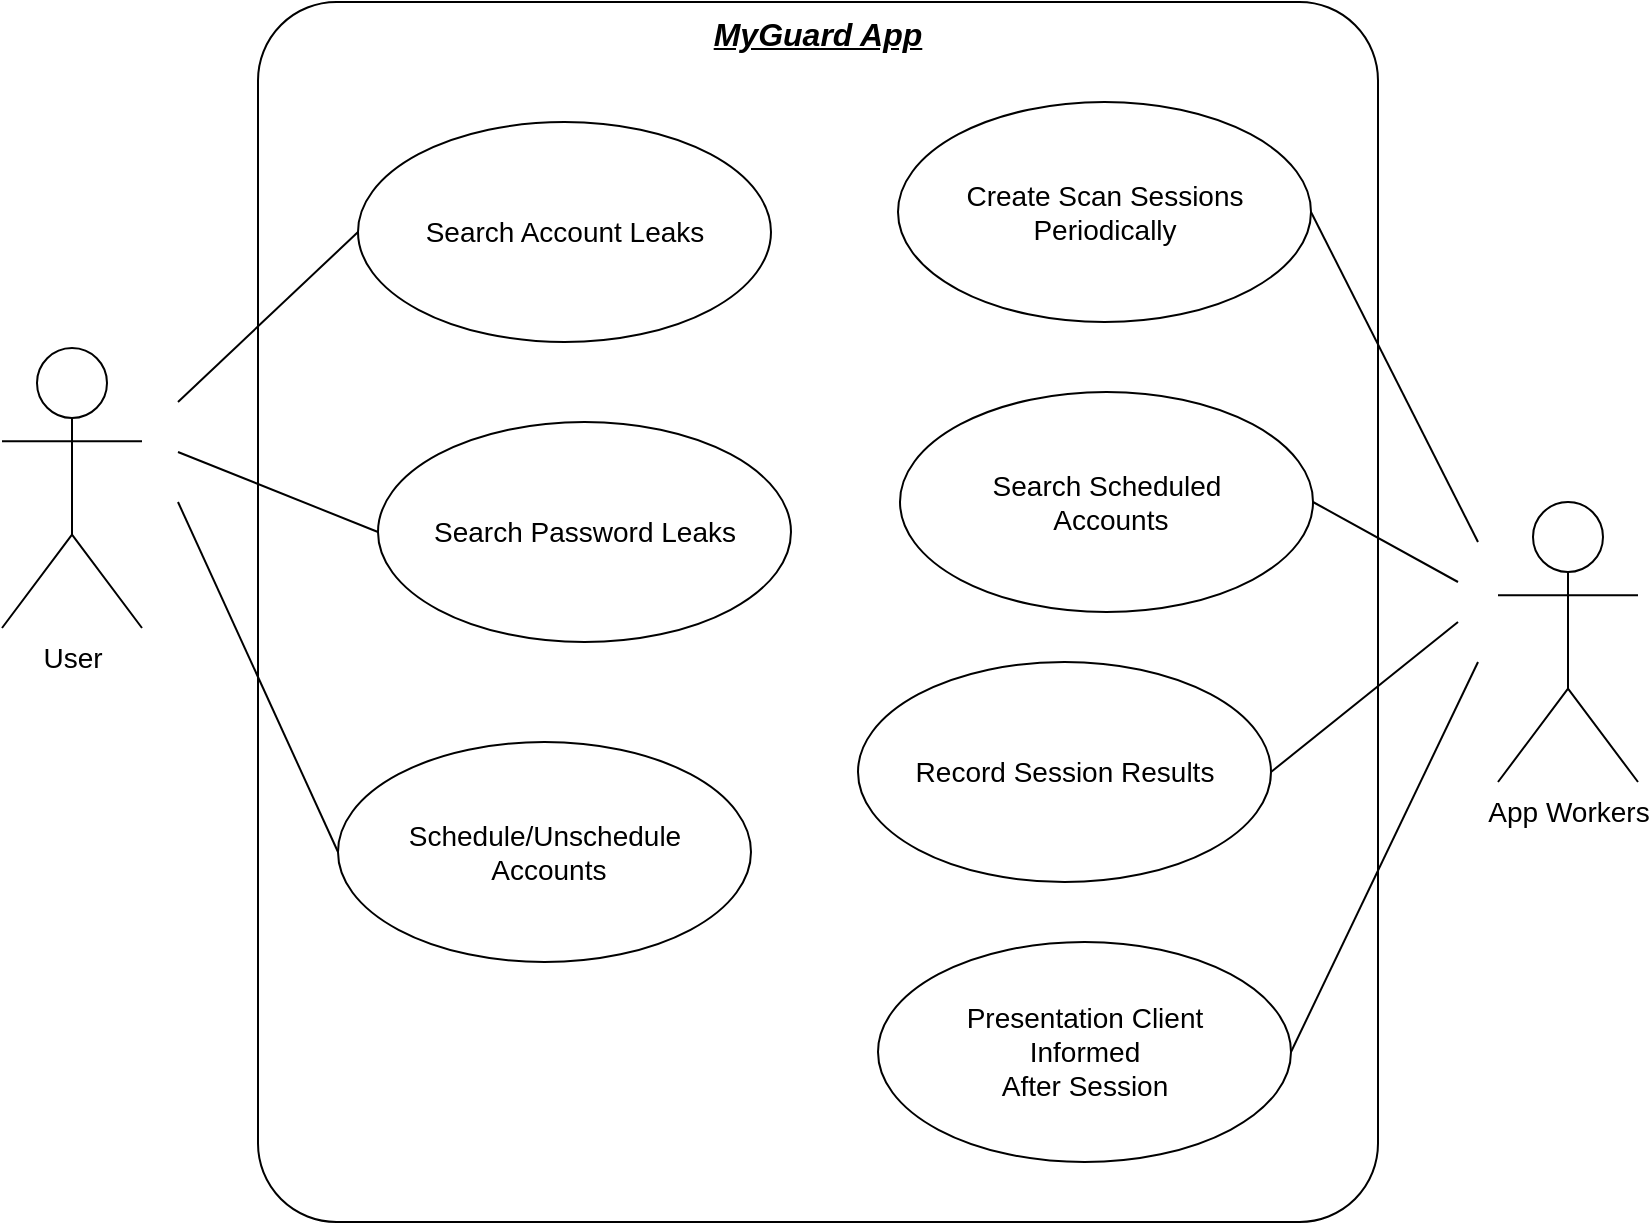 <mxfile version="20.2.3" type="device" pages="5"><diagram id="V2pjxPVCgDuZ4CxXui-R" name="Usecase Diagram"><mxGraphModel dx="1137" dy="618" grid="1" gridSize="10" guides="1" tooltips="1" connect="1" arrows="1" fold="1" page="1" pageScale="1" pageWidth="850" pageHeight="1100" math="0" shadow="0"><root><mxCell id="0"/><mxCell id="1" parent="0"/><mxCell id="bZXfQdKagP0e3NDNydWn-5" value="MyGuard App" style="rounded=1;whiteSpace=wrap;html=1;arcSize=7;verticalAlign=top;fontSize=16;fontStyle=7;horizontal=1;spacing=2;spacingTop=0;spacingBottom=0;" parent="1" vertex="1"><mxGeometry x="130" y="50" width="560" height="610" as="geometry"/></mxCell><mxCell id="bZXfQdKagP0e3NDNydWn-2" value="User" style="shape=umlActor;verticalLabelPosition=bottom;verticalAlign=top;html=1;fontSize=14;" parent="1" vertex="1"><mxGeometry x="2" y="223" width="70" height="140" as="geometry"/></mxCell><mxCell id="bZXfQdKagP0e3NDNydWn-1" style="edgeStyle=none;rounded=0;orthogonalLoop=1;jettySize=auto;html=1;exitX=0;exitY=0.5;exitDx=0;exitDy=0;fontSize=14;endArrow=none;endFill=0;" parent="1" source="bZXfQdKagP0e3NDNydWn-3" edge="1"><mxGeometry relative="1" as="geometry"><mxPoint x="90" y="250" as="targetPoint"/></mxGeometry></mxCell><mxCell id="bZXfQdKagP0e3NDNydWn-3" value="Search Account Leaks" style="ellipse;whiteSpace=wrap;html=1;fontSize=14;" parent="1" vertex="1"><mxGeometry x="180" y="110" width="206.5" height="110" as="geometry"/></mxCell><mxCell id="bZXfQdKagP0e3NDNydWn-6" value="App Workers" style="shape=umlActor;verticalLabelPosition=bottom;verticalAlign=top;html=1;fontSize=14;" parent="1" vertex="1"><mxGeometry x="750" y="300" width="70" height="140" as="geometry"/></mxCell><mxCell id="bZXfQdKagP0e3NDNydWn-17" style="edgeStyle=none;rounded=0;orthogonalLoop=1;jettySize=auto;html=1;exitX=0;exitY=0.5;exitDx=0;exitDy=0;fontSize=14;endArrow=none;endFill=0;" parent="1" source="bZXfQdKagP0e3NDNydWn-7" edge="1"><mxGeometry relative="1" as="geometry"><mxPoint x="90" y="275" as="targetPoint"/></mxGeometry></mxCell><mxCell id="bZXfQdKagP0e3NDNydWn-7" value="Search Password Leaks" style="ellipse;whiteSpace=wrap;html=1;fontSize=14;" parent="1" vertex="1"><mxGeometry x="190" y="260" width="206.5" height="110" as="geometry"/></mxCell><mxCell id="bZXfQdKagP0e3NDNydWn-18" style="edgeStyle=none;rounded=0;orthogonalLoop=1;jettySize=auto;html=1;exitX=0;exitY=0.5;exitDx=0;exitDy=0;fontSize=14;endArrow=none;endFill=0;" parent="1" source="bZXfQdKagP0e3NDNydWn-8" edge="1"><mxGeometry relative="1" as="geometry"><mxPoint x="90" y="300" as="targetPoint"/></mxGeometry></mxCell><mxCell id="bZXfQdKagP0e3NDNydWn-8" value="Schedule/Unschedule&lt;br&gt;&amp;nbsp;Accounts" style="ellipse;html=1;fontSize=14;whiteSpace=wrap;" parent="1" vertex="1"><mxGeometry x="170" y="420" width="206.5" height="110" as="geometry"/></mxCell><mxCell id="bZXfQdKagP0e3NDNydWn-4" style="edgeStyle=none;rounded=0;orthogonalLoop=1;jettySize=auto;html=1;exitX=1;exitY=0.5;exitDx=0;exitDy=0;fontSize=14;endArrow=none;endFill=0;" parent="1" source="bZXfQdKagP0e3NDNydWn-9" edge="1"><mxGeometry relative="1" as="geometry"><mxPoint x="740" y="320" as="targetPoint"/></mxGeometry></mxCell><mxCell id="bZXfQdKagP0e3NDNydWn-9" value="Create Scan Sessions Periodically" style="ellipse;whiteSpace=wrap;html=1;fontSize=14;" parent="1" vertex="1"><mxGeometry x="450" y="100" width="206.5" height="110" as="geometry"/></mxCell><mxCell id="bZXfQdKagP0e3NDNydWn-14" style="edgeStyle=none;rounded=0;orthogonalLoop=1;jettySize=auto;html=1;exitX=1;exitY=0.5;exitDx=0;exitDy=0;fontSize=14;endArrow=none;endFill=0;" parent="1" source="bZXfQdKagP0e3NDNydWn-10" edge="1"><mxGeometry relative="1" as="geometry"><mxPoint x="730" y="340" as="targetPoint"/></mxGeometry></mxCell><mxCell id="bZXfQdKagP0e3NDNydWn-10" value="Search Scheduled&lt;br&gt;&amp;nbsp;Accounts" style="ellipse;whiteSpace=wrap;html=1;fontSize=14;" parent="1" vertex="1"><mxGeometry x="451" y="245" width="206.5" height="110" as="geometry"/></mxCell><mxCell id="bZXfQdKagP0e3NDNydWn-15" style="edgeStyle=none;rounded=0;orthogonalLoop=1;jettySize=auto;html=1;exitX=1;exitY=0.5;exitDx=0;exitDy=0;fontSize=14;endArrow=none;endFill=0;" parent="1" source="bZXfQdKagP0e3NDNydWn-11" edge="1"><mxGeometry relative="1" as="geometry"><mxPoint x="730" y="360" as="targetPoint"/></mxGeometry></mxCell><mxCell id="bZXfQdKagP0e3NDNydWn-11" value="Record Session Results" style="ellipse;whiteSpace=wrap;html=1;fontSize=14;" parent="1" vertex="1"><mxGeometry x="430" y="380" width="206.5" height="110" as="geometry"/></mxCell><mxCell id="bZXfQdKagP0e3NDNydWn-16" style="edgeStyle=none;rounded=0;orthogonalLoop=1;jettySize=auto;html=1;exitX=1;exitY=0.5;exitDx=0;exitDy=0;fontSize=14;endArrow=none;endFill=0;" parent="1" source="bZXfQdKagP0e3NDNydWn-13" edge="1"><mxGeometry relative="1" as="geometry"><mxPoint x="740" y="380" as="targetPoint"/></mxGeometry></mxCell><mxCell id="bZXfQdKagP0e3NDNydWn-13" value="Presentation Client &lt;br&gt;Informed &lt;br&gt;After Session" style="ellipse;whiteSpace=wrap;html=1;fontSize=14;" parent="1" vertex="1"><mxGeometry x="440" y="520" width="206.5" height="110" as="geometry"/></mxCell></root></mxGraphModel></diagram><diagram id="4lrCkOhqWDYaVESIxCga" name="Database"><mxGraphModel dx="1080" dy="587" grid="1" gridSize="10" guides="1" tooltips="1" connect="1" arrows="1" fold="1" page="1" pageScale="1" pageWidth="850" pageHeight="1100" math="0" shadow="0"><root><mxCell id="JrgS75cWIxCX1CqAoS0V-0"/><mxCell id="JrgS75cWIxCX1CqAoS0V-1" parent="JrgS75cWIxCX1CqAoS0V-0"/><object label="Breaches" Domain="sdsdsdsd" id="LobOSGdeMWY89yBF2eGy-13"><mxCell style="swimlane;childLayout=stackLayout;horizontal=1;startSize=30;horizontalStack=0;rounded=1;fontSize=15;fontStyle=0;strokeWidth=2;resizeParent=0;resizeLast=1;shadow=0;dashed=0;align=center;" parent="JrgS75cWIxCX1CqAoS0V-1" vertex="1"><mxGeometry x="600" y="600" width="200" height="240" as="geometry"><mxRectangle x="540" y="50" width="80" height="30" as="alternateBounds"/></mxGeometry></mxCell></object><mxCell id="LobOSGdeMWY89yBF2eGy-21" value="" style="shape=table;startSize=0;container=1;collapsible=1;childLayout=tableLayout;fixedRows=1;rowLines=0;fontStyle=0;align=center;resizeLast=1;strokeColor=none;fillColor=none;fontSize=13;" parent="LobOSGdeMWY89yBF2eGy-13" vertex="1"><mxGeometry y="30" width="200" height="30" as="geometry"/></mxCell><mxCell id="LobOSGdeMWY89yBF2eGy-22" value="" style="shape=partialRectangle;collapsible=0;dropTarget=0;pointerEvents=0;fillColor=none;top=0;left=0;bottom=1;right=0;points=[[0,0.5],[1,0.5]];portConstraint=eastwest;fontSize=13;" parent="LobOSGdeMWY89yBF2eGy-21" vertex="1"><mxGeometry width="200" height="30" as="geometry"/></mxCell><mxCell id="LobOSGdeMWY89yBF2eGy-23" value="PK" style="shape=partialRectangle;connectable=0;fillColor=none;top=0;left=0;bottom=0;right=0;fontStyle=1;overflow=hidden;fontSize=13;" parent="LobOSGdeMWY89yBF2eGy-22" vertex="1"><mxGeometry width="30" height="30" as="geometry"><mxRectangle width="30" height="30" as="alternateBounds"/></mxGeometry></mxCell><mxCell id="LobOSGdeMWY89yBF2eGy-24" value="breach_Id: Int" style="shape=partialRectangle;connectable=0;fillColor=none;top=0;left=0;bottom=0;right=0;align=left;spacingLeft=6;fontStyle=5;overflow=hidden;fontSize=13;" parent="LobOSGdeMWY89yBF2eGy-22" vertex="1"><mxGeometry x="30" width="170" height="30" as="geometry"><mxRectangle width="170" height="30" as="alternateBounds"/></mxGeometry></mxCell><mxCell id="Ny_DIRdaC87OHoHZicEw-4" value="" style="shape=table;startSize=0;container=1;collapsible=1;childLayout=tableLayout;fixedRows=1;rowLines=0;fontStyle=0;align=center;resizeLast=1;strokeColor=none;fillColor=none;fontSize=13;" parent="LobOSGdeMWY89yBF2eGy-13" vertex="1"><mxGeometry y="60" width="200" height="30" as="geometry"/></mxCell><mxCell id="Ny_DIRdaC87OHoHZicEw-5" value="" style="shape=partialRectangle;collapsible=0;dropTarget=0;pointerEvents=0;fillColor=none;top=0;left=0;bottom=1;right=0;points=[[0,0.5],[1,0.5]];portConstraint=eastwest;fontSize=13;" parent="Ny_DIRdaC87OHoHZicEw-4" vertex="1"><mxGeometry width="200" height="30" as="geometry"/></mxCell><mxCell id="Ny_DIRdaC87OHoHZicEw-6" value="PK" style="shape=partialRectangle;connectable=0;fillColor=none;top=0;left=0;bottom=0;right=0;fontStyle=1;overflow=hidden;fontSize=13;" parent="Ny_DIRdaC87OHoHZicEw-5" vertex="1"><mxGeometry width="30" height="30" as="geometry"><mxRectangle width="30" height="30" as="alternateBounds"/></mxGeometry></mxCell><mxCell id="Ny_DIRdaC87OHoHZicEw-7" value="name: String" style="shape=partialRectangle;connectable=0;fillColor=none;top=0;left=0;bottom=0;right=0;align=left;spacingLeft=6;fontStyle=5;overflow=hidden;fontSize=13;" parent="Ny_DIRdaC87OHoHZicEw-5" vertex="1"><mxGeometry x="30" width="170" height="30" as="geometry"><mxRectangle width="170" height="30" as="alternateBounds"/></mxGeometry></mxCell><object label="+ cachedAt: Long&#10;+ logoPath: String&#10;+ title: String&#10;+ description: String&#10;+ domain: String&#10;+ breachDate: String&#10;+ pwnCount: int&#10;+ dataClasses : List&lt;String&gt;" Domain="" id="LobOSGdeMWY89yBF2eGy-14"><mxCell style="align=left;strokeColor=none;fillColor=none;spacingLeft=4;fontSize=13;verticalAlign=top;resizable=0;rotatable=0;part=1;" parent="LobOSGdeMWY89yBF2eGy-13" vertex="1"><mxGeometry y="90" width="200" height="150" as="geometry"/></mxCell></object><mxCell id="LobOSGdeMWY89yBF2eGy-49" value="" style="edgeStyle=entityRelationEdgeStyle;fontSize=13;html=1;endArrow=ERzeroToMany;startArrow=ERmandOne;" parent="JrgS75cWIxCX1CqAoS0V-1" source="e58ctjNUmZg7-zl_EAeC-2" target="PrME4LfSkhmMFzGXe-Hb-36" edge="1"><mxGeometry width="100" height="100" relative="1" as="geometry"><mxPoint x="140" y="710" as="sourcePoint"/><mxPoint x="240" y="610" as="targetPoint"/></mxGeometry></mxCell><mxCell id="PrME4LfSkhmMFzGXe-Hb-25" value="Schedule Scan Record" style="swimlane;childLayout=stackLayout;horizontal=1;startSize=30;horizontalStack=0;rounded=1;fontSize=15;fontStyle=0;strokeWidth=2;resizeParent=0;resizeLast=1;shadow=0;dashed=0;align=center;" parent="JrgS75cWIxCX1CqAoS0V-1" vertex="1"><mxGeometry x="320" y="420" width="200" height="210" as="geometry"><mxRectangle x="580" y="340" width="210" height="30" as="alternateBounds"/></mxGeometry></mxCell><mxCell id="PrME4LfSkhmMFzGXe-Hb-35" value="" style="shape=table;startSize=0;container=1;collapsible=1;childLayout=tableLayout;fixedRows=1;rowLines=0;fontStyle=0;align=center;resizeLast=1;strokeColor=none;fillColor=none;fontSize=13;" parent="PrME4LfSkhmMFzGXe-Hb-25" vertex="1"><mxGeometry y="30" width="200" height="30" as="geometry"/></mxCell><mxCell id="PrME4LfSkhmMFzGXe-Hb-36" value="" style="shape=partialRectangle;collapsible=0;dropTarget=0;pointerEvents=0;fillColor=none;top=0;left=0;bottom=1;right=0;points=[[0,0.5],[1,0.5]];portConstraint=eastwest;fontSize=13;" parent="PrME4LfSkhmMFzGXe-Hb-35" vertex="1"><mxGeometry width="200" height="30" as="geometry"/></mxCell><mxCell id="PrME4LfSkhmMFzGXe-Hb-37" value="PK" style="shape=partialRectangle;connectable=0;fillColor=none;top=0;left=0;bottom=0;right=0;fontStyle=1;overflow=hidden;fontSize=13;" parent="PrME4LfSkhmMFzGXe-Hb-36" vertex="1"><mxGeometry width="30" height="30" as="geometry"><mxRectangle width="30" height="30" as="alternateBounds"/></mxGeometry></mxCell><mxCell id="PrME4LfSkhmMFzGXe-Hb-38" value="schedule_id: Int" style="shape=partialRectangle;connectable=0;fillColor=none;top=0;left=0;bottom=0;right=0;align=left;spacingLeft=6;fontStyle=5;overflow=hidden;fontSize=13;" parent="PrME4LfSkhmMFzGXe-Hb-36" vertex="1"><mxGeometry x="30" width="170" height="30" as="geometry"><mxRectangle width="170" height="30" as="alternateBounds"/></mxGeometry></mxCell><mxCell id="PrME4LfSkhmMFzGXe-Hb-31" value="" style="shape=table;startSize=0;container=1;collapsible=1;childLayout=tableLayout;fixedRows=1;rowLines=0;fontStyle=0;align=center;resizeLast=1;strokeColor=none;fillColor=none;fontSize=13;" parent="PrME4LfSkhmMFzGXe-Hb-25" vertex="1"><mxGeometry y="60" width="200" height="30" as="geometry"/></mxCell><mxCell id="PrME4LfSkhmMFzGXe-Hb-32" value="" style="shape=partialRectangle;collapsible=0;dropTarget=0;pointerEvents=0;fillColor=none;top=0;left=0;bottom=1;right=0;points=[[0,0.5],[1,0.5]];portConstraint=eastwest;fontSize=13;" parent="PrME4LfSkhmMFzGXe-Hb-31" vertex="1"><mxGeometry width="200" height="30" as="geometry"/></mxCell><mxCell id="PrME4LfSkhmMFzGXe-Hb-33" value="PK" style="shape=partialRectangle;connectable=0;fillColor=none;top=0;left=0;bottom=0;right=0;fontStyle=1;overflow=hidden;fontSize=13;" parent="PrME4LfSkhmMFzGXe-Hb-32" vertex="1"><mxGeometry width="30" height="30" as="geometry"><mxRectangle width="30" height="30" as="alternateBounds"/></mxGeometry></mxCell><mxCell id="PrME4LfSkhmMFzGXe-Hb-34" value="breach_id: Int" style="shape=partialRectangle;connectable=0;fillColor=none;top=0;left=0;bottom=0;right=0;align=left;spacingLeft=6;fontStyle=5;overflow=hidden;fontSize=13;" parent="PrME4LfSkhmMFzGXe-Hb-32" vertex="1"><mxGeometry x="30" width="170" height="30" as="geometry"><mxRectangle width="170" height="30" as="alternateBounds"/></mxGeometry></mxCell><mxCell id="Y2Hkj8C24T7rHnuDU07w-35" value="" style="shape=table;startSize=0;container=1;collapsible=1;childLayout=tableLayout;fixedRows=1;rowLines=0;fontStyle=0;align=center;resizeLast=1;strokeColor=none;fillColor=none;fontSize=13;" parent="PrME4LfSkhmMFzGXe-Hb-25" vertex="1"><mxGeometry y="90" width="200" height="30" as="geometry"/></mxCell><mxCell id="Y2Hkj8C24T7rHnuDU07w-36" value="" style="shape=partialRectangle;collapsible=0;dropTarget=0;pointerEvents=0;fillColor=none;top=0;left=0;bottom=1;right=0;points=[[0,0.5],[1,0.5]];portConstraint=eastwest;fontSize=13;" parent="Y2Hkj8C24T7rHnuDU07w-35" vertex="1"><mxGeometry width="200" height="30" as="geometry"/></mxCell><mxCell id="Y2Hkj8C24T7rHnuDU07w-37" value="FK" style="shape=partialRectangle;connectable=0;fillColor=none;top=0;left=0;bottom=0;right=0;fontStyle=1;overflow=hidden;fontSize=13;" parent="Y2Hkj8C24T7rHnuDU07w-36" vertex="1"><mxGeometry width="30" height="30" as="geometry"><mxRectangle width="30" height="30" as="alternateBounds"/></mxGeometry></mxCell><mxCell id="Y2Hkj8C24T7rHnuDU07w-38" value="session_id: Int?" style="shape=partialRectangle;connectable=0;fillColor=none;top=0;left=0;bottom=0;right=0;align=left;spacingLeft=6;fontStyle=5;overflow=hidden;fontSize=13;" parent="Y2Hkj8C24T7rHnuDU07w-36" vertex="1"><mxGeometry x="30" width="170" height="30" as="geometry"><mxRectangle width="170" height="30" as="alternateBounds"/></mxGeometry></mxCell><mxCell id="PrME4LfSkhmMFzGXe-Hb-26" value="+ user_notified: Boolean&#10;+ notificationTime&#10;+ user_acknowledge: Boolean&#10;+ acknowledgeTime" style="align=left;strokeColor=none;fillColor=none;spacingLeft=4;fontSize=13;verticalAlign=top;resizable=0;rotatable=0;part=1;" parent="PrME4LfSkhmMFzGXe-Hb-25" vertex="1"><mxGeometry y="120" width="200" height="90" as="geometry"/></mxCell><mxCell id="e58ctjNUmZg7-zl_EAeC-0" value="Schedules" style="swimlane;childLayout=stackLayout;horizontal=1;startSize=30;horizontalStack=0;rounded=1;fontSize=15;fontStyle=0;strokeWidth=2;resizeParent=0;resizeLast=1;shadow=0;dashed=0;align=center;arcSize=15;" parent="JrgS75cWIxCX1CqAoS0V-1" vertex="1"><mxGeometry x="40" y="160" width="200" height="140" as="geometry"/></mxCell><mxCell id="e58ctjNUmZg7-zl_EAeC-1" value="" style="shape=table;startSize=0;container=1;collapsible=1;childLayout=tableLayout;fixedRows=1;rowLines=0;fontStyle=0;align=center;resizeLast=1;strokeColor=none;fillColor=none;fontSize=13;" parent="e58ctjNUmZg7-zl_EAeC-0" vertex="1"><mxGeometry y="30" width="200" height="30" as="geometry"/></mxCell><mxCell id="e58ctjNUmZg7-zl_EAeC-2" value="" style="shape=partialRectangle;collapsible=0;dropTarget=0;pointerEvents=0;fillColor=none;top=0;left=0;bottom=1;right=0;points=[[0,0.5],[1,0.5]];portConstraint=eastwest;fontSize=13;" parent="e58ctjNUmZg7-zl_EAeC-1" vertex="1"><mxGeometry width="200" height="30" as="geometry"/></mxCell><mxCell id="e58ctjNUmZg7-zl_EAeC-3" value="PK" style="shape=partialRectangle;connectable=0;fillColor=none;top=0;left=0;bottom=0;right=0;fontStyle=1;overflow=hidden;fontSize=13;" parent="e58ctjNUmZg7-zl_EAeC-2" vertex="1"><mxGeometry width="30" height="30" as="geometry"><mxRectangle width="30" height="30" as="alternateBounds"/></mxGeometry></mxCell><mxCell id="e58ctjNUmZg7-zl_EAeC-4" value="schedule_id: Int" style="shape=partialRectangle;connectable=0;fillColor=none;top=0;left=0;bottom=0;right=0;align=left;spacingLeft=6;fontStyle=5;overflow=hidden;fontSize=13;" parent="e58ctjNUmZg7-zl_EAeC-2" vertex="1"><mxGeometry x="30" width="170" height="30" as="geometry"><mxRectangle width="170" height="30" as="alternateBounds"/></mxGeometry></mxCell><mxCell id="x19NsTpjPG0SDJP-kWan-11" value="" style="shape=table;startSize=0;container=1;collapsible=1;childLayout=tableLayout;fixedRows=1;rowLines=0;fontStyle=0;align=center;resizeLast=1;strokeColor=none;fillColor=none;fontSize=13;" parent="e58ctjNUmZg7-zl_EAeC-0" vertex="1"><mxGeometry y="60" width="200" height="30" as="geometry"/></mxCell><mxCell id="x19NsTpjPG0SDJP-kWan-12" value="" style="shape=partialRectangle;collapsible=0;dropTarget=0;pointerEvents=0;fillColor=none;top=0;left=0;bottom=1;right=0;points=[[0,0.5],[1,0.5]];portConstraint=eastwest;fontSize=13;" parent="x19NsTpjPG0SDJP-kWan-11" vertex="1"><mxGeometry width="200" height="30" as="geometry"/></mxCell><mxCell id="x19NsTpjPG0SDJP-kWan-13" value="FK" style="shape=partialRectangle;connectable=0;fillColor=none;top=0;left=0;bottom=0;right=0;fontStyle=1;overflow=hidden;fontSize=13;" parent="x19NsTpjPG0SDJP-kWan-12" vertex="1"><mxGeometry width="30" height="30" as="geometry"><mxRectangle width="30" height="30" as="alternateBounds"/></mxGeometry></mxCell><mxCell id="x19NsTpjPG0SDJP-kWan-14" value="query_id: Int" style="shape=partialRectangle;connectable=0;fillColor=none;top=0;left=0;bottom=0;right=0;align=left;spacingLeft=6;fontStyle=5;overflow=hidden;fontSize=13;" parent="x19NsTpjPG0SDJP-kWan-12" vertex="1"><mxGeometry x="30" width="170" height="30" as="geometry"><mxRectangle width="170" height="30" as="alternateBounds"/></mxGeometry></mxCell><mxCell id="e58ctjNUmZg7-zl_EAeC-9" value="+ isMuted: Boolean&#10;+ createdAt: Long&#10;&#10;" style="align=left;strokeColor=none;fillColor=none;spacingLeft=4;fontSize=13;verticalAlign=top;resizable=0;rotatable=0;part=1;" parent="e58ctjNUmZg7-zl_EAeC-0" vertex="1"><mxGeometry y="90" width="200" height="50" as="geometry"/></mxCell><mxCell id="Y2Hkj8C24T7rHnuDU07w-1" value="Scan Sessions" style="swimlane;childLayout=stackLayout;horizontal=1;startSize=30;horizontalStack=0;rounded=1;fontSize=15;fontStyle=0;strokeWidth=2;resizeParent=0;resizeLast=1;shadow=0;dashed=0;align=center;arcSize=19;" parent="JrgS75cWIxCX1CqAoS0V-1" vertex="1"><mxGeometry x="40" y="600" width="200" height="250" as="geometry"/></mxCell><mxCell id="Y2Hkj8C24T7rHnuDU07w-2" value="" style="shape=table;startSize=0;container=1;collapsible=1;childLayout=tableLayout;fixedRows=1;rowLines=0;fontStyle=0;align=center;resizeLast=1;strokeColor=none;fillColor=none;fontSize=13;" parent="Y2Hkj8C24T7rHnuDU07w-1" vertex="1"><mxGeometry y="30" width="200" height="30" as="geometry"/></mxCell><mxCell id="Y2Hkj8C24T7rHnuDU07w-3" value="" style="shape=partialRectangle;collapsible=0;dropTarget=0;pointerEvents=0;fillColor=none;top=0;left=0;bottom=1;right=0;points=[[0,0.5],[1,0.5]];portConstraint=eastwest;fontSize=13;" parent="Y2Hkj8C24T7rHnuDU07w-2" vertex="1"><mxGeometry width="200" height="30" as="geometry"/></mxCell><mxCell id="Y2Hkj8C24T7rHnuDU07w-4" value="PK" style="shape=partialRectangle;connectable=0;fillColor=none;top=0;left=0;bottom=0;right=0;fontStyle=1;overflow=hidden;fontSize=13;" parent="Y2Hkj8C24T7rHnuDU07w-3" vertex="1"><mxGeometry width="30" height="30" as="geometry"><mxRectangle width="30" height="30" as="alternateBounds"/></mxGeometry></mxCell><mxCell id="Y2Hkj8C24T7rHnuDU07w-5" value="session_id: Int" style="shape=partialRectangle;connectable=0;fillColor=none;top=0;left=0;bottom=0;right=0;align=left;spacingLeft=6;fontStyle=5;overflow=hidden;fontSize=13;" parent="Y2Hkj8C24T7rHnuDU07w-3" vertex="1"><mxGeometry x="30" width="170" height="30" as="geometry"><mxRectangle width="170" height="30" as="alternateBounds"/></mxGeometry></mxCell><mxCell id="Y2Hkj8C24T7rHnuDU07w-6" value="+ createdAt: Long&#10;+ startedAt: Long&#10;+ endedAt: Long&#10;+ apiRequestsStartAt: Long&#10;+ apiRequestsEndAt: Long&#10;+ requestsAvgTime: Long&#10;&#10;+ userRespond: Boolean" style="align=left;strokeColor=none;fillColor=none;spacingLeft=4;fontSize=13;verticalAlign=top;resizable=0;rotatable=0;part=1;" parent="Y2Hkj8C24T7rHnuDU07w-1" vertex="1"><mxGeometry y="60" width="200" height="190" as="geometry"/></mxCell><mxCell id="Y2Hkj8C24T7rHnuDU07w-43" value="History Breach XRef" style="swimlane;childLayout=stackLayout;horizontal=1;startSize=30;horizontalStack=0;rounded=1;fontSize=15;fontStyle=0;strokeWidth=2;resizeParent=0;resizeLast=1;shadow=0;dashed=0;align=center;" parent="JrgS75cWIxCX1CqAoS0V-1" vertex="1"><mxGeometry x="600" y="440" width="200" height="90" as="geometry"/></mxCell><mxCell id="Y2Hkj8C24T7rHnuDU07w-44" value="" style="shape=table;startSize=0;container=1;collapsible=1;childLayout=tableLayout;fixedRows=1;rowLines=0;fontStyle=0;align=center;resizeLast=1;strokeColor=none;fillColor=none;fontSize=13;" parent="Y2Hkj8C24T7rHnuDU07w-43" vertex="1"><mxGeometry y="30" width="200" height="60" as="geometry"/></mxCell><mxCell id="Y2Hkj8C24T7rHnuDU07w-49" value="" style="shape=partialRectangle;collapsible=0;dropTarget=0;pointerEvents=0;fillColor=none;top=0;left=0;bottom=1;right=0;points=[[0,0.5],[1,0.5]];portConstraint=eastwest;fontSize=13;" parent="Y2Hkj8C24T7rHnuDU07w-44" vertex="1"><mxGeometry width="200" height="30" as="geometry"/></mxCell><mxCell id="Y2Hkj8C24T7rHnuDU07w-50" value="PK" style="shape=partialRectangle;connectable=0;fillColor=none;top=0;left=0;bottom=0;right=0;fontStyle=1;overflow=hidden;fontSize=13;" parent="Y2Hkj8C24T7rHnuDU07w-49" vertex="1"><mxGeometry width="30" height="30" as="geometry"><mxRectangle width="30" height="30" as="alternateBounds"/></mxGeometry></mxCell><mxCell id="Y2Hkj8C24T7rHnuDU07w-51" value="query_id: Int" style="shape=partialRectangle;connectable=0;fillColor=none;top=0;left=0;bottom=0;right=0;align=left;spacingLeft=6;fontStyle=5;overflow=hidden;fontSize=13;" parent="Y2Hkj8C24T7rHnuDU07w-49" vertex="1"><mxGeometry x="30" width="170" height="30" as="geometry"><mxRectangle width="170" height="30" as="alternateBounds"/></mxGeometry></mxCell><mxCell id="Y2Hkj8C24T7rHnuDU07w-45" value="" style="shape=partialRectangle;collapsible=0;dropTarget=0;pointerEvents=0;fillColor=none;top=0;left=0;bottom=1;right=0;points=[[0,0.5],[1,0.5]];portConstraint=eastwest;fontSize=13;strokeColor=none;" parent="Y2Hkj8C24T7rHnuDU07w-44" vertex="1"><mxGeometry y="30" width="200" height="30" as="geometry"/></mxCell><mxCell id="Y2Hkj8C24T7rHnuDU07w-46" value="PK" style="shape=partialRectangle;connectable=0;fillColor=none;top=0;left=0;bottom=0;right=0;fontStyle=1;overflow=hidden;fontSize=13;" parent="Y2Hkj8C24T7rHnuDU07w-45" vertex="1"><mxGeometry width="30" height="30" as="geometry"><mxRectangle width="30" height="30" as="alternateBounds"/></mxGeometry></mxCell><mxCell id="Y2Hkj8C24T7rHnuDU07w-47" value="breach_Id" style="shape=partialRectangle;connectable=0;fillColor=none;top=0;left=0;bottom=0;right=0;align=left;spacingLeft=6;fontStyle=5;overflow=hidden;fontSize=13;" parent="Y2Hkj8C24T7rHnuDU07w-45" vertex="1"><mxGeometry x="30" width="170" height="30" as="geometry"><mxRectangle width="170" height="30" as="alternateBounds"/></mxGeometry></mxCell><mxCell id="Y2Hkj8C24T7rHnuDU07w-57" value="Search History" style="swimlane;childLayout=stackLayout;horizontal=1;startSize=30;horizontalStack=0;rounded=1;fontSize=15;fontStyle=0;strokeWidth=2;resizeParent=0;resizeLast=1;shadow=0;dashed=0;align=center;" parent="JrgS75cWIxCX1CqAoS0V-1" vertex="1"><mxGeometry x="600" y="160" width="200" height="200" as="geometry"/></mxCell><mxCell id="Ny_DIRdaC87OHoHZicEw-8" value="" style="shape=table;startSize=0;container=1;collapsible=1;childLayout=tableLayout;fixedRows=1;rowLines=0;fontStyle=0;align=center;resizeLast=1;strokeColor=none;fillColor=none;fontSize=13;" parent="Y2Hkj8C24T7rHnuDU07w-57" vertex="1"><mxGeometry y="30" width="200" height="30" as="geometry"/></mxCell><mxCell id="Ny_DIRdaC87OHoHZicEw-9" value="" style="shape=partialRectangle;collapsible=0;dropTarget=0;pointerEvents=0;fillColor=none;top=0;left=0;bottom=1;right=0;points=[[0,0.5],[1,0.5]];portConstraint=eastwest;fontSize=13;" parent="Ny_DIRdaC87OHoHZicEw-8" vertex="1"><mxGeometry width="200" height="30" as="geometry"/></mxCell><mxCell id="Ny_DIRdaC87OHoHZicEw-10" value="PK, FK" style="shape=partialRectangle;connectable=0;fillColor=none;top=0;left=0;bottom=0;right=0;fontStyle=1;overflow=hidden;fontSize=13;" parent="Ny_DIRdaC87OHoHZicEw-9" vertex="1"><mxGeometry width="50" height="30" as="geometry"><mxRectangle width="50" height="30" as="alternateBounds"/></mxGeometry></mxCell><mxCell id="Ny_DIRdaC87OHoHZicEw-11" value="query_id: Int" style="shape=partialRectangle;connectable=0;fillColor=none;top=0;left=0;bottom=0;right=0;align=left;spacingLeft=6;fontStyle=5;overflow=hidden;fontSize=13;" parent="Ny_DIRdaC87OHoHZicEw-9" vertex="1"><mxGeometry x="50" width="150" height="30" as="geometry"><mxRectangle width="150" height="30" as="alternateBounds"/></mxGeometry></mxCell><mxCell id="Y2Hkj8C24T7rHnuDU07w-66" value="+ searchQuery: String&#10;+ queryType: Enum&#10;+ createdTime: long&#10;+ lastAccessedTime: long&#10;+ accessCount: int&#10;" style="align=left;strokeColor=none;fillColor=none;spacingLeft=4;fontSize=13;verticalAlign=top;resizable=0;rotatable=0;part=1;" parent="Y2Hkj8C24T7rHnuDU07w-57" vertex="1"><mxGeometry y="60" width="200" height="140" as="geometry"/></mxCell><mxCell id="LobOSGdeMWY89yBF2eGy-50" value="" style="edgeStyle=entityRelationEdgeStyle;fontSize=13;html=1;endArrow=ERzeroToMany;startArrow=ERmandOne;" parent="JrgS75cWIxCX1CqAoS0V-1" source="PrME4LfSkhmMFzGXe-Hb-32" target="LobOSGdeMWY89yBF2eGy-22" edge="1"><mxGeometry x="870.0" y="959.997" width="100" height="100" as="geometry"><mxPoint x="650" y="1190" as="sourcePoint"/><mxPoint x="590" y="750" as="targetPoint"/></mxGeometry></mxCell><mxCell id="KggBY6UHPS7GB8Jt_kak-0" value="Session Schedule XRef" style="swimlane;childLayout=stackLayout;horizontal=1;startSize=30;horizontalStack=0;rounded=1;fontSize=15;fontStyle=0;strokeWidth=2;resizeParent=0;resizeLast=1;shadow=0;dashed=0;align=center;" parent="JrgS75cWIxCX1CqAoS0V-1" vertex="1"><mxGeometry x="40" y="440" width="200" height="90" as="geometry"><mxRectangle x="580" y="340" width="210" height="30" as="alternateBounds"/></mxGeometry></mxCell><mxCell id="KggBY6UHPS7GB8Jt_kak-1" value="" style="shape=table;startSize=0;container=1;collapsible=1;childLayout=tableLayout;fixedRows=1;rowLines=0;fontStyle=0;align=center;resizeLast=1;strokeColor=none;fillColor=none;fontSize=13;" parent="KggBY6UHPS7GB8Jt_kak-0" vertex="1"><mxGeometry y="30" width="200" height="60" as="geometry"/></mxCell><mxCell id="KggBY6UHPS7GB8Jt_kak-2" value="" style="shape=partialRectangle;collapsible=0;dropTarget=0;pointerEvents=0;fillColor=none;top=0;left=0;bottom=1;right=0;points=[[0,0.5],[1,0.5]];portConstraint=eastwest;fontSize=13;" parent="KggBY6UHPS7GB8Jt_kak-1" vertex="1"><mxGeometry width="200" height="30" as="geometry"/></mxCell><mxCell id="KggBY6UHPS7GB8Jt_kak-3" value="PK" style="shape=partialRectangle;connectable=0;fillColor=none;top=0;left=0;bottom=0;right=0;fontStyle=1;overflow=hidden;fontSize=13;" parent="KggBY6UHPS7GB8Jt_kak-2" vertex="1"><mxGeometry width="30" height="30" as="geometry"><mxRectangle width="30" height="30" as="alternateBounds"/></mxGeometry></mxCell><mxCell id="KggBY6UHPS7GB8Jt_kak-4" value="schedule_id: Int" style="shape=partialRectangle;connectable=0;fillColor=none;top=0;left=0;bottom=0;right=0;align=left;spacingLeft=6;fontStyle=5;overflow=hidden;fontSize=13;" parent="KggBY6UHPS7GB8Jt_kak-2" vertex="1"><mxGeometry x="30" width="170" height="30" as="geometry"><mxRectangle width="170" height="30" as="alternateBounds"/></mxGeometry></mxCell><mxCell id="KggBY6UHPS7GB8Jt_kak-10" value="" style="shape=partialRectangle;collapsible=0;dropTarget=0;pointerEvents=0;fillColor=none;top=0;left=0;bottom=1;right=0;points=[[0,0.5],[1,0.5]];portConstraint=eastwest;fontSize=13;strokeColor=none;" parent="KggBY6UHPS7GB8Jt_kak-1" vertex="1"><mxGeometry y="30" width="200" height="30" as="geometry"/></mxCell><mxCell id="KggBY6UHPS7GB8Jt_kak-11" value="Pk" style="shape=partialRectangle;connectable=0;fillColor=none;top=0;left=0;bottom=0;right=0;fontStyle=1;overflow=hidden;fontSize=13;" parent="KggBY6UHPS7GB8Jt_kak-10" vertex="1"><mxGeometry width="30" height="30" as="geometry"><mxRectangle width="30" height="30" as="alternateBounds"/></mxGeometry></mxCell><mxCell id="KggBY6UHPS7GB8Jt_kak-12" value="session_id: Int" style="shape=partialRectangle;connectable=0;fillColor=none;top=0;left=0;bottom=0;right=0;align=left;spacingLeft=6;fontStyle=5;overflow=hidden;fontSize=13;" parent="KggBY6UHPS7GB8Jt_kak-10" vertex="1"><mxGeometry x="30" width="170" height="30" as="geometry"><mxRectangle width="170" height="30" as="alternateBounds"/></mxGeometry></mxCell><mxCell id="Zihg_rfy9TkVtFhaQVC7-1" value="" style="edgeStyle=entityRelationEdgeStyle;fontSize=12;html=1;endArrow=ERzeroToMany;startArrow=ERmandOne;rounded=1;" parent="JrgS75cWIxCX1CqAoS0V-1" source="LobOSGdeMWY89yBF2eGy-22" target="Y2Hkj8C24T7rHnuDU07w-45" edge="1"><mxGeometry width="100" height="100" relative="1" as="geometry"><mxPoint x="450" y="580" as="sourcePoint"/><mxPoint x="550" y="480" as="targetPoint"/></mxGeometry></mxCell><mxCell id="Zihg_rfy9TkVtFhaQVC7-2" value="" style="edgeStyle=entityRelationEdgeStyle;fontSize=12;html=1;endArrow=ERzeroToMany;startArrow=ERmandOne;rounded=1;" parent="JrgS75cWIxCX1CqAoS0V-1" source="Ny_DIRdaC87OHoHZicEw-9" target="Y2Hkj8C24T7rHnuDU07w-49" edge="1"><mxGeometry width="100" height="100" relative="1" as="geometry"><mxPoint x="490" y="1090" as="sourcePoint"/><mxPoint x="590" y="990" as="targetPoint"/></mxGeometry></mxCell><mxCell id="Zihg_rfy9TkVtFhaQVC7-6" value="" style="edgeStyle=entityRelationEdgeStyle;fontSize=12;html=1;endArrow=ERzeroToMany;startArrow=ERzeroToOne;rounded=1;elbow=vertical;" parent="JrgS75cWIxCX1CqAoS0V-1" source="Y2Hkj8C24T7rHnuDU07w-3" target="Y2Hkj8C24T7rHnuDU07w-36" edge="1"><mxGeometry width="100" height="100" relative="1" as="geometry"><mxPoint x="350" y="1000" as="sourcePoint"/><mxPoint x="450" y="900" as="targetPoint"/></mxGeometry></mxCell><mxCell id="x19NsTpjPG0SDJP-kWan-0" value="Queries" style="swimlane;childLayout=stackLayout;horizontal=1;startSize=30;horizontalStack=0;rounded=1;fontSize=15;fontStyle=0;strokeWidth=2;resizeParent=0;resizeLast=1;shadow=0;dashed=0;align=center;" parent="JrgS75cWIxCX1CqAoS0V-1" vertex="1"><mxGeometry x="320" y="160" width="200" height="160" as="geometry"/></mxCell><mxCell id="x19NsTpjPG0SDJP-kWan-1" value="" style="shape=table;startSize=0;container=1;collapsible=1;childLayout=tableLayout;fixedRows=1;rowLines=0;fontStyle=0;align=center;resizeLast=1;strokeColor=none;fillColor=none;fontSize=13;" parent="x19NsTpjPG0SDJP-kWan-0" vertex="1"><mxGeometry y="30" width="200" height="30" as="geometry"/></mxCell><mxCell id="x19NsTpjPG0SDJP-kWan-2" value="" style="shape=partialRectangle;collapsible=0;dropTarget=0;pointerEvents=0;fillColor=none;top=0;left=0;bottom=1;right=0;points=[[0,0.5],[1,0.5]];portConstraint=eastwest;fontSize=13;" parent="x19NsTpjPG0SDJP-kWan-1" vertex="1"><mxGeometry width="200" height="30" as="geometry"/></mxCell><mxCell id="x19NsTpjPG0SDJP-kWan-3" value="PK" style="shape=partialRectangle;connectable=0;fillColor=none;top=0;left=0;bottom=0;right=0;fontStyle=1;overflow=hidden;fontSize=13;" parent="x19NsTpjPG0SDJP-kWan-2" vertex="1"><mxGeometry width="30" height="30" as="geometry"><mxRectangle width="30" height="30" as="alternateBounds"/></mxGeometry></mxCell><mxCell id="x19NsTpjPG0SDJP-kWan-4" value="query_id: Int" style="shape=partialRectangle;connectable=0;fillColor=none;top=0;left=0;bottom=0;right=0;align=left;spacingLeft=6;fontStyle=5;overflow=hidden;fontSize=13;" parent="x19NsTpjPG0SDJP-kWan-2" vertex="1"><mxGeometry x="30" width="170" height="30" as="geometry"><mxRectangle width="170" height="30" as="alternateBounds"/></mxGeometry></mxCell><mxCell id="x19NsTpjPG0SDJP-kWan-5" value="+ uuid: UUID&#10;+ content: String&#10;+ type: Enum&#10;+ hint: String?&#10;" style="align=left;strokeColor=none;fillColor=none;spacingLeft=4;fontSize=13;verticalAlign=top;resizable=0;rotatable=0;part=1;" parent="x19NsTpjPG0SDJP-kWan-0" vertex="1"><mxGeometry y="60" width="200" height="100" as="geometry"/></mxCell><mxCell id="x19NsTpjPG0SDJP-kWan-16" value="" style="edgeStyle=elbowEdgeStyle;fontSize=13;html=1;endArrow=ERzeroToMany;startArrow=ERmandOne;" parent="JrgS75cWIxCX1CqAoS0V-1" source="e58ctjNUmZg7-zl_EAeC-2" target="KggBY6UHPS7GB8Jt_kak-2" edge="1"><mxGeometry width="100" height="100" relative="1" as="geometry"><mxPoint x="20" y="450" as="sourcePoint"/><mxPoint x="90" y="680" as="targetPoint"/><Array as="points"><mxPoint x="10" y="360"/></Array></mxGeometry></mxCell><mxCell id="x19NsTpjPG0SDJP-kWan-17" value="" style="edgeStyle=elbowEdgeStyle;fontSize=13;html=1;endArrow=ERzeroToMany;startArrow=ERmandOne;" parent="JrgS75cWIxCX1CqAoS0V-1" source="Y2Hkj8C24T7rHnuDU07w-3" target="KggBY6UHPS7GB8Jt_kak-10" edge="1"><mxGeometry width="100" height="100" relative="1" as="geometry"><mxPoint x="350" y="890" as="sourcePoint"/><mxPoint x="420" y="1120" as="targetPoint"/><Array as="points"><mxPoint x="10" y="590"/></Array></mxGeometry></mxCell><mxCell id="H45QRP7N8DxJ4-s2X8cU-0" value="" style="fontSize=12;html=1;endArrow=ERzeroToOne;startArrow=ERmandOne;rounded=1;edgeStyle=entityRelationEdgeStyle;elbow=vertical;" parent="JrgS75cWIxCX1CqAoS0V-1" source="x19NsTpjPG0SDJP-kWan-2" target="x19NsTpjPG0SDJP-kWan-12" edge="1"><mxGeometry width="100" height="100" relative="1" as="geometry"><mxPoint x="340" y="390" as="sourcePoint"/><mxPoint x="440" y="290" as="targetPoint"/></mxGeometry></mxCell><mxCell id="H45QRP7N8DxJ4-s2X8cU-3" value="" style="fontSize=12;html=1;endArrow=ERzeroToOne;startArrow=ERmandOne;rounded=1;edgeStyle=entityRelationEdgeStyle;elbow=vertical;" parent="JrgS75cWIxCX1CqAoS0V-1" source="x19NsTpjPG0SDJP-kWan-2" target="Ny_DIRdaC87OHoHZicEw-9" edge="1"><mxGeometry width="100" height="100" relative="1" as="geometry"><mxPoint x="550" y="350" as="sourcePoint"/><mxPoint x="470" y="380" as="targetPoint"/></mxGeometry></mxCell></root></mxGraphModel></diagram><diagram id="WIBez5ZPqC6xa2WDKK0G" name="Architecture"><mxGraphModel dx="4686" dy="2477" grid="1" gridSize="10" guides="1" tooltips="1" connect="1" arrows="0" fold="1" page="0" pageScale="1" pageWidth="1100" pageHeight="850" math="0" shadow="0"><root><mxCell id="SPlGI0STZiX3dh82AMR8-0"/><mxCell id="SPlGI0STZiX3dh82AMR8-1" parent="SPlGI0STZiX3dh82AMR8-0"/><mxCell id="wpgGIEtwxmn0JGBDEgPC-14" value="Presentation" style="shape=module;align=left;spacingLeft=20;align=center;verticalAlign=top;shadow=0;strokeWidth=5;gradientDirection=radial;fontStyle=1;fontSize=42;jettyWidth=135;jettyHeight=63;" vertex="1" parent="SPlGI0STZiX3dh82AMR8-1"><mxGeometry x="-1550" y="-40" width="810" height="1320" as="geometry"/></mxCell><mxCell id="FnYyQPJHSirT01jN8OJ7-0" value="Domain" style="shape=module;align=left;spacingLeft=20;align=center;verticalAlign=top;shadow=0;strokeWidth=5;gradientDirection=radial;fontStyle=1;fontSize=42;jettyWidth=135;jettyHeight=63;" parent="SPlGI0STZiX3dh82AMR8-1" vertex="1"><mxGeometry x="-710" y="-690" width="1590" height="1970" as="geometry"/></mxCell><mxCell id="lGCMKqyRR5UQgdVzIJL1-23" value="usecase" style="shape=folder;fontStyle=1;tabWidth=110;tabHeight=30;tabPosition=left;html=1;boundedLbl=1;labelInHeader=1;container=1;collapsible=0;recursiveResize=0;strokeColor=#FF8000;fillColor=default;gradientColor=none;shadow=0;gradientDirection=radial;fontSize=18;strokeWidth=3;" parent="SPlGI0STZiX3dh82AMR8-1" vertex="1"><mxGeometry x="-550" y="200" width="700" height="1040" as="geometry"/></mxCell><mxCell id="wpgGIEtwxmn0JGBDEgPC-5" value="" style="shape=waypoint;sketch=0;fillStyle=solid;size=6;pointerEvents=1;points=[];fillColor=none;resizable=0;rotatable=0;perimeter=centerPerimeter;snapToPoint=1;strokeColor=#FF0080;" vertex="1" parent="lGCMKqyRR5UQgdVzIJL1-23"><mxGeometry x="75" y="453" width="40" height="40" as="geometry"/></mxCell><mxCell id="wpgGIEtwxmn0JGBDEgPC-8" value="" style="shape=waypoint;sketch=0;fillStyle=solid;size=6;pointerEvents=1;points=[];fillColor=none;resizable=0;rotatable=0;perimeter=centerPerimeter;snapToPoint=1;strokeColor=#FF0080;" vertex="1" parent="lGCMKqyRR5UQgdVzIJL1-23"><mxGeometry x="519" y="600" width="40" height="40" as="geometry"/></mxCell><mxCell id="jb6PStuwMt5P9FMgjm9_-0" value="" style="endArrow=open;html=1;endSize=12;startArrow=diamondThin;startSize=14;startFill=0;align=left;verticalAlign=bottom;rounded=0;edgeStyle=orthogonalEdgeStyle;" parent="SPlGI0STZiX3dh82AMR8-1" source="pX4aiEx7wC3kFFSVH8hm-53" target="pX4aiEx7wC3kFFSVH8hm-29" edge="1"><mxGeometry x="-0.875" y="60" relative="1" as="geometry"><mxPoint x="-559" y="1104.999" as="sourcePoint"/><mxPoint x="-104" y="1105.602" as="targetPoint"/><mxPoint x="-1" as="offset"/><Array as="points"><mxPoint x="-455" y="1015"/></Array></mxGeometry></mxCell><mxCell id="wc-bswAb19VOOByFIJSn-14" value="" style="endArrow=open;html=1;endSize=12;startArrow=none;startSize=14;startFill=0;align=left;verticalAlign=bottom;rounded=0;jumpStyle=arc;jumpSize=8;edgeStyle=orthogonalEdgeStyle;strokeColor=#00CC00;" parent="SPlGI0STZiX3dh82AMR8-1" source="wpgGIEtwxmn0JGBDEgPC-3" target="pX4aiEx7wC3kFFSVH8hm-58" edge="1"><mxGeometry x="-0.875" y="60" relative="1" as="geometry"><mxPoint x="-850" y="654.124" as="sourcePoint"/><mxPoint x="-194.67" y="986" as="targetPoint"/><mxPoint x="-1" as="offset"/><Array as="points"><mxPoint x="-840" y="935"/></Array></mxGeometry></mxCell><mxCell id="wc-bswAb19VOOByFIJSn-13" value="" style="endArrow=open;html=1;endSize=12;startArrow=none;startSize=14;startFill=0;align=left;verticalAlign=bottom;rounded=0;jumpStyle=arc;jumpSize=8;edgeStyle=orthogonalEdgeStyle;strokeColor=#00CC00;" parent="SPlGI0STZiX3dh82AMR8-1" source="wpgGIEtwxmn0JGBDEgPC-3" target="pX4aiEx7wC3kFFSVH8hm-49" edge="1"><mxGeometry x="-0.875" y="60" relative="1" as="geometry"><mxPoint x="-920" y="742.624" as="sourcePoint"/><mxPoint x="-299.2" y="626" as="targetPoint"/><mxPoint x="-1" as="offset"/><Array as="points"><mxPoint x="-840" y="989"/></Array></mxGeometry></mxCell><mxCell id="3rrVnc1V9URFdceHnTi2-5" value="Data" style="shape=module;align=left;spacingLeft=20;align=center;verticalAlign=top;shadow=0;strokeColor=default;strokeWidth=5;fillColor=default;gradientColor=none;gradientDirection=radial;fontStyle=1;fontSize=42;jettyWidth=153;jettyHeight=63;" parent="SPlGI0STZiX3dh82AMR8-1" vertex="1"><mxGeometry x="990" y="-690" width="2200" height="1970" as="geometry"/></mxCell><mxCell id="6Q3AUzXE8hI_GscpM-tl-8" value="repository" style="shape=folder;fontStyle=1;tabWidth=190;tabHeight=40;tabPosition=left;html=1;boundedLbl=1;labelInHeader=1;container=1;collapsible=0;recursiveResize=0;strokeColor=#FF8000;fontSize=18;strokeWidth=3;" parent="SPlGI0STZiX3dh82AMR8-1" vertex="1"><mxGeometry x="1160" y="150" width="490" height="910" as="geometry"/></mxCell><mxCell id="TIninjO2TeLm_ZAFqwMn-10" value="ScanRecordRepositoryImpl" style="swimlane;fontStyle=1;align=center;verticalAlign=top;childLayout=stackLayout;horizontal=1;startSize=26;horizontalStack=0;resizeParent=1;resizeParentMax=0;resizeLast=0;collapsible=1;marginBottom=0;spacing=2;spacingBottom=0;" parent="6Q3AUzXE8hI_GscpM-tl-8" vertex="1" collapsed="1"><mxGeometry x="270" y="636" width="190" height="26" as="geometry"><mxRectangle x="290" y="616" width="190" height="34" as="alternateBounds"/></mxGeometry></mxCell><mxCell id="TIninjO2TeLm_ZAFqwMn-12" value="" style="line;strokeWidth=1;fillColor=none;align=left;verticalAlign=middle;spacingTop=-1;spacingLeft=3;spacingRight=3;rotatable=0;labelPosition=right;points=[];portConstraint=eastwest;spacing=2;spacingBottom=0;" parent="TIninjO2TeLm_ZAFqwMn-10" vertex="1"><mxGeometry y="26" width="190" height="8" as="geometry"/></mxCell><mxCell id="TIninjO2TeLm_ZAFqwMn-0" value="SessionRepositoryImpl" style="swimlane;fontStyle=1;align=center;verticalAlign=top;childLayout=stackLayout;horizontal=1;startSize=26;horizontalStack=0;resizeParent=1;resizeParentMax=0;resizeLast=0;collapsible=1;marginBottom=0;spacing=2;spacingBottom=0;" parent="6Q3AUzXE8hI_GscpM-tl-8" vertex="1" collapsed="1"><mxGeometry x="220" y="700" width="170" height="26" as="geometry"><mxRectangle x="40" y="880" width="160" height="34" as="alternateBounds"/></mxGeometry></mxCell><mxCell id="TIninjO2TeLm_ZAFqwMn-2" value="" style="line;strokeWidth=1;fillColor=none;align=left;verticalAlign=middle;spacingTop=-1;spacingLeft=3;spacingRight=3;rotatable=0;labelPosition=right;points=[];portConstraint=eastwest;spacing=2;spacingBottom=0;" parent="TIninjO2TeLm_ZAFqwMn-0" vertex="1"><mxGeometry y="26" width="160" height="8" as="geometry"/></mxCell><mxCell id="tq_Z6pt_yoJUJrqf05cx-2" value="ScheduleRepositoryImpl" style="swimlane;fontStyle=1;align=center;verticalAlign=top;childLayout=stackLayout;horizontal=1;startSize=26;horizontalStack=0;resizeParent=1;resizeParentMax=0;resizeLast=0;collapsible=1;marginBottom=0;spacing=2;spacingBottom=0;" parent="6Q3AUzXE8hI_GscpM-tl-8" vertex="1" collapsed="1"><mxGeometry x="30" y="318.5" width="180" height="26" as="geometry"><mxRectangle x="270" y="862.5" width="160" height="26" as="alternateBounds"/></mxGeometry></mxCell><mxCell id="tq_Z6pt_yoJUJrqf05cx-4" value="" style="line;strokeWidth=1;fillColor=none;align=left;verticalAlign=middle;spacingTop=-1;spacingLeft=3;spacingRight=3;rotatable=0;labelPosition=right;points=[];portConstraint=eastwest;spacing=2;spacingBottom=0;" parent="tq_Z6pt_yoJUJrqf05cx-2" vertex="1"><mxGeometry y="18" width="160" height="8" as="geometry"/></mxCell><mxCell id="grixUpgq_EUVj_c-LeRb-1" value="PasswordRepositoryImpl" style="swimlane;fontStyle=1;align=center;verticalAlign=top;childLayout=stackLayout;horizontal=1;startSize=26;horizontalStack=0;resizeParent=1;resizeParentMax=0;resizeLast=0;collapsible=1;marginBottom=0;spacing=2;spacingBottom=0;" parent="6Q3AUzXE8hI_GscpM-tl-8" vertex="1"><mxGeometry x="40" y="782" width="390" height="84" as="geometry"><mxRectangle x="935" y="1050" width="180" height="26" as="alternateBounds"/></mxGeometry></mxCell><mxCell id="grixUpgq_EUVj_c-LeRb-4" value="- getHashLeaksCount(restOfHash: String, hashSuffixes: String): Int&#10;- splitPasswordHash(String): Pair&lt;String, String&gt;" style="text;strokeColor=none;fillColor=none;align=left;verticalAlign=top;spacingLeft=4;spacingRight=4;overflow=hidden;rotatable=0;points=[[0,0.5],[1,0.5]];portConstraint=eastwest;spacing=2;spacingBottom=0;" parent="grixUpgq_EUVj_c-LeRb-1" vertex="1"><mxGeometry y="26" width="390" height="50" as="geometry"/></mxCell><mxCell id="grixUpgq_EUVj_c-LeRb-3" value="" style="line;strokeWidth=1;fillColor=none;align=left;verticalAlign=middle;spacingTop=-1;spacingLeft=3;spacingRight=3;rotatable=0;labelPosition=right;points=[];portConstraint=eastwest;spacing=2;spacingBottom=0;" parent="grixUpgq_EUVj_c-LeRb-1" vertex="1"><mxGeometry y="76" width="390" height="8" as="geometry"/></mxCell><mxCell id="SPlGI0STZiX3dh82AMR8-14" value="BreachRepositoryImpl" style="swimlane;fontStyle=1;align=center;verticalAlign=top;childLayout=stackLayout;horizontal=1;startSize=26;horizontalStack=0;resizeParent=1;resizeParentMax=0;resizeLast=0;collapsible=1;marginBottom=0;spacing=2;spacingBottom=0;" parent="6Q3AUzXE8hI_GscpM-tl-8" vertex="1"><mxGeometry x="20" y="117" width="430" height="114" as="geometry"><mxRectangle x="1050" y="120" width="170" height="26" as="alternateBounds"/></mxGeometry></mxCell><mxCell id="SPlGI0STZiX3dh82AMR8-16" value="" style="line;strokeWidth=1;fillColor=none;align=left;verticalAlign=middle;spacingTop=-1;spacingLeft=3;spacingRight=3;rotatable=0;labelPosition=right;points=[];portConstraint=eastwest;spacing=2;spacingBottom=0;" parent="SPlGI0STZiX3dh82AMR8-14" vertex="1"><mxGeometry y="26" width="430" height="8" as="geometry"/></mxCell><mxCell id="SPlGI0STZiX3dh82AMR8-17" value="- getBreachesByEmailOrPhone(String): Maybe&lt;List&lt;BreachEntity&gt;&gt;&#10;- getBreachesIdsByEmailOrPhone(String): Maybe&lt;List&lt;Long&gt;&gt;&#10;- searchForBreachesNamesByEmailOrPhone(String): Maybe&lt;List&lt;String&gt;&gt;&#10;- saveToHistory()&#10;- saveIdsToHistory()" style="text;strokeColor=none;fillColor=none;align=left;verticalAlign=top;spacingLeft=4;spacingRight=4;overflow=hidden;rotatable=0;points=[[0,0.5],[1,0.5]];portConstraint=eastwest;spacing=2;spacingBottom=0;" parent="SPlGI0STZiX3dh82AMR8-14" vertex="1"><mxGeometry y="34" width="430" height="80" as="geometry"/></mxCell><mxCell id="6Q3AUzXE8hI_GscpM-tl-7" value="preferences" style="shape=folder;fontStyle=1;tabWidth=200;tabHeight=41;tabPosition=left;html=1;boundedLbl=1;labelInHeader=1;container=1;collapsible=0;recursiveResize=0;strokeColor=#FF8000;fontSize=18;strokeWidth=3;" parent="SPlGI0STZiX3dh82AMR8-1" vertex="1"><mxGeometry x="1160" y="-231" width="460" height="334.47" as="geometry"/></mxCell><mxCell id="TIninjO2TeLm_ZAFqwMn-25" value="SettingsImpl" style="swimlane;fontStyle=1;align=center;verticalAlign=top;childLayout=stackLayout;horizontal=1;startSize=26;horizontalStack=0;resizeParent=1;resizeParentMax=0;resizeLast=0;collapsible=1;marginBottom=0;spacing=2;spacingBottom=0;" parent="6Q3AUzXE8hI_GscpM-tl-7" vertex="1"><mxGeometry x="260" y="252" width="190" height="60" as="geometry"><mxRectangle x="950" y="350" width="170" height="26" as="alternateBounds"/></mxGeometry></mxCell><mxCell id="TIninjO2TeLm_ZAFqwMn-27" value="" style="line;strokeWidth=1;fillColor=none;align=left;verticalAlign=middle;spacingTop=-1;spacingLeft=3;spacingRight=3;rotatable=0;labelPosition=right;points=[];portConstraint=eastwest;spacing=2;spacingBottom=0;" parent="TIninjO2TeLm_ZAFqwMn-25" vertex="1"><mxGeometry y="26" width="190" height="8" as="geometry"/></mxCell><mxCell id="TIninjO2TeLm_ZAFqwMn-26" value="+ isIncognitoEnabled(): Boolean" style="text;strokeColor=none;fillColor=none;align=left;verticalAlign=top;spacingLeft=4;spacingRight=4;overflow=hidden;rotatable=0;points=[[0,0.5],[1,0.5]];portConstraint=eastwest;spacing=2;spacingBottom=0;horizontal=1;" parent="TIninjO2TeLm_ZAFqwMn-25" vertex="1"><mxGeometry y="34" width="190" height="26" as="geometry"/></mxCell><mxCell id="_lbDWE1lGAc4Qpbr6WPB-0" value="SettingsLocalDataSource" style="swimlane;fontStyle=1;align=center;verticalAlign=top;childLayout=stackLayout;horizontal=1;startSize=26;horizontalStack=0;resizeParent=1;resizeParentMax=0;resizeLast=0;collapsible=1;marginBottom=0;spacing=2;spacingBottom=0;" parent="6Q3AUzXE8hI_GscpM-tl-7" vertex="1"><mxGeometry x="20" y="55" width="220" height="206" as="geometry"><mxRectangle x="1240" y="350" width="170" height="26" as="alternateBounds"/></mxGeometry></mxCell><mxCell id="tqrdZJqm8QrP-MlROCyY-1" value="- preferences: SharedPreferences" style="text;strokeColor=default;fillColor=none;align=left;verticalAlign=top;spacingLeft=4;spacingRight=4;overflow=hidden;rotatable=0;points=[[0,0.5],[1,0.5]];portConstraint=eastwest;spacing=2;spacingBottom=0;strokeWidth=1;spacingTop=2;fontSize=13;" parent="_lbDWE1lGAc4Qpbr6WPB-0" vertex="1"><mxGeometry y="26" width="220" height="30" as="geometry"/></mxCell><mxCell id="_lbDWE1lGAc4Qpbr6WPB-1" value="+ getSchedulesScanIntervalDays: Int&#10;+ setSchedulesScanIntervalDays(Int)&#10;+ getIncognitoEnabled(): Boolean&#10;+ setIncognitoEnabled(Boolean)&#10;+ getOnNewLeaksOnlyNotify: Boolean&#10;+ setOnNewLeaksOnlyNotify(Boolean)&#10;+ getFirstAppRun(): Boolean&#10;+ setFirstAppRun()&#10;+ getIsSchedulesEnabled(): Boolean&#10;+ setSchedulesEnabled(Boolean)" style="text;strokeColor=none;fillColor=none;align=left;verticalAlign=top;spacingLeft=4;spacingRight=4;overflow=hidden;rotatable=0;points=[[0,0.5],[1,0.5]];portConstraint=eastwest;spacing=2;spacingBottom=0;" parent="_lbDWE1lGAc4Qpbr6WPB-0" vertex="1"><mxGeometry y="56" width="220" height="150" as="geometry"/></mxCell><mxCell id="_lbDWE1lGAc4Qpbr6WPB-8" value="" style="endArrow=open;html=1;endSize=12;startArrow=diamondThin;startSize=14;startFill=1;align=left;verticalAlign=bottom;rounded=0;fontSize=11;edgeStyle=orthogonalEdgeStyle;elbow=vertical;" parent="6Q3AUzXE8hI_GscpM-tl-7" source="TIninjO2TeLm_ZAFqwMn-25" target="_lbDWE1lGAc4Qpbr6WPB-0" edge="1"><mxGeometry x="1" y="23" relative="1" as="geometry"><mxPoint x="-59.997" y="1291" as="sourcePoint"/><mxPoint x="25.776" y="1227" as="targetPoint"/><mxPoint as="offset"/><Array as="points"><mxPoint x="290" y="171"/></Array></mxGeometry></mxCell><mxCell id="6Q3AUzXE8hI_GscpM-tl-5" value="database.history_caching" style="shape=folder;fontStyle=1;tabWidth=260;tabHeight=43;tabPosition=left;html=1;boundedLbl=1;labelInHeader=1;container=1;collapsible=0;recursiveResize=0;strokeColor=#FF8000;fontSize=18;strokeWidth=3;" parent="SPlGI0STZiX3dh82AMR8-1" vertex="1"><mxGeometry x="1771" y="-160" width="1020" height="280" as="geometry"/></mxCell><mxCell id="9THwXIlaeyYweTH0r73j-4" value="«interface»&#10;HistoryCachingStrategy" style="swimlane;fontStyle=1;align=center;verticalAlign=top;childLayout=stackLayout;horizontal=1;startSize=50;horizontalStack=0;resizeParent=1;resizeParentMax=0;resizeLast=0;collapsible=1;marginBottom=0;spacing=2;spacingBottom=0;fillColor=default;gradientColor=none;swimlaneFillColor=default;fontSize=15;" parent="6Q3AUzXE8hI_GscpM-tl-5" vertex="1"><mxGeometry x="30" y="154" width="470" height="90" as="geometry"><mxRectangle x="1605" y="190" width="170" height="40" as="alternateBounds"/></mxGeometry></mxCell><mxCell id="9THwXIlaeyYweTH0r73j-5" value="+ fun cacheQueryWithFoundBreaches(QueryEntity, List&lt;Long&gt;): Completable" style="text;strokeColor=none;fillColor=none;align=left;verticalAlign=top;spacingLeft=4;spacingRight=4;overflow=hidden;rotatable=0;points=[[0,0.5],[1,0.5]];portConstraint=eastwest;spacing=2;spacingBottom=0;strokeWidth=3;spacingTop=2;fontSize=13;" parent="9THwXIlaeyYweTH0r73j-4" vertex="1"><mxGeometry y="50" width="470" height="40" as="geometry"/></mxCell><mxCell id="9THwXIlaeyYweTH0r73j-2" value="HistoryCachingStrategyFactory" style="swimlane;fontStyle=1;align=center;verticalAlign=top;childLayout=stackLayout;horizontal=1;startSize=34;horizontalStack=0;resizeParent=1;resizeParentMax=0;resizeLast=0;collapsible=1;marginBottom=0;spacing=2;spacingBottom=0;fillColor=default;gradientColor=none;swimlaneFillColor=default;" parent="6Q3AUzXE8hI_GscpM-tl-5" vertex="1"><mxGeometry x="30" y="65" width="320" height="64" as="geometry"><mxRectangle x="1010" y="260" width="220" height="34" as="alternateBounds"/></mxGeometry></mxCell><mxCell id="9THwXIlaeyYweTH0r73j-3" value="+ fromMode(HistoryMode) : HistoryCachingStrategy" style="text;strokeColor=none;fillColor=none;align=left;verticalAlign=top;spacingLeft=4;spacingRight=4;overflow=hidden;rotatable=0;points=[[0,0.5],[1,0.5]];portConstraint=eastwest;spacing=2;spacingBottom=0;strokeWidth=3;spacingTop=2;fontSize=13;" parent="9THwXIlaeyYweTH0r73j-2" vertex="1"><mxGeometry y="34" width="320" height="30" as="geometry"/></mxCell><mxCell id="tqrdZJqm8QrP-MlROCyY-2" value="Use" style="endArrow=open;endSize=12;dashed=1;html=1;rounded=0;edgeStyle=orthogonalEdgeStyle;exitX=1.006;exitY=0.794;exitDx=0;exitDy=0;exitPerimeter=0;" parent="6Q3AUzXE8hI_GscpM-tl-5" source="9THwXIlaeyYweTH0r73j-3" target="9THwXIlaeyYweTH0r73j-4" edge="1"><mxGeometry width="160" relative="1" as="geometry"><mxPoint x="-80" y="43.912" as="sourcePoint"/><mxPoint x="-20" y="47.794" as="targetPoint"/><Array as="points"><mxPoint x="380" y="123"/></Array></mxGeometry></mxCell><mxCell id="zzY0sHnzWYgiKjiEciN3-7" value="HistoryEnabledStrategy" style="swimlane;fontStyle=1;align=center;verticalAlign=top;childLayout=stackLayout;horizontal=1;startSize=26;horizontalStack=0;resizeParent=1;resizeParentMax=0;resizeLast=0;collapsible=1;marginBottom=0;spacing=2;spacingBottom=0;" parent="6Q3AUzXE8hI_GscpM-tl-5" vertex="1"><mxGeometry x="580" y="170" width="420" height="84" as="geometry"><mxRectangle x="1515" y="240" width="170" height="26" as="alternateBounds"/></mxGeometry></mxCell><mxCell id="zzY0sHnzWYgiKjiEciN3-8" value="" style="line;strokeWidth=1;fillColor=none;align=left;verticalAlign=middle;spacingTop=-1;spacingLeft=3;spacingRight=3;rotatable=0;labelPosition=right;points=[];portConstraint=eastwest;spacing=2;spacingBottom=0;" parent="zzY0sHnzWYgiKjiEciN3-7" vertex="1"><mxGeometry y="26" width="420" height="8" as="geometry"/></mxCell><mxCell id="zzY0sHnzWYgiKjiEciN3-9" value="- saveToSearchHistory(QueryEntity): Single&lt;Long&gt;&#10;- saveHistoryWithBreachesRelations(Long, List&lt;Long&gt;): Completable" style="text;strokeColor=none;fillColor=none;align=left;verticalAlign=top;spacingLeft=4;spacingRight=4;overflow=hidden;rotatable=0;points=[[0,0.5],[1,0.5]];portConstraint=eastwest;spacing=2;spacingBottom=0;" parent="zzY0sHnzWYgiKjiEciN3-7" vertex="1"><mxGeometry y="34" width="420" height="50" as="geometry"/></mxCell><mxCell id="tqrdZJqm8QrP-MlROCyY-3" value="" style="endArrow=open;html=1;endSize=12;startArrow=diamondThin;startSize=14;startFill=1;align=left;verticalAlign=bottom;rounded=0;fontSize=11;edgeStyle=orthogonalEdgeStyle;" parent="6Q3AUzXE8hI_GscpM-tl-5" source="9THwXIlaeyYweTH0r73j-2" target="zzY0sHnzWYgiKjiEciN3-7" edge="1"><mxGeometry x="0.064" y="-50" relative="1" as="geometry"><mxPoint x="-36.71" y="-27" as="sourcePoint"/><mxPoint x="6.711" y="-137" as="targetPoint"/><mxPoint as="offset"/><Array as="points"><mxPoint x="790" y="80"/></Array></mxGeometry></mxCell><mxCell id="zzY0sHnzWYgiKjiEciN3-10" value="" style="endArrow=none;dashed=1;endFill=0;endSize=12;html=1;rounded=0;fontSize=11;entryX=0.996;entryY=0.711;entryDx=0;entryDy=0;entryPerimeter=0;edgeStyle=orthogonalEdgeStyle;" parent="6Q3AUzXE8hI_GscpM-tl-5" source="zzY0sHnzWYgiKjiEciN3-7" target="DXooV4YZQiPb5aHufSbb-0" edge="1"><mxGeometry width="160" relative="1" as="geometry"><mxPoint x="-292.746" y="613" as="sourcePoint"/><mxPoint x="-318.099" y="553" as="targetPoint"/><Array as="points"><mxPoint x="550" y="212"/><mxPoint x="550" y="174"/></Array></mxGeometry></mxCell><mxCell id="zzY0sHnzWYgiKjiEciN3-4" value="HistoryDisabledStrategy" style="swimlane;fontStyle=1;align=center;verticalAlign=top;childLayout=stackLayout;horizontal=1;startSize=26;horizontalStack=0;resizeParent=1;resizeParentMax=0;resizeLast=0;collapsible=1;marginBottom=0;spacing=2;spacingBottom=0;" parent="6Q3AUzXE8hI_GscpM-tl-5" vertex="1" collapsed="1"><mxGeometry x="580" y="130" width="180" height="26" as="geometry"><mxRectangle x="1450" y="180" width="390" height="34" as="alternateBounds"/></mxGeometry></mxCell><mxCell id="zzY0sHnzWYgiKjiEciN3-5" value="" style="line;strokeWidth=1;fillColor=none;align=left;verticalAlign=middle;spacingTop=-1;spacingLeft=3;spacingRight=3;rotatable=0;labelPosition=right;points=[];portConstraint=eastwest;spacing=2;spacingBottom=0;" parent="zzY0sHnzWYgiKjiEciN3-4" vertex="1"><mxGeometry y="26" width="390" height="8" as="geometry"/></mxCell><mxCell id="zzY0sHnzWYgiKjiEciN3-11" value="" style="endArrow=block;dashed=1;endFill=0;endSize=12;html=1;rounded=0;fontSize=11;" parent="6Q3AUzXE8hI_GscpM-tl-5" source="DXooV4YZQiPb5aHufSbb-0" target="9THwXIlaeyYweTH0r73j-4" edge="1"><mxGeometry width="160" relative="1" as="geometry"><mxPoint x="-282.746" y="623" as="sourcePoint"/><mxPoint x="-308.099" y="563" as="targetPoint"/></mxGeometry></mxCell><mxCell id="tqrdZJqm8QrP-MlROCyY-5" value="" style="endArrow=open;html=1;endSize=12;startArrow=diamondThin;startSize=14;startFill=1;align=left;verticalAlign=bottom;rounded=0;fontSize=11;edgeStyle=orthogonalEdgeStyle;entryX=0.5;entryY=0;entryDx=0;entryDy=0;" parent="6Q3AUzXE8hI_GscpM-tl-5" source="9THwXIlaeyYweTH0r73j-2" target="zzY0sHnzWYgiKjiEciN3-4" edge="1"><mxGeometry x="0.064" y="-50" relative="1" as="geometry"><mxPoint x="-26.71" y="-17" as="sourcePoint"/><mxPoint x="16.711" y="-127" as="targetPoint"/><mxPoint as="offset"/><Array as="points"><mxPoint x="670" y="90"/></Array></mxGeometry></mxCell><mxCell id="DXooV4YZQiPb5aHufSbb-0" value="" style="shape=waypoint;sketch=0;fillStyle=solid;size=6;pointerEvents=1;points=[];fillColor=none;resizable=0;rotatable=0;perimeter=centerPerimeter;snapToPoint=1;" parent="6Q3AUzXE8hI_GscpM-tl-5" vertex="1"><mxGeometry x="530" y="154" width="40" height="40" as="geometry"/></mxCell><mxCell id="DXooV4YZQiPb5aHufSbb-2" value="" style="endArrow=none;dashed=1;endFill=0;endSize=12;html=1;rounded=0;fontSize=11;exitX=0.532;exitY=0.604;exitDx=0;exitDy=0;exitPerimeter=0;edgeStyle=orthogonalEdgeStyle;" parent="6Q3AUzXE8hI_GscpM-tl-5" source="DXooV4YZQiPb5aHufSbb-0" target="zzY0sHnzWYgiKjiEciN3-4" edge="1"><mxGeometry width="160" relative="1" as="geometry"><mxPoint x="917.692" y="140" as="sourcePoint"/><mxPoint x="860" y="104" as="targetPoint"/><Array as="points"><mxPoint x="550" y="174"/><mxPoint x="550" y="140"/></Array></mxGeometry></mxCell><UserObject label="database.dao" link="data:page/id,4lrCkOhqWDYaVESIxCga" id="6Q3AUzXE8hI_GscpM-tl-4"><mxCell style="shape=folder;fontStyle=1;tabWidth=189;tabHeight=35;tabPosition=left;html=1;boundedLbl=1;labelInHeader=1;container=1;collapsible=0;recursiveResize=0;strokeColor=#FF8000;fontSize=18;strokeWidth=3;" parent="SPlGI0STZiX3dh82AMR8-1" vertex="1"><mxGeometry x="1771" y="155.5" width="1310" height="1094.5" as="geometry"/></mxCell></UserObject><mxCell id="A5lnqWIUn40NTJHQ778T-0" value="HistoryBreachXRefDao" style="swimlane;fontStyle=3;align=center;verticalAlign=top;childLayout=stackLayout;horizontal=1;startSize=30;horizontalStack=0;resizeParent=1;resizeParentMax=0;resizeLast=0;collapsible=1;marginBottom=0;spacing=2;spacingBottom=0;fontSize=12;gradientColor=none;strokeWidth=2;" parent="6Q3AUzXE8hI_GscpM-tl-4" vertex="1"><mxGeometry x="800" y="364.5" width="450" height="140" as="geometry"><mxRectangle x="2090" y="303" width="170" height="30" as="alternateBounds"/></mxGeometry></mxCell><mxCell id="A5lnqWIUn40NTJHQ778T-1" value="- xrefSchema: HistoryBreachXRef.SCHEMA" style="text;strokeColor=none;fillColor=none;align=left;verticalAlign=top;spacingLeft=4;spacingRight=4;overflow=hidden;rotatable=0;points=[[0,0.5],[1,0.5]];portConstraint=eastwest;spacing=2;spacingBottom=0;fontSize=12;" parent="A5lnqWIUn40NTJHQ778T-0" vertex="1"><mxGeometry y="30" width="450" height="30" as="geometry"/></mxCell><mxCell id="A5lnqWIUn40NTJHQ778T-2" value="" style="line;strokeWidth=1;fillColor=none;align=left;verticalAlign=middle;spacingTop=-1;spacingLeft=3;spacingRight=3;rotatable=0;labelPosition=right;points=[];portConstraint=eastwest;spacing=2;spacingBottom=0;fontSize=12;" parent="A5lnqWIUn40NTJHQ778T-0" vertex="1"><mxGeometry y="60" width="450" height="8" as="geometry"/></mxCell><mxCell id="A5lnqWIUn40NTJHQ778T-3" value="+ insertHistoryBreachRef(List&lt;HistoryBreachXRef&gt;): Completable&#10;+ insertHistoryBreachRef(historyId: Long, breachId: Long): Completable&#10;+ getHistoriesXRefs(historiesIds: List&lt;Long&gt;): Maybe&lt;Map&lt;Long, List&lt;Long&gt;&gt;&gt;&#10;+ getBreachesXRefs(breachesIds: List&lt;Long&gt;): Maybe&lt;Map&lt;Long, List&lt;Long&gt;&gt;&gt;" style="text;strokeColor=none;fillColor=none;align=left;verticalAlign=top;spacingLeft=4;spacingRight=4;overflow=hidden;rotatable=0;points=[[0,0.5],[1,0.5]];portConstraint=eastwest;spacing=2;spacingBottom=0;fontSize=12;fontStyle=2" parent="A5lnqWIUn40NTJHQ778T-0" vertex="1"><mxGeometry y="68" width="450" height="72" as="geometry"/></mxCell><mxCell id="Ye1t8gPK3eAMN7tcxlUP-0" value="BreachDao" style="swimlane;fontStyle=3;align=center;verticalAlign=top;childLayout=stackLayout;horizontal=1;startSize=30;horizontalStack=0;resizeParent=1;resizeParentMax=0;resizeLast=0;collapsible=1;marginBottom=0;spacing=2;spacingBottom=0;fontSize=12;gradientColor=none;strokeWidth=2;" parent="6Q3AUzXE8hI_GscpM-tl-4" vertex="1"><mxGeometry x="870" y="67" width="380" height="260" as="geometry"><mxRectangle x="1340" y="-130" width="100" height="30" as="alternateBounds"/></mxGeometry></mxCell><mxCell id="Ye1t8gPK3eAMN7tcxlUP-1" value="- breachSchema: BreachEntity.Schema" style="text;strokeColor=none;fillColor=none;align=left;verticalAlign=top;spacingLeft=4;spacingRight=4;overflow=hidden;rotatable=0;points=[[0,0.5],[1,0.5]];portConstraint=eastwest;spacing=2;spacingBottom=0;fontSize=12;" parent="Ye1t8gPK3eAMN7tcxlUP-0" vertex="1"><mxGeometry y="30" width="380" height="26" as="geometry"/></mxCell><mxCell id="Ye1t8gPK3eAMN7tcxlUP-2" value="" style="line;strokeWidth=1;fillColor=none;align=left;verticalAlign=middle;spacingTop=-1;spacingLeft=3;spacingRight=3;rotatable=0;labelPosition=right;points=[];portConstraint=eastwest;spacing=2;spacingBottom=0;fontSize=12;" parent="Ye1t8gPK3eAMN7tcxlUP-0" vertex="1"><mxGeometry y="56" width="380" height="8" as="geometry"/></mxCell><mxCell id="Ye1t8gPK3eAMN7tcxlUP-3" value="+ insert(List&lt;BreachEntity&gt;): Completable&#10;+ deleteById(Long): Completable&#10;+ deleteByName(String): Completable&#10;+ getBreachById(Long): Maybe&lt;BreachEntity&gt;&#10;+ getBreachesByIds(List&lt;Long&gt;): Maybe&lt;List&lt;BreachEntity&gt;&gt;&#10;+ getBreachesByNames(List&lt;String&gt;): Maybe&lt;List&lt;BreachEntity&gt;&gt;&#10;+ getBreachesIdsByNames(List&lt;String&gt;): Maybe&lt;List&lt;Long&gt;&gt;&#10;+ searchBreachByDomain(String): Maybe&lt;List&lt;BreachEntity&gt;&gt;&#10;+ searchBreachIdByDomain(String): Maybe&lt;List&lt;Long&gt;&gt;&#10;+ searchBreachByDomainName(String): Maybe&lt;List&lt;BreachEntity&gt;&gt;&#10;+ searchBreachIdByDomainName(String): Maybe&lt;List&lt;Long&gt;&gt;&#10;+ getAllBreaches(): Maybe&lt;List&lt;BreachEntity&gt;&gt;&#10;+ observeBreaches(): Flowable&lt;List&lt;BreachEntity&gt;&gt;" style="text;strokeColor=none;fillColor=none;align=left;verticalAlign=top;spacingLeft=4;spacingRight=4;overflow=hidden;rotatable=0;points=[[0,0.5],[1,0.5]];portConstraint=eastwest;spacing=2;spacingBottom=0;fontSize=12;fontStyle=2" parent="Ye1t8gPK3eAMN7tcxlUP-0" vertex="1"><mxGeometry y="64" width="380" height="196" as="geometry"/></mxCell><mxCell id="f232Jm3Ly1KO9eCrDVlR-0" value="ScanRecordDao" style="swimlane;fontStyle=3;align=center;verticalAlign=top;childLayout=stackLayout;horizontal=1;startSize=30;horizontalStack=0;resizeParent=1;resizeParentMax=0;resizeLast=0;collapsible=1;marginBottom=0;spacing=2;spacingBottom=0;fontSize=12;gradientColor=none;strokeWidth=2;" parent="6Q3AUzXE8hI_GscpM-tl-4" vertex="1"><mxGeometry x="520" y="604.5" width="440" height="200" as="geometry"><mxRectangle x="1310" y="900" width="125" height="30" as="alternateBounds"/></mxGeometry></mxCell><mxCell id="f232Jm3Ly1KO9eCrDVlR-1" value="- record: ScheduleScanRecordEntity.SCHEMA&#10;- breach: BreachEntity.SCHEMA&#10;- schedule: ScheduleEntity.SCHEMA&#10;- query: QueryEntity.SCHEMA&#10;- session: ScanSessionEntity.SCHEMA" style="text;strokeColor=none;fillColor=none;align=left;verticalAlign=top;spacingLeft=4;spacingRight=4;overflow=hidden;rotatable=0;points=[[0,0.5],[1,0.5]];portConstraint=eastwest;spacing=2;spacingBottom=0;fontSize=12;" parent="f232Jm3Ly1KO9eCrDVlR-0" vertex="1"><mxGeometry y="30" width="440" height="80" as="geometry"/></mxCell><mxCell id="f232Jm3Ly1KO9eCrDVlR-2" value="" style="line;strokeWidth=1;fillColor=none;align=left;verticalAlign=middle;spacingTop=-1;spacingLeft=3;spacingRight=3;rotatable=0;labelPosition=right;points=[];portConstraint=eastwest;spacing=2;spacingBottom=0;fontSize=12;" parent="f232Jm3Ly1KO9eCrDVlR-0" vertex="1"><mxGeometry y="110" width="440" height="8" as="geometry"/></mxCell><mxCell id="f232Jm3Ly1KO9eCrDVlR-3" value="+ insert(List&lt;ScheduleScanRecordEntity&gt;): Completable&#10;+ update(List&lt;ScheduleScanRecordEntity&gt;): Completable&#10;+ getSessionRecords(Long): Maybe&lt;List&lt;ScheduleScanRecordEntity&gt;&gt;&#10;+ getScheduleRecords(Long): Maybe&lt;List&lt;ScheduleScanRecordEntity&gt;&gt;&#10;+ observeSchedulesRecords(List&lt;Long&gt;): Flowable&lt;List&lt;ScheduleScanRecordEntity&gt;&gt;" style="text;strokeColor=none;fillColor=none;align=left;verticalAlign=top;spacingLeft=4;spacingRight=4;overflow=hidden;rotatable=0;points=[[0,0.5],[1,0.5]];portConstraint=eastwest;spacing=2;spacingBottom=0;fontSize=12;fontStyle=2" parent="f232Jm3Ly1KO9eCrDVlR-0" vertex="1"><mxGeometry y="118" width="440" height="82" as="geometry"/></mxCell><mxCell id="-5S6Q-5PMQK5AkyZyX82-0" value="ScheduleDao" style="swimlane;fontStyle=3;align=center;verticalAlign=top;childLayout=stackLayout;horizontal=1;startSize=30;horizontalStack=0;resizeParent=1;resizeParentMax=0;resizeLast=0;collapsible=1;marginBottom=0;spacing=2;spacingBottom=0;fontSize=12;gradientColor=none;strokeWidth=2;" parent="6Q3AUzXE8hI_GscpM-tl-4" vertex="1"><mxGeometry x="30" y="368.5" width="440" height="250" as="geometry"><mxRectangle x="1310" y="563" width="110" height="30" as="alternateBounds"/></mxGeometry></mxCell><mxCell id="-5S6Q-5PMQK5AkyZyX82-1" value="- querySchema: QueryEntity.Schema&#10;- scheduleSchema: ScheduleEntity.Schema" style="text;strokeColor=none;fillColor=none;align=left;verticalAlign=top;spacingLeft=4;spacingRight=4;overflow=hidden;rotatable=0;points=[[0,0.5],[1,0.5]];portConstraint=eastwest;spacing=2;spacingBottom=0;fontSize=12;" parent="-5S6Q-5PMQK5AkyZyX82-0" vertex="1"><mxGeometry y="30" width="440" height="40" as="geometry"/></mxCell><mxCell id="-5S6Q-5PMQK5AkyZyX82-2" value="" style="line;strokeWidth=1;fillColor=none;align=left;verticalAlign=middle;spacingTop=-1;spacingLeft=3;spacingRight=3;rotatable=0;labelPosition=right;points=[];portConstraint=eastwest;spacing=2;spacingBottom=0;fontSize=12;" parent="-5S6Q-5PMQK5AkyZyX82-0" vertex="1"><mxGeometry y="70" width="440" height="8" as="geometry"/></mxCell><mxCell id="-5S6Q-5PMQK5AkyZyX82-3" value="+ insert(ScheduleEntity): Single&lt;Long&gt;&#10;+ update(ScheduleEntity): Completable&#10;+ delete(ScheduleEntity): Completable&#10;+ delete(Long): Completable&#10;+ findQueryScheduleId(Long): Maybe&lt;Long&gt;&#10;+ getSchedule(Long): Maybe&lt;ScheduleEntity&gt;&#10;+ getSchedules(List&lt;Long&gt;): Maybe&lt;List&lt;ScheduleEntity&gt;&gt;&#10;+ getSchedulesByMuteState(Boolean): Maybe&lt;List&lt;ScheduleEntity&gt;&gt;&#10;+ getScheduleWithQuery(Long): Maybe&lt;ScheduleWithQuery&gt;&#10;+ getSchedulesWithQueries(List&lt;Long&gt;): Maybe&lt;List&lt;ScheduleWithQuery&gt;&gt;&#10;+ observeSchedulesWithQueries(): Flowable&lt;List&lt;ScheduleWithQuery&gt;&gt;" style="text;strokeColor=none;fillColor=none;align=left;verticalAlign=top;spacingLeft=4;spacingRight=4;overflow=hidden;rotatable=0;points=[[0,0.5],[1,0.5]];portConstraint=eastwest;spacing=2;spacingBottom=0;fontSize=12;fontStyle=2" parent="-5S6Q-5PMQK5AkyZyX82-0" vertex="1"><mxGeometry y="78" width="440" height="172" as="geometry"/></mxCell><mxCell id="sLSzkmkjUYkSIPhL2Ri2-0" value="SessionScheduleXRefDao" style="swimlane;fontStyle=3;align=center;verticalAlign=top;childLayout=stackLayout;horizontal=1;startSize=30;horizontalStack=0;resizeParent=1;resizeParentMax=0;resizeLast=0;collapsible=1;marginBottom=0;spacing=2;spacingBottom=0;fontSize=12;gradientColor=none;strokeWidth=2;" parent="6Q3AUzXE8hI_GscpM-tl-4" vertex="1"><mxGeometry x="55" y="864.5" width="450" height="136" as="geometry"><mxRectangle x="1375" y="796" width="180" height="30" as="alternateBounds"/></mxGeometry></mxCell><mxCell id="sLSzkmkjUYkSIPhL2Ri2-1" value="- xrefSchema: SessionScheduleXRef.SCHEMA" style="text;strokeColor=none;fillColor=none;align=left;verticalAlign=top;spacingLeft=4;spacingRight=4;overflow=hidden;rotatable=0;points=[[0,0.5],[1,0.5]];portConstraint=eastwest;spacing=2;spacingBottom=0;fontSize=12;" parent="sLSzkmkjUYkSIPhL2Ri2-0" vertex="1"><mxGeometry y="30" width="450" height="26" as="geometry"/></mxCell><mxCell id="sLSzkmkjUYkSIPhL2Ri2-2" value="" style="line;strokeWidth=1;fillColor=none;align=left;verticalAlign=middle;spacingTop=-1;spacingLeft=3;spacingRight=3;rotatable=0;labelPosition=right;points=[];portConstraint=eastwest;spacing=2;spacingBottom=0;fontSize=12;" parent="sLSzkmkjUYkSIPhL2Ri2-0" vertex="1"><mxGeometry y="56" width="450" height="8" as="geometry"/></mxCell><mxCell id="sLSzkmkjUYkSIPhL2Ri2-3" value="+ insertSessionScheduleRef(List&lt;SessionScheduleXRef&gt;): Completable&#10;+ insertSessionScheduleRef(sessionId: Long, scheduleId: Long): Completable&#10;+ getSessionsXRefs(sessionsIds: List&lt;Long&gt;): Maybe&lt;Map&lt;Long, List&lt;Long&gt;&gt;&gt;&#10;+ getSchedulesXRefs(schedulesIds: List&lt;Long&gt;): Maybe&lt;Map&lt;Long, List&lt;Long&gt;&gt;&gt;" style="text;strokeColor=none;fillColor=none;align=left;verticalAlign=top;spacingLeft=4;spacingRight=4;overflow=hidden;rotatable=0;points=[[0,0.5],[1,0.5]];portConstraint=eastwest;spacing=2;spacingBottom=0;fontSize=12;fontStyle=2" parent="sLSzkmkjUYkSIPhL2Ri2-0" vertex="1"><mxGeometry y="64" width="450" height="72" as="geometry"/></mxCell><mxCell id="mQlT8LGfv41HhSozIYQU-0" value="ScanSessionsDao" style="swimlane;fontStyle=3;align=center;verticalAlign=top;childLayout=stackLayout;horizontal=1;startSize=30;horizontalStack=0;resizeParent=1;resizeParentMax=0;resizeLast=0;collapsible=1;marginBottom=0;spacing=2;spacingBottom=0;fontSize=12;gradientColor=none;strokeWidth=2;" parent="6Q3AUzXE8hI_GscpM-tl-4" vertex="1"><mxGeometry x="55" y="674.5" width="360" height="165" as="geometry"><mxRectangle x="1520" y="670" width="155" height="30" as="alternateBounds"/></mxGeometry></mxCell><mxCell id="mQlT8LGfv41HhSozIYQU-1" value="- sessionSchema: ScanSessionEntity.SCHEMA" style="text;strokeColor=none;fillColor=none;align=left;verticalAlign=top;spacingLeft=4;spacingRight=4;overflow=hidden;rotatable=0;points=[[0,0.5],[1,0.5]];portConstraint=eastwest;spacing=2;spacingBottom=0;fontSize=12;" parent="mQlT8LGfv41HhSozIYQU-0" vertex="1"><mxGeometry y="30" width="360" height="25" as="geometry"/></mxCell><mxCell id="mQlT8LGfv41HhSozIYQU-2" value="" style="line;strokeWidth=1;fillColor=none;align=left;verticalAlign=middle;spacingTop=-1;spacingLeft=3;spacingRight=3;rotatable=0;labelPosition=right;points=[];portConstraint=eastwest;spacing=2;spacingBottom=0;fontSize=12;" parent="mQlT8LGfv41HhSozIYQU-0" vertex="1"><mxGeometry y="55" width="360" height="8" as="geometry"/></mxCell><mxCell id="mQlT8LGfv41HhSozIYQU-3" value="+ insert(ScanSessionEntity): Single&lt;Long&gt;&#10;+ update(ScanSessionEntity): Completable&#10;+ getSession(Long): Maybe&lt;ScanSessionEntity&gt;&#10;+ getSessions(List&lt;Long&gt;): Maybe&lt;List&lt;ScanSessionEntity&gt;&gt;&#10;+ getLastSession(): Maybe&lt;ScanSessionEntity&gt;&#10;+ allScanSessions(): Maybe&lt;List&lt;ScanSessionEntity&gt;&gt;" style="text;strokeColor=none;fillColor=none;align=left;verticalAlign=top;spacingLeft=4;spacingRight=4;overflow=hidden;rotatable=0;points=[[0,0.5],[1,0.5]];portConstraint=eastwest;spacing=2;spacingBottom=0;fontSize=12;fontStyle=2" parent="mQlT8LGfv41HhSozIYQU-0" vertex="1"><mxGeometry y="63" width="360" height="102" as="geometry"/></mxCell><mxCell id="x1cBPxYYR93gnDSDHqig-0" value="QueryDao" style="swimlane;fontStyle=3;align=center;verticalAlign=top;childLayout=stackLayout;horizontal=1;startSize=30;horizontalStack=0;resizeParent=1;resizeParentMax=0;resizeLast=0;collapsible=1;marginBottom=0;spacing=2;spacingBottom=0;fontSize=12;gradientColor=none;strokeWidth=2;" parent="6Q3AUzXE8hI_GscpM-tl-4" vertex="1"><mxGeometry x="499" y="328" width="270" height="184" as="geometry"><mxRectangle x="1380" y="503" width="90" height="30" as="alternateBounds"/></mxGeometry></mxCell><mxCell id="x1cBPxYYR93gnDSDHqig-1" value="- querySchema: QueryEntity.Schema" style="text;strokeColor=none;fillColor=none;align=left;verticalAlign=top;spacingLeft=4;spacingRight=4;overflow=hidden;rotatable=0;points=[[0,0.5],[1,0.5]];portConstraint=eastwest;spacing=2;spacingBottom=0;fontSize=12;" parent="x1cBPxYYR93gnDSDHqig-0" vertex="1"><mxGeometry y="30" width="270" height="26" as="geometry"/></mxCell><mxCell id="x1cBPxYYR93gnDSDHqig-2" value="" style="line;strokeWidth=1;fillColor=none;align=left;verticalAlign=middle;spacingTop=-1;spacingLeft=3;spacingRight=3;rotatable=0;labelPosition=right;points=[];portConstraint=eastwest;spacing=2;spacingBottom=0;fontSize=12;" parent="x1cBPxYYR93gnDSDHqig-0" vertex="1"><mxGeometry y="56" width="270" height="8" as="geometry"/></mxCell><mxCell id="x1cBPxYYR93gnDSDHqig-3" value="+ insertOrGet(QueryEntity): Single&amp;lt;Long&amp;gt;&lt;br&gt;+ updateAndGetId(QueryEntity): Single&amp;lt;Long&amp;gt;&lt;i&gt;&lt;br&gt;# insert(QueryEntity): Single&amp;lt;Long&amp;gt;&lt;/i&gt;&lt;br&gt;&lt;i&gt;# update(QueryEntity): Completable&lt;br&gt;+ getQueryId(UUID): Maybe&amp;lt;Long&amp;gt;&lt;br&gt;+ getQuery(UUID): Maybe&amp;lt;QueryEntity&amp;gt;&lt;br&gt;+ getQuery(Long): Maybe&amp;lt;QueryEntity&amp;gt;&lt;/i&gt;" style="text;strokeColor=none;fillColor=none;align=left;verticalAlign=top;spacingLeft=4;spacingRight=4;overflow=hidden;rotatable=0;points=[[0,0.5],[1,0.5]];portConstraint=eastwest;spacing=2;spacingBottom=0;fontSize=12;fontStyle=0;html=1;" parent="x1cBPxYYR93gnDSDHqig-0" vertex="1"><mxGeometry y="64" width="270" height="120" as="geometry"/></mxCell><mxCell id="RoFiQk_iyHIr7iqOkY0e-0" value="SearchHistoryDao" style="swimlane;fontStyle=3;align=center;verticalAlign=top;childLayout=stackLayout;horizontal=1;startSize=30;horizontalStack=0;resizeParent=1;resizeParentMax=0;resizeLast=0;collapsible=1;marginBottom=0;spacing=2;spacingBottom=0;fontSize=12;gradientColor=none;strokeWidth=2;" parent="6Q3AUzXE8hI_GscpM-tl-4" vertex="1"><mxGeometry x="50" y="62" width="390" height="210" as="geometry"><mxRectangle x="1850" y="520" width="140" height="30" as="alternateBounds"/></mxGeometry></mxCell><mxCell id="RoFiQk_iyHIr7iqOkY0e-1" value="- historySchema: SearchHistoryEntity.SCHEMA" style="text;strokeColor=none;fillColor=none;align=left;verticalAlign=top;spacingLeft=4;spacingRight=4;overflow=hidden;rotatable=0;points=[[0,0.5],[1,0.5]];portConstraint=eastwest;spacing=2;spacingBottom=0;fontSize=12;" parent="RoFiQk_iyHIr7iqOkY0e-0" vertex="1"><mxGeometry y="30" width="390" height="26" as="geometry"/></mxCell><mxCell id="RoFiQk_iyHIr7iqOkY0e-2" value="" style="line;strokeWidth=1;fillColor=none;align=left;verticalAlign=middle;spacingTop=-1;spacingLeft=3;spacingRight=3;rotatable=0;labelPosition=right;points=[];portConstraint=eastwest;spacing=2;spacingBottom=0;fontSize=12;" parent="RoFiQk_iyHIr7iqOkY0e-0" vertex="1"><mxGeometry y="56" width="390" height="8" as="geometry"/></mxCell><mxCell id="RoFiQk_iyHIr7iqOkY0e-3" value="+ insertOrGet(Long): Single&amp;lt;Long&amp;gt;&lt;br&gt;&lt;i&gt;# insert(SearchHistoryEntity): Single&amp;lt;Long&amp;gt;&lt;br&gt;+ incrementHistoryAccess(id: Long, accessTime: Long): Completable&lt;br&gt;+ update(SearchHistoryEntity): Completable&lt;br&gt;+ clearHistory(): Single&amp;lt;Int&amp;gt;&lt;br&gt;+ getHistory(Long): Maybe&amp;lt;SearchHistoryEntity&amp;gt;&lt;br&gt;+ allHistory(): Maybe&amp;lt;List&amp;lt;SearchHistoryEntity&amp;gt;&amp;gt;&lt;br&gt;+ getSearchStack(): Flowable&amp;lt;List&amp;lt;String&amp;gt;&amp;gt;&lt;br&gt;+ observeHistory(): Flowable&amp;lt;List&amp;lt;HistoryWithQuery&amp;gt;&amp;gt;&lt;/i&gt;" style="text;strokeColor=none;fillColor=none;align=left;verticalAlign=top;spacingLeft=4;spacingRight=4;overflow=hidden;rotatable=0;points=[[0,0.5],[1,0.5]];portConstraint=eastwest;spacing=2;spacingBottom=0;fontSize=12;fontStyle=0;html=1;" parent="RoFiQk_iyHIr7iqOkY0e-0" vertex="1"><mxGeometry y="64" width="390" height="146" as="geometry"/></mxCell><mxCell id="6Q3AUzXE8hI_GscpM-tl-2" value="remote '1/2'" style="shape=folder;fontStyle=1;tabWidth=120;tabHeight=30;tabPosition=left;html=1;boundedLbl=1;labelInHeader=1;container=1;collapsible=0;recursiveResize=0;strokeColor=#FF8000;fontSize=18;strokeWidth=3;" parent="SPlGI0STZiX3dh82AMR8-1" vertex="1"><mxGeometry x="2200" y="-610" width="590" height="460" as="geometry"/></mxCell><mxCell id="GFyA6yMXPw42jjf7Bq3K-23" value="&lt;span style=&quot;font-weight: 700;&quot;&gt;&amp;lt;&amp;lt;ConfidentialSource&amp;gt;&amp;gt;&lt;/span&gt;" style="html=1;strokeColor=default;" parent="6Q3AUzXE8hI_GscpM-tl-2" vertex="1"><mxGeometry x="390" y="321" width="150" height="30" as="geometry"/></mxCell><mxCell id="grixUpgq_EUVj_c-LeRb-12" value="«interface»&#10;BreachesRemoteDataSource" style="swimlane;fontStyle=1;align=center;verticalAlign=top;childLayout=stackLayout;horizontal=1;startSize=50;horizontalStack=0;resizeParent=1;resizeParentMax=0;resizeLast=0;collapsible=1;marginBottom=0;spacing=2;spacingBottom=0;fillColor=default;gradientColor=none;swimlaneFillColor=default;fontSize=15;" parent="6Q3AUzXE8hI_GscpM-tl-2" vertex="1"><mxGeometry x="30" y="60" width="510" height="150" as="geometry"><mxRectangle x="1595" y="50" width="200" height="40" as="alternateBounds"/></mxGeometry></mxCell><mxCell id="grixUpgq_EUVj_c-LeRb-13" value="+ getBreachesByAccountOrPhone(String,  Boolean): Single&lt;List&lt;BreachResponse&gt;&gt;&#10;+ getAllBreachesFromApi(): Single&lt;List&lt;BreachResponse&gt;&gt;&#10;+ getAllCompromisedDataClasses(): Single&lt;List&lt;String&gt;&gt;&#10;+ getBreachByDomain(String): Single&lt;List&lt;BreachResponse&gt;&gt;&#10;+ getBreachByName(String): Single&lt;BreachResponse&gt;" style="text;strokeColor=none;fillColor=none;align=left;verticalAlign=top;spacingLeft=4;spacingRight=4;overflow=hidden;rotatable=0;points=[[0,0.5],[1,0.5]];portConstraint=eastwest;spacing=2;spacingBottom=0;strokeWidth=3;spacingTop=2;fontSize=13;" parent="grixUpgq_EUVj_c-LeRb-12" vertex="1"><mxGeometry y="50" width="510" height="100" as="geometry"/></mxCell><mxCell id="TIninjO2TeLm_ZAFqwMn-16" value="BreachRemoteDataSourceInitFacade" style="swimlane;fontStyle=1;align=center;verticalAlign=top;childLayout=stackLayout;horizontal=1;startSize=26;horizontalStack=0;resizeParent=1;resizeParentMax=0;resizeLast=0;collapsible=1;marginBottom=0;spacing=2;spacingBottom=0;" parent="6Q3AUzXE8hI_GscpM-tl-2" vertex="1"><mxGeometry x="30" y="260" width="290" height="160" as="geometry"><mxRectangle x="1300" y="100" width="250" height="26" as="alternateBounds"/></mxGeometry></mxCell><mxCell id="tq_Z6pt_yoJUJrqf05cx-3" value="- userAuthenticated: Boolean&#10;- tokensInitialized: Boolean&#10;- isDataRefreshed: Boolean" style="text;strokeColor=none;fillColor=none;align=left;verticalAlign=top;spacingLeft=4;spacingRight=4;overflow=hidden;rotatable=0;points=[[0,0.5],[1,0.5]];portConstraint=eastwest;spacing=2;spacingBottom=0;" parent="TIninjO2TeLm_ZAFqwMn-16" vertex="1"><mxGeometry y="26" width="290" height="54" as="geometry"/></mxCell><mxCell id="TIninjO2TeLm_ZAFqwMn-17" value="" style="line;strokeWidth=1;fillColor=none;align=left;verticalAlign=middle;spacingTop=-1;spacingLeft=3;spacingRight=3;rotatable=0;labelPosition=right;points=[];portConstraint=eastwest;spacing=2;spacingBottom=0;" parent="TIninjO2TeLm_ZAFqwMn-16" vertex="1"><mxGeometry y="80" width="290" height="8" as="geometry"/></mxCell><mxCell id="TIninjO2TeLm_ZAFqwMn-18" value="+ getApi(): BreachesRemoteDataSource&#10;+ initIfNot(): Completable&#10;- refreshDataIfNot(): Completable&#10;- refreshBreaches(): Completable&#10;" style="text;strokeColor=none;fillColor=none;align=left;verticalAlign=top;spacingLeft=4;spacingRight=4;overflow=hidden;rotatable=0;points=[[0,0.5],[1,0.5]];portConstraint=eastwest;spacing=2;spacingBottom=0;" parent="TIninjO2TeLm_ZAFqwMn-16" vertex="1"><mxGeometry y="88" width="290" height="72" as="geometry"/></mxCell><mxCell id="GFyA6yMXPw42jjf7Bq3K-26" value="" style="endArrow=open;html=1;endSize=12;startArrow=diamondThin;startSize=14;startFill=1;align=left;verticalAlign=bottom;rounded=0;fontSize=11;" parent="6Q3AUzXE8hI_GscpM-tl-2" source="TIninjO2TeLm_ZAFqwMn-16" target="GFyA6yMXPw42jjf7Bq3K-23" edge="1"><mxGeometry x="-1" y="3" relative="1" as="geometry"><mxPoint x="-810" y="760" as="sourcePoint"/><mxPoint x="-580" y="725.863" as="targetPoint"/></mxGeometry></mxCell><mxCell id="grixUpgq_EUVj_c-LeRb-14" value="" style="endArrow=open;html=1;endSize=12;startArrow=diamondThin;startSize=14;startFill=1;align=left;verticalAlign=bottom;rounded=0;fontSize=11;" parent="6Q3AUzXE8hI_GscpM-tl-2" source="TIninjO2TeLm_ZAFqwMn-16" target="grixUpgq_EUVj_c-LeRb-12" edge="1"><mxGeometry x="-0.938" y="4" relative="1" as="geometry"><mxPoint x="-660" y="789.998" as="sourcePoint"/><mxPoint x="-600" y="791.114" as="targetPoint"/><mxPoint as="offset"/></mxGeometry></mxCell><mxCell id="6Q3AUzXE8hI_GscpM-tl-0" value="remote '2/2'" style="shape=folder;fontStyle=1;tabWidth=120;tabHeight=30;tabPosition=left;html=1;boundedLbl=1;labelInHeader=1;container=1;collapsible=0;recursiveResize=0;strokeColor=#FF8000;fontSize=18;strokeWidth=3;" parent="SPlGI0STZiX3dh82AMR8-1" vertex="1"><mxGeometry x="1160" y="1080" width="490" height="170" as="geometry"/></mxCell><mxCell id="grixUpgq_EUVj_c-LeRb-7" value="«interface»&#10;PasswordsRemoteDataSource" style="swimlane;fontStyle=1;align=center;verticalAlign=top;childLayout=stackLayout;horizontal=1;startSize=50;horizontalStack=0;resizeParent=1;resizeParentMax=0;resizeLast=0;collapsible=1;marginBottom=0;spacing=2;spacingBottom=0;fillColor=default;gradientColor=none;swimlaneFillColor=default;fontSize=15;" parent="6Q3AUzXE8hI_GscpM-tl-0" vertex="1"><mxGeometry x="20" y="56" width="350" height="90" as="geometry"><mxRectangle x="1320" y="976" width="210" height="40" as="alternateBounds"/></mxGeometry></mxCell><mxCell id="grixUpgq_EUVj_c-LeRb-8" value="+ getHashSuffixes(first5hashChars: String): Single&lt;String&gt;" style="text;strokeColor=none;fillColor=none;align=left;verticalAlign=top;spacingLeft=4;spacingRight=4;overflow=hidden;rotatable=0;points=[[0,0.5],[1,0.5]];portConstraint=eastwest;spacing=2;spacingBottom=0;strokeWidth=3;spacingTop=2;fontSize=13;" parent="grixUpgq_EUVj_c-LeRb-7" vertex="1"><mxGeometry y="50" width="350" height="40" as="geometry"/></mxCell><mxCell id="NHKVEwW5SQScTgc57ToP-0" value="util" style="shape=folder;fontStyle=1;tabWidth=110;tabHeight=30;tabPosition=left;html=1;boundedLbl=1;labelInHeader=1;container=1;collapsible=0;recursiveResize=0;strokeColor=#FF8000;fontSize=18;strokeWidth=3;" parent="SPlGI0STZiX3dh82AMR8-1" vertex="1"><mxGeometry x="-160" y="-610" width="530" height="390" as="geometry"/></mxCell><mxCell id="lGCMKqyRR5UQgdVzIJL1-21" value="repository" style="shape=folder;fontStyle=1;tabWidth=130;tabHeight=40;tabPosition=left;html=1;boundedLbl=1;labelInHeader=1;container=1;collapsible=0;recursiveResize=0;strokeColor=#FF8000;fontSize=18;strokeWidth=3;labelBorderColor=none;" parent="SPlGI0STZiX3dh82AMR8-1" vertex="1"><mxGeometry x="300" y="-130" width="530" height="1310" as="geometry"/></mxCell><mxCell id="TIninjO2TeLm_ZAFqwMn-22" value="«interface»&#10;Settings" style="swimlane;fontStyle=1;align=center;verticalAlign=top;childLayout=stackLayout;horizontal=1;startSize=50;horizontalStack=0;resizeParent=1;resizeParentMax=0;resizeLast=0;collapsible=1;marginBottom=0;spacing=2;spacingBottom=0;fillColor=default;gradientColor=none;swimlaneFillColor=default;fontSize=15;" parent="lGCMKqyRR5UQgdVzIJL1-21" vertex="1"><mxGeometry x="133" y="67" width="256" height="136" as="geometry"><mxRectangle x="580" y="227" width="150" height="40" as="alternateBounds"/></mxGeometry></mxCell><mxCell id="TIninjO2TeLm_ZAFqwMn-23" value="+ isOnNewLeaksOnlyEnabled: Boolean&#10;+ schedulesScanInterval: ScanInterval&#10;+ isSchedulesEnabled: Boolean&#10;+ isFirstAppRun: Boolean" style="text;strokeColor=none;fillColor=none;align=left;verticalAlign=top;spacingLeft=4;spacingRight=4;overflow=hidden;rotatable=0;points=[[0,0.5],[1,0.5]];portConstraint=eastwest;spacing=2;spacingBottom=0;strokeWidth=3;spacingTop=2;fontSize=13;" parent="TIninjO2TeLm_ZAFqwMn-22" vertex="1"><mxGeometry y="50" width="256" height="80" as="geometry"/></mxCell><mxCell id="TIninjO2TeLm_ZAFqwMn-33" value="" style="text;strokeColor=default;fillColor=none;align=left;verticalAlign=top;spacingLeft=4;spacingRight=4;overflow=hidden;rotatable=0;points=[[0,0.5],[1,0.5]];portConstraint=eastwest;spacing=2;spacingBottom=0;" parent="TIninjO2TeLm_ZAFqwMn-22" vertex="1"><mxGeometry y="130" width="256" height="6" as="geometry"/></mxCell><mxCell id="SPlGI0STZiX3dh82AMR8-2" value="«interface»&#10;BreachRepository" style="swimlane;fontStyle=1;align=center;verticalAlign=top;childLayout=stackLayout;horizontal=1;startSize=50;horizontalStack=0;resizeParent=1;resizeParentMax=0;resizeLast=0;collapsible=1;marginBottom=0;spacing=2;spacingBottom=0;fontSize=15;gradientColor=none;swimlaneFillColor=default;" parent="lGCMKqyRR5UQgdVzIJL1-21" vertex="1"><mxGeometry x="56" y="252" width="410" height="160" as="geometry"><mxRectangle x="441" y="145" width="140" height="40" as="alternateBounds"/></mxGeometry></mxCell><mxCell id="SPlGI0STZiX3dh82AMR8-5" value="+ searchForLeaks(SearchQuery, HistoryMode): Maybe&lt;List&lt;Breach&gt;&gt;&#10;+ searchForLeaksIds(SearchQuery, HistoryMode): Maybe&lt;List&lt;BreachId&gt;&gt;&#10;+ getAllBreaches(): Maybe&lt;List&lt;Breach&gt;&gt;&#10;+ getBreachById(BreachId): Maybe&lt;Breach&gt;&#10;+ getBreachesByIds(List&lt;BreachId&gt;): Maybe&lt;List&lt;Breach&gt;&gt;&#10;+ getBreachesByIds(Iterable&lt;Long&gt;): Maybe&lt;List&lt;Breach&gt;&gt;" style="text;strokeColor=none;fillColor=none;align=left;verticalAlign=top;spacingLeft=4;spacingRight=4;overflow=hidden;rotatable=0;points=[[0,0.5],[1,0.5]];portConstraint=eastwest;spacing=2;spacingBottom=0;" parent="SPlGI0STZiX3dh82AMR8-2" vertex="1"><mxGeometry y="50" width="410" height="110" as="geometry"/></mxCell><mxCell id="TIninjO2TeLm_ZAFqwMn-7" value="«interface»&#10;ScheduleRetrieveRepo" style="swimlane;fontStyle=1;align=center;verticalAlign=top;childLayout=stackLayout;horizontal=1;startSize=50;horizontalStack=0;resizeParent=1;resizeParentMax=0;resizeLast=0;collapsible=1;marginBottom=0;spacing=2;spacingBottom=0;fontSize=15;gradientColor=none;swimlaneFillColor=default;" parent="lGCMKqyRR5UQgdVzIJL1-21" vertex="1"><mxGeometry x="108" y="438" width="330" height="120" as="geometry"><mxRectangle x="573" y="318" width="170" height="40" as="alternateBounds"/></mxGeometry></mxCell><mxCell id="TIninjO2TeLm_ZAFqwMn-8" value="+ observeSchedules(): Flowable&lt;List&lt;Schedule&gt;&gt;&#10;+ getAllSchedules(): Maybe&lt;List&lt;Schedule&gt;&gt;&#10;+ getSchedule(ScheduleId): Maybe&lt;Schedule&gt;&#10;+ getSchedules(Set&lt;ScheduleId&gt;): Maybe&lt;List&lt;Schedule&gt;&gt;" style="text;strokeColor=none;fillColor=none;align=left;verticalAlign=top;spacingLeft=4;spacingRight=4;overflow=hidden;rotatable=0;points=[[0,0.5],[1,0.5]];portConstraint=eastwest;spacing=2;spacingBottom=0;" parent="TIninjO2TeLm_ZAFqwMn-7" vertex="1"><mxGeometry y="50" width="330" height="70" as="geometry"/></mxCell><mxCell id="slxmkG1svDAAKI3UqbcR-0" value="«interface»&#10;ScheduleWriteRepo" style="swimlane;fontStyle=1;align=center;verticalAlign=top;childLayout=stackLayout;horizontal=1;startSize=50;horizontalStack=0;resizeParent=1;resizeParentMax=0;resizeLast=0;collapsible=1;marginBottom=0;spacing=2;spacingBottom=0;fontSize=15;gradientColor=none;swimlaneFillColor=default;" parent="lGCMKqyRR5UQgdVzIJL1-21" vertex="1"><mxGeometry x="98" y="574" width="340" height="120" as="geometry"><mxRectangle x="650" y="460" width="150" height="40" as="alternateBounds"/></mxGeometry></mxCell><mxCell id="slxmkG1svDAAKI3UqbcR-1" value="+ createNewSchedule(SearchQuery): Completable&#10;+ editSchedule(Schedule): Completable&#10;+ deleteSchedule(ScheduleId): Completable&#10;+ isSearchQueryScheduled(SearchQuery): Single&lt;Boolean&gt;" style="text;strokeColor=none;fillColor=none;align=left;verticalAlign=top;spacingLeft=4;spacingRight=4;overflow=hidden;rotatable=0;points=[[0,0.5],[1,0.5]];portConstraint=eastwest;spacing=2;spacingBottom=0;" parent="slxmkG1svDAAKI3UqbcR-0" vertex="1"><mxGeometry y="50" width="340" height="70" as="geometry"/></mxCell><mxCell id="tq_Z6pt_yoJUJrqf05cx-0" value="«interface»&#10;SessionRepository" style="swimlane;fontStyle=1;align=center;verticalAlign=top;childLayout=stackLayout;horizontal=1;startSize=50;horizontalStack=0;resizeParent=1;resizeParentMax=0;resizeLast=0;collapsible=1;marginBottom=0;spacing=2;spacingBottom=0;fillColor=default;gradientColor=none;swimlaneFillColor=default;fontSize=15;" parent="lGCMKqyRR5UQgdVzIJL1-21" vertex="1"><mxGeometry x="30" y="730" width="470" height="160" as="geometry"><mxRectangle x="660" y="556" width="150" height="40" as="alternateBounds"/></mxGeometry></mxCell><mxCell id="tq_Z6pt_yoJUJrqf05cx-1" value="+ initNewScanSession(): Single&lt;SessionId&gt;&#10;+ updateSession(Session): Completable&#10;+ saveSessionScannedSchedules(SessionId, Set&lt;ScheduleId&gt;): Completable&#10;+ getSession(SessionId): Maybe&lt;Session&gt;&#10;+ getSessions(List&lt;SessionId&gt;): Maybe&lt;List&lt;Session&gt;&gt;&#10;+ getLastSession(): Maybe&lt;Session&gt;" style="text;strokeColor=none;fillColor=none;align=left;verticalAlign=top;spacingLeft=4;spacingRight=4;overflow=hidden;rotatable=0;points=[[0,0.5],[1,0.5]];portConstraint=eastwest;spacing=2;spacingBottom=0;strokeWidth=3;spacingTop=2;fontSize=13;whiteSpace=wrap;glass=0;shadow=0;sketch=0;" parent="tq_Z6pt_yoJUJrqf05cx-0" vertex="1"><mxGeometry y="50" width="470" height="110" as="geometry"/></mxCell><mxCell id="D01S8r01DDU6aEH_PBYf-0" value="«interface»&#10;ScanRecordRepository" style="swimlane;fontStyle=1;align=center;verticalAlign=top;childLayout=stackLayout;horizontal=1;startSize=50;horizontalStack=0;resizeParent=1;resizeParentMax=0;resizeLast=0;collapsible=1;marginBottom=0;spacing=2;spacingBottom=0;fillColor=default;gradientColor=none;swimlaneFillColor=default;fontSize=15;" parent="lGCMKqyRR5UQgdVzIJL1-21" vertex="1"><mxGeometry x="24" y="956" width="480" height="150" as="geometry"><mxRectangle x="590" y="770" width="170" height="40" as="alternateBounds"/></mxGeometry></mxCell><mxCell id="D01S8r01DDU6aEH_PBYf-1" value="+ createScanRecords(List&lt;ScanRecord&gt;): Completable&#10;+ updateScanRecords(List&lt;ScanRecord&gt;): Completable&#10;+ observeSchedulesRecords(List&lt;ScheduleId&gt;): Flowable&lt;List&lt;ScanRecord&gt;&gt;&#10;+ getSessionRecords(SessionId): Maybe&lt;List&lt;ScanRecord&gt;&gt;&#10;+ getScheduleRecords(ScheduleId): Maybe&lt;List&lt;ScanRecord&gt;&gt;" style="text;strokeColor=none;fillColor=none;align=left;verticalAlign=top;spacingLeft=4;spacingRight=4;overflow=hidden;rotatable=0;points=[[0,0.5],[1,0.5]];portConstraint=eastwest;spacing=2;spacingBottom=0;strokeWidth=3;spacingTop=2;fontSize=13;" parent="D01S8r01DDU6aEH_PBYf-0" vertex="1"><mxGeometry y="50" width="480" height="100" as="geometry"/></mxCell><mxCell id="D01S8r01DDU6aEH_PBYf-2" value="«interface»&#10;PasswordRepository" style="swimlane;fontStyle=1;align=center;verticalAlign=top;childLayout=stackLayout;horizontal=1;startSize=50;horizontalStack=0;resizeParent=1;resizeParentMax=0;resizeLast=0;collapsible=1;marginBottom=0;spacing=2;spacingBottom=0;fillColor=default;gradientColor=none;swimlaneFillColor=default;rounded=0;swimlaneLine=1;glass=0;shadow=1;sketch=1;fontSize=15;" parent="lGCMKqyRR5UQgdVzIJL1-21" vertex="1"><mxGeometry x="70" y="1197" width="390" height="90" as="geometry"><mxRectangle x="556" y="1110" width="160" height="40" as="alternateBounds"/></mxGeometry></mxCell><mxCell id="D01S8r01DDU6aEH_PBYf-3" value="+ findPasswordLeaksCount(passwordHash: String): Maybe&lt;Int&gt;" style="text;strokeColor=none;fillColor=none;align=left;verticalAlign=top;spacingLeft=4;spacingRight=4;overflow=hidden;rotatable=0;points=[[0,0.5],[1,0.5]];portConstraint=eastwest;spacing=2;spacingBottom=0;strokeWidth=3;spacingTop=2;fontSize=13;shadow=0;sketch=0;" parent="D01S8r01DDU6aEH_PBYf-2" vertex="1"><mxGeometry y="50" width="390" height="40" as="geometry"/></mxCell><mxCell id="SZDkfvYfF8WszF8-Mv-e-22" value="" style="endArrow=open;html=1;endSize=12;startArrow=diamondThin;startSize=14;startFill=0;align=left;verticalAlign=bottom;rounded=0;jumpStyle=none;jumpSize=8;edgeStyle=orthogonalEdgeStyle;" parent="SPlGI0STZiX3dh82AMR8-1" source="SZDkfvYfF8WszF8-Mv-e-2" target="SZDkfvYfF8WszF8-Mv-e-0" edge="1"><mxGeometry x="-0.875" y="60" relative="1" as="geometry"><mxPoint x="-300" y="-102.95" as="sourcePoint"/><mxPoint x="158" y="-160.005" as="targetPoint"/><mxPoint x="-1" as="offset"/><Array as="points"><mxPoint x="-300" y="-450"/></Array></mxGeometry></mxCell><mxCell id="_HMzjAuOIG8bkIyJn_j_-11" value="" style="endArrow=none;html=1;endSize=12;startArrow=none;startSize=14;startFill=0;align=left;verticalAlign=bottom;rounded=0;jumpStyle=none;jumpSize=10;endFill=0;exitX=0.625;exitY=0.375;exitDx=0;exitDy=0;exitPerimeter=0;strokeColor=#00CC00;" parent="SPlGI0STZiX3dh82AMR8-1" source="_HMzjAuOIG8bkIyJn_j_-10" target="1dhTioFYE3WfbieR4Fmo-6" edge="1"><mxGeometry x="-0.875" y="60" relative="1" as="geometry"><mxPoint x="95" y="783" as="sourcePoint"/><mxPoint x="95" y="586" as="targetPoint"/><mxPoint x="-1" as="offset"/></mxGeometry></mxCell><mxCell id="_HMzjAuOIG8bkIyJn_j_-9" value="" style="endArrow=none;html=1;endSize=12;startArrow=none;startSize=14;startFill=0;align=left;verticalAlign=bottom;rounded=0;jumpStyle=arc;jumpSize=8;endFill=0;strokeColor=#FF0080;" parent="SPlGI0STZiX3dh82AMR8-1" source="wpgGIEtwxmn0JGBDEgPC-8" edge="1"><mxGeometry x="-0.875" y="60" relative="1" as="geometry"><mxPoint x="-5" y="816" as="sourcePoint"/><mxPoint x="-12" y="650" as="targetPoint"/><mxPoint x="-1" as="offset"/></mxGeometry></mxCell><mxCell id="grixUpgq_EUVj_c-LeRb-0" value="" style="endArrow=block;dashed=1;endFill=0;endSize=12;html=1;rounded=0;fontSize=11;" parent="SPlGI0STZiX3dh82AMR8-1" source="grixUpgq_EUVj_c-LeRb-1" target="D01S8r01DDU6aEH_PBYf-2" edge="1"><mxGeometry width="160" relative="1" as="geometry"><mxPoint x="650" y="640" as="sourcePoint"/><mxPoint x="810" y="640" as="targetPoint"/></mxGeometry></mxCell><mxCell id="grixUpgq_EUVj_c-LeRb-11" value="1" style="endArrow=open;html=1;endSize=12;startArrow=diamondThin;startSize=14;startFill=1;align=left;verticalAlign=bottom;rounded=0;fontSize=11;" parent="SPlGI0STZiX3dh82AMR8-1" source="grixUpgq_EUVj_c-LeRb-1" target="grixUpgq_EUVj_c-LeRb-7" edge="1"><mxGeometry x="-1" y="3" relative="1" as="geometry"><mxPoint x="1230" y="580" as="sourcePoint"/><mxPoint x="1390" y="580" as="targetPoint"/></mxGeometry></mxCell><mxCell id="EIl4tXzpvLXWb3hvCCBb-2" value="" style="endArrow=block;dashed=1;endFill=0;endSize=12;html=1;rounded=0;fontSize=11;exitX=0;exitY=0.5;exitDx=0;exitDy=0;entryX=1.001;entryY=0.23;entryDx=0;entryDy=0;entryPerimeter=0;" parent="SPlGI0STZiX3dh82AMR8-1" source="tq_Z6pt_yoJUJrqf05cx-2" target="slxmkG1svDAAKI3UqbcR-1" edge="1"><mxGeometry width="160" relative="1" as="geometry"><mxPoint x="1067.254" y="690" as="sourcePoint"/><mxPoint x="1041.901" y="630" as="targetPoint"/></mxGeometry></mxCell><mxCell id="GFyA6yMXPw42jjf7Bq3K-1" value="" style="endArrow=open;endSize=12;dashed=1;html=1;rounded=0;startArrow=none;edgeStyle=orthogonalEdgeStyle;" parent="SPlGI0STZiX3dh82AMR8-1" source="SZDkfvYfF8WszF8-Mv-e-14" target="zzY0sHnzWYgiKjiEciN3-0" edge="1"><mxGeometry x="-0.872" y="-100" width="160" relative="1" as="geometry"><mxPoint x="1210" y="250.643" as="sourcePoint"/><mxPoint x="1280" y="234.143" as="targetPoint"/><Array as="points"><mxPoint x="560" y="-520"/></Array><mxPoint as="offset"/></mxGeometry></mxCell><mxCell id="TIninjO2TeLm_ZAFqwMn-4" value="" style="endArrow=block;dashed=1;endFill=0;endSize=12;html=1;rounded=0;fontSize=11;entryX=1;entryY=0.5;entryDx=0;entryDy=0;" parent="SPlGI0STZiX3dh82AMR8-1" source="TIninjO2TeLm_ZAFqwMn-0" target="tq_Z6pt_yoJUJrqf05cx-1" edge="1"><mxGeometry width="160" relative="1" as="geometry"><mxPoint x="196.515" y="270" as="sourcePoint"/><mxPoint x="207.121" y="200" as="targetPoint"/></mxGeometry></mxCell><mxCell id="TIninjO2TeLm_ZAFqwMn-9" value="" style="endArrow=block;dashed=1;endFill=0;endSize=12;html=1;rounded=0;fontSize=11;exitX=0;exitY=0.431;exitDx=0;exitDy=0;entryX=1.003;entryY=0.248;entryDx=0;entryDy=0;entryPerimeter=0;exitPerimeter=0;" parent="SPlGI0STZiX3dh82AMR8-1" source="tq_Z6pt_yoJUJrqf05cx-2" target="TIninjO2TeLm_ZAFqwMn-8" edge="1"><mxGeometry width="160" relative="1" as="geometry"><mxPoint x="303.596" y="270" as="sourcePoint"/><mxPoint x="223.772" y="140" as="targetPoint"/></mxGeometry></mxCell><mxCell id="TIninjO2TeLm_ZAFqwMn-32" value="Use" style="endArrow=open;endSize=12;dashed=1;html=1;rounded=0;" parent="SPlGI0STZiX3dh82AMR8-1" source="SZDkfvYfF8WszF8-Mv-e-18" target="TIninjO2TeLm_ZAFqwMn-30" edge="1"><mxGeometry x="-0.871" y="5" width="160" relative="1" as="geometry"><mxPoint x="1081.344" y="400" as="sourcePoint"/><mxPoint x="1319.89" y="210" as="targetPoint"/><mxPoint as="offset"/></mxGeometry></mxCell><mxCell id="-C9NXanpnbNJhkrqlY_i-0" value="" style="endArrow=open;endFill=1;endSize=12;html=1;rounded=0;entryX=0;entryY=0.5;entryDx=0;entryDy=0;edgeStyle=orthogonalEdgeStyle;" parent="SPlGI0STZiX3dh82AMR8-1" source="SPlGI0STZiX3dh82AMR8-17" target="9THwXIlaeyYweTH0r73j-3" edge="1"><mxGeometry width="160" relative="1" as="geometry"><mxPoint x="1140" y="80" as="sourcePoint"/><mxPoint x="1300" y="80" as="targetPoint"/><Array as="points"><mxPoint x="1700" y="320"/><mxPoint x="1700" y="-46"/></Array></mxGeometry></mxCell><mxCell id="HhMUvgWEF7rKxbyLTRTk-0" value="" style="endArrow=open;html=1;endSize=12;startArrow=diamondThin;startSize=14;startFill=0;align=left;verticalAlign=bottom;rounded=0;edgeStyle=orthogonalEdgeStyle;" parent="SPlGI0STZiX3dh82AMR8-1" source="zzY0sHnzWYgiKjiEciN3-7" target="x1cBPxYYR93gnDSDHqig-0" edge="1"><mxGeometry x="-0.875" y="60" relative="1" as="geometry"><mxPoint x="1510" y="390" as="sourcePoint"/><mxPoint x="1670" y="390" as="targetPoint"/><mxPoint x="-1" as="offset"/><Array as="points"><mxPoint x="2390" y="290"/><mxPoint x="2390" y="290"/></Array></mxGeometry></mxCell><mxCell id="A5lnqWIUn40NTJHQ778T-6" value="" style="endArrow=open;html=1;endSize=12;startArrow=diamondThin;startSize=14;startFill=0;align=left;verticalAlign=bottom;rounded=0;entryX=0.005;entryY=0.091;entryDx=0;entryDy=0;entryPerimeter=0;exitX=1;exitY=0.25;exitDx=0;exitDy=0;" parent="SPlGI0STZiX3dh82AMR8-1" source="tq_Z6pt_yoJUJrqf05cx-2" target="x1cBPxYYR93gnDSDHqig-0" edge="1"><mxGeometry x="-0.875" y="60" relative="1" as="geometry"><mxPoint x="1904.824" y="226.0" as="sourcePoint"/><mxPoint x="1684.049" y="340" as="targetPoint"/><mxPoint x="-1" as="offset"/></mxGeometry></mxCell><mxCell id="-5S6Q-5PMQK5AkyZyX82-4" value="" style="endArrow=open;html=1;endSize=12;startArrow=diamondThin;startSize=14;startFill=1;align=left;verticalAlign=bottom;rounded=0;fontSize=11;exitX=1;exitY=0.75;exitDx=0;exitDy=0;" parent="SPlGI0STZiX3dh82AMR8-1" source="tq_Z6pt_yoJUJrqf05cx-2" target="-5S6Q-5PMQK5AkyZyX82-0" edge="1"><mxGeometry x="0.768" y="-46" relative="1" as="geometry"><mxPoint x="1972.5" y="226.0" as="sourcePoint"/><mxPoint x="1943.066" y="370" as="targetPoint"/><mxPoint as="offset"/></mxGeometry></mxCell><mxCell id="mQlT8LGfv41HhSozIYQU-4" value="" style="endArrow=open;html=1;endSize=12;startArrow=diamondThin;startSize=14;startFill=1;align=left;verticalAlign=bottom;rounded=0;fontSize=11;exitX=1;exitY=0.25;exitDx=0;exitDy=0;entryX=0.003;entryY=0.04;entryDx=0;entryDy=0;entryPerimeter=0;" parent="SPlGI0STZiX3dh82AMR8-1" source="TIninjO2TeLm_ZAFqwMn-0" target="mQlT8LGfv41HhSozIYQU-1" edge="1"><mxGeometry x="0.768" y="-46" relative="1" as="geometry"><mxPoint x="1390.0" y="448.0" as="sourcePoint"/><mxPoint x="1560.0" y="463.111" as="targetPoint"/><mxPoint as="offset"/></mxGeometry></mxCell><mxCell id="sLSzkmkjUYkSIPhL2Ri2-4" value="" style="endArrow=open;html=1;endSize=12;startArrow=diamondThin;startSize=14;startFill=1;align=left;verticalAlign=bottom;rounded=0;fontSize=11;entryX=0.004;entryY=-0.016;entryDx=0;entryDy=0;entryPerimeter=0;exitX=1;exitY=0.75;exitDx=0;exitDy=0;" parent="SPlGI0STZiX3dh82AMR8-1" source="TIninjO2TeLm_ZAFqwMn-0" target="sLSzkmkjUYkSIPhL2Ri2-1" edge="1"><mxGeometry x="0.768" y="-46" relative="1" as="geometry"><mxPoint x="1410.0" y="575.632" as="sourcePoint"/><mxPoint x="1635.0" y="582.6" as="targetPoint"/><mxPoint as="offset"/></mxGeometry></mxCell><mxCell id="f232Jm3Ly1KO9eCrDVlR-4" value="" style="endArrow=open;html=1;endSize=12;startArrow=diamondThin;startSize=14;startFill=1;align=left;verticalAlign=bottom;rounded=0;fontSize=11;entryX=-0.01;entryY=0.193;entryDx=0;entryDy=0;entryPerimeter=0;" parent="SPlGI0STZiX3dh82AMR8-1" source="TIninjO2TeLm_ZAFqwMn-10" target="f232Jm3Ly1KO9eCrDVlR-1" edge="1"><mxGeometry x="0.768" y="-46" relative="1" as="geometry"><mxPoint x="1410.0" y="578.95" as="sourcePoint"/><mxPoint x="1635.0" y="594.7" as="targetPoint"/><mxPoint as="offset"/></mxGeometry></mxCell><mxCell id="ceeZmKVyJiaYWikYPJyu-0" value="" style="endArrow=open;html=1;endSize=12;startArrow=diamondThin;startSize=14;startFill=0;align=left;verticalAlign=bottom;rounded=0;edgeStyle=orthogonalEdgeStyle;" parent="SPlGI0STZiX3dh82AMR8-1" source="TIninjO2TeLm_ZAFqwMn-16" target="Ye1t8gPK3eAMN7tcxlUP-0" edge="1"><mxGeometry x="-0.875" y="60" relative="1" as="geometry"><mxPoint x="1390.0" y="431.818" as="sourcePoint"/><mxPoint x="1640.0" y="409.091" as="targetPoint"/><mxPoint x="-1" as="offset"/><Array as="points"><mxPoint x="2831" y="-240"/></Array></mxGeometry></mxCell><mxCell id="8kcobAcgifGGFgveTv_c-0" value="GetPreferredScanInterval" style="swimlane;fontStyle=1;align=center;verticalAlign=top;childLayout=stackLayout;horizontal=1;startSize=26;horizontalStack=0;resizeParent=1;resizeParentMax=0;resizeLast=0;collapsible=1;marginBottom=0;spacing=2;spacingBottom=0;" parent="SPlGI0STZiX3dh82AMR8-1" vertex="1" collapsed="1"><mxGeometry x="-244" y="273" width="170" height="26" as="geometry"><mxRectangle x="70" y="144" width="190" height="58" as="alternateBounds"/></mxGeometry></mxCell><mxCell id="8kcobAcgifGGFgveTv_c-2" value="" style="line;strokeWidth=1;fillColor=none;align=left;verticalAlign=middle;spacingTop=-1;spacingLeft=3;spacingRight=3;rotatable=0;labelPosition=right;points=[];portConstraint=eastwest;spacing=2;spacingBottom=0;" parent="8kcobAcgifGGFgveTv_c-0" vertex="1"><mxGeometry y="26" width="190" height="8" as="geometry"/></mxCell><mxCell id="8kcobAcgifGGFgveTv_c-1" value="+ invoke(): ScanInterval" style="text;strokeColor=none;fillColor=none;align=left;verticalAlign=middle;spacingLeft=4;spacingRight=4;overflow=hidden;rotatable=0;points=[[0,0.5],[1,0.5]];portConstraint=eastwest;spacing=2;spacingBottom=0;horizontal=1;" parent="8kcobAcgifGGFgveTv_c-0" vertex="1"><mxGeometry y="34" width="190" height="24" as="geometry"/></mxCell><mxCell id="8kcobAcgifGGFgveTv_c-6" value="IsOnNewsOnlyNotifyPreferred" style="swimlane;fontStyle=1;align=center;verticalAlign=top;childLayout=stackLayout;horizontal=1;startSize=26;horizontalStack=0;resizeParent=1;resizeParentMax=0;resizeLast=0;collapsible=1;marginBottom=0;spacing=2;spacingBottom=0;" parent="SPlGI0STZiX3dh82AMR8-1" vertex="1" collapsed="1"><mxGeometry x="-282" y="346" width="210" height="26" as="geometry"><mxRectangle x="130" y="521" width="190" height="58" as="alternateBounds"/></mxGeometry></mxCell><mxCell id="8kcobAcgifGGFgveTv_c-7" value="" style="line;strokeWidth=1;fillColor=none;align=left;verticalAlign=middle;spacingTop=-1;spacingLeft=3;spacingRight=3;rotatable=0;labelPosition=right;points=[];portConstraint=eastwest;spacing=2;spacingBottom=0;" parent="8kcobAcgifGGFgveTv_c-6" vertex="1"><mxGeometry y="26" width="190" height="8" as="geometry"/></mxCell><mxCell id="8kcobAcgifGGFgveTv_c-8" value="+ invoke(): Boolean" style="text;strokeColor=none;fillColor=none;align=left;verticalAlign=middle;spacingLeft=4;spacingRight=4;overflow=hidden;rotatable=0;points=[[0,0.5],[1,0.5]];portConstraint=eastwest;spacing=2;spacingBottom=0;horizontal=1;" parent="8kcobAcgifGGFgveTv_c-6" vertex="1"><mxGeometry y="34" width="190" height="24" as="geometry"/></mxCell><mxCell id="8kcobAcgifGGFgveTv_c-9" value="SetPreferredScanInterval" style="swimlane;fontStyle=1;align=center;verticalAlign=top;childLayout=stackLayout;horizontal=1;startSize=26;horizontalStack=0;resizeParent=1;resizeParentMax=0;resizeLast=0;collapsible=1;marginBottom=0;spacing=2;spacingBottom=0;" parent="SPlGI0STZiX3dh82AMR8-1" vertex="1" collapsed="1"><mxGeometry x="-277" y="310" width="204" height="26" as="geometry"><mxRectangle x="150" y="397" width="190" height="70" as="alternateBounds"/></mxGeometry></mxCell><mxCell id="8kcobAcgifGGFgveTv_c-10" value="" style="line;strokeWidth=1;fillColor=none;align=left;verticalAlign=middle;spacingTop=-1;spacingLeft=3;spacingRight=3;rotatable=0;labelPosition=right;points=[];portConstraint=eastwest;spacing=2;spacingBottom=0;" parent="8kcobAcgifGGFgveTv_c-9" vertex="1"><mxGeometry y="26" width="190" height="8" as="geometry"/></mxCell><mxCell id="8kcobAcgifGGFgveTv_c-11" value="+ invoke(ScanInterval)&#10;+ invoke(inDays: Int)" style="text;strokeColor=none;fillColor=none;align=left;verticalAlign=middle;spacingLeft=4;spacingRight=4;overflow=hidden;rotatable=0;points=[[0,0.5],[1,0.5]];portConstraint=eastwest;spacing=2;spacingBottom=0;horizontal=1;" parent="8kcobAcgifGGFgveTv_c-9" vertex="1"><mxGeometry y="34" width="190" height="36" as="geometry"/></mxCell><mxCell id="8kcobAcgifGGFgveTv_c-14" value="" style="endArrow=none;html=1;endSize=12;startArrow=diamondThin;startSize=14;startFill=0;align=left;verticalAlign=bottom;rounded=0;endFill=0;edgeStyle=orthogonalEdgeStyle;" parent="SPlGI0STZiX3dh82AMR8-1" source="8kcobAcgifGGFgveTv_c-6" target="R4-j0SrwYH-3MZlk2xN--23" edge="1"><mxGeometry x="-0.875" y="60" relative="1" as="geometry"><mxPoint x="-115.0" y="415.579" as="sourcePoint"/><mxPoint x="260" y="378.43" as="targetPoint"/><mxPoint x="-1" as="offset"/></mxGeometry></mxCell><mxCell id="8kcobAcgifGGFgveTv_c-15" value="MarkSessionRecordsNotified" style="swimlane;fontStyle=1;align=center;verticalAlign=top;childLayout=stackLayout;horizontal=1;startSize=26;horizontalStack=0;resizeParent=1;resizeParentMax=0;resizeLast=0;collapsible=1;marginBottom=0;spacing=2;spacingBottom=0;" parent="SPlGI0STZiX3dh82AMR8-1" vertex="1" collapsed="1"><mxGeometry x="-285" y="603" width="210" height="26" as="geometry"><mxRectangle x="-285" y="603" width="200" height="58" as="alternateBounds"/></mxGeometry></mxCell><mxCell id="8kcobAcgifGGFgveTv_c-16" value="" style="line;strokeWidth=1;fillColor=none;align=left;verticalAlign=middle;spacingTop=-1;spacingLeft=3;spacingRight=3;rotatable=0;labelPosition=right;points=[];portConstraint=eastwest;spacing=2;spacingBottom=0;" parent="8kcobAcgifGGFgveTv_c-15" vertex="1"><mxGeometry y="26" width="200" height="8" as="geometry"/></mxCell><mxCell id="8kcobAcgifGGFgveTv_c-17" value="+ invoke(SessionId): Completable" style="text;strokeColor=none;fillColor=none;align=left;verticalAlign=middle;spacingLeft=4;spacingRight=4;overflow=hidden;rotatable=0;points=[[0,0.5],[1,0.5]];portConstraint=eastwest;spacing=2;spacingBottom=0;horizontal=1;" parent="8kcobAcgifGGFgveTv_c-15" vertex="1"><mxGeometry y="34" width="200" height="24" as="geometry"/></mxCell><mxCell id="8kcobAcgifGGFgveTv_c-18" value="MarkSessionResponded" style="swimlane;fontStyle=1;align=center;verticalAlign=top;childLayout=stackLayout;horizontal=1;startSize=26;horizontalStack=0;resizeParent=1;resizeParentMax=0;resizeLast=0;collapsible=1;marginBottom=0;spacing=2;spacingBottom=0;" parent="SPlGI0STZiX3dh82AMR8-1" vertex="1" collapsed="1"><mxGeometry x="-285" y="533" width="210" height="26" as="geometry"><mxRectangle x="-285" y="533" width="200" height="58" as="alternateBounds"/></mxGeometry></mxCell><mxCell id="8kcobAcgifGGFgveTv_c-19" value="" style="line;strokeWidth=1;fillColor=none;align=left;verticalAlign=middle;spacingTop=-1;spacingLeft=3;spacingRight=3;rotatable=0;labelPosition=right;points=[];portConstraint=eastwest;spacing=2;spacingBottom=0;" parent="8kcobAcgifGGFgveTv_c-18" vertex="1"><mxGeometry y="26" width="200" height="8" as="geometry"/></mxCell><mxCell id="8kcobAcgifGGFgveTv_c-20" value="+ invoke(SessionId): Completable" style="text;strokeColor=none;fillColor=none;align=left;verticalAlign=middle;spacingLeft=4;spacingRight=4;overflow=hidden;rotatable=0;points=[[0,0.5],[1,0.5]];portConstraint=eastwest;spacing=2;spacingBottom=0;horizontal=1;" parent="8kcobAcgifGGFgveTv_c-18" vertex="1"><mxGeometry y="34" width="200" height="24" as="geometry"/></mxCell><mxCell id="pX4aiEx7wC3kFFSVH8hm-2" value="GetScheduleLeaks" style="swimlane;fontStyle=1;align=center;verticalAlign=top;childLayout=stackLayout;horizontal=1;startSize=26;horizontalStack=0;resizeParent=1;resizeParentMax=0;resizeLast=0;collapsible=1;marginBottom=0;spacing=2;spacingBottom=0;" parent="SPlGI0STZiX3dh82AMR8-1" vertex="1" collapsed="1"><mxGeometry x="-285" y="734" width="210" height="26" as="geometry"><mxRectangle x="-285" y="734" width="260" height="58" as="alternateBounds"/></mxGeometry></mxCell><mxCell id="pX4aiEx7wC3kFFSVH8hm-3" value="" style="line;strokeWidth=1;fillColor=none;align=left;verticalAlign=middle;spacingTop=-1;spacingLeft=3;spacingRight=3;rotatable=0;labelPosition=right;points=[];portConstraint=eastwest;spacing=2;spacingBottom=0;" parent="pX4aiEx7wC3kFFSVH8hm-2" vertex="1"><mxGeometry y="26" width="260" height="8" as="geometry"/></mxCell><mxCell id="pX4aiEx7wC3kFFSVH8hm-4" value="+ invoke(ScheduleId): Maybe&lt;List&lt;Breach&gt;&gt;" style="text;strokeColor=none;fillColor=none;align=left;verticalAlign=middle;spacingLeft=4;spacingRight=4;overflow=hidden;rotatable=0;points=[[0,0.5],[1,0.5]];portConstraint=eastwest;spacing=2;spacingBottom=0;horizontal=1;" parent="pX4aiEx7wC3kFFSVH8hm-2" vertex="1"><mxGeometry y="34" width="260" height="24" as="geometry"/></mxCell><mxCell id="pX4aiEx7wC3kFFSVH8hm-10" value="GetScheduleNewLeaks" style="swimlane;fontStyle=1;align=center;verticalAlign=top;childLayout=stackLayout;horizontal=1;startSize=26;horizontalStack=0;resizeParent=1;resizeParentMax=0;resizeLast=0;collapsible=1;marginBottom=0;spacing=2;spacingBottom=0;" parent="SPlGI0STZiX3dh82AMR8-1" vertex="1" collapsed="1"><mxGeometry x="-285" y="767" width="210" height="26" as="geometry"><mxRectangle x="-285" y="767" width="260" height="58" as="alternateBounds"/></mxGeometry></mxCell><mxCell id="pX4aiEx7wC3kFFSVH8hm-11" value="" style="line;strokeWidth=1;fillColor=none;align=left;verticalAlign=middle;spacingTop=-1;spacingLeft=3;spacingRight=3;rotatable=0;labelPosition=right;points=[];portConstraint=eastwest;spacing=2;spacingBottom=0;" parent="pX4aiEx7wC3kFFSVH8hm-10" vertex="1"><mxGeometry y="26" width="260" height="8" as="geometry"/></mxCell><mxCell id="pX4aiEx7wC3kFFSVH8hm-12" value="+ invoke(ScheduleId): Maybe&lt;List&lt;Breach&gt;&gt;" style="text;strokeColor=none;fillColor=none;align=left;verticalAlign=middle;spacingLeft=4;spacingRight=4;overflow=hidden;rotatable=0;points=[[0,0.5],[1,0.5]];portConstraint=eastwest;spacing=2;spacingBottom=0;horizontal=1;" parent="pX4aiEx7wC3kFFSVH8hm-10" vertex="1"><mxGeometry y="34" width="260" height="24" as="geometry"/></mxCell><mxCell id="pX4aiEx7wC3kFFSVH8hm-15" value="GetSessionUnNotifiedLeaks" style="swimlane;fontStyle=1;align=center;verticalAlign=top;childLayout=stackLayout;horizontal=1;startSize=26;horizontalStack=0;resizeParent=1;resizeParentMax=0;resizeLast=0;collapsible=1;marginBottom=0;spacing=2;spacingBottom=0;" parent="SPlGI0STZiX3dh82AMR8-1" vertex="1" collapsed="1"><mxGeometry x="-285" y="800" width="210" height="26" as="geometry"><mxRectangle x="70" y="834" width="260" height="80" as="alternateBounds"/></mxGeometry></mxCell><mxCell id="pX4aiEx7wC3kFFSVH8hm-16" value="" style="line;strokeWidth=1;fillColor=none;align=left;verticalAlign=middle;spacingTop=-1;spacingLeft=3;spacingRight=3;rotatable=0;labelPosition=right;points=[];portConstraint=eastwest;spacing=2;spacingBottom=0;" parent="pX4aiEx7wC3kFFSVH8hm-15" vertex="1"><mxGeometry y="26" width="260" height="8" as="geometry"/></mxCell><mxCell id="pX4aiEx7wC3kFFSVH8hm-17" value="+ invoke(): Maybe&lt;List&lt;Breach&gt;&gt;&#10;+ invoke(SessionId): Maybe&lt;List&lt;Breach&gt;&gt;" style="text;strokeColor=none;fillColor=none;align=left;verticalAlign=middle;spacingLeft=4;spacingRight=4;overflow=hidden;rotatable=0;points=[[0,0.5],[1,0.5]];portConstraint=eastwest;spacing=2;spacingBottom=0;horizontal=1;" parent="pX4aiEx7wC3kFFSVH8hm-15" vertex="1"><mxGeometry y="34" width="260" height="46" as="geometry"/></mxCell><mxCell id="pX4aiEx7wC3kFFSVH8hm-22" value="SearchForLeaks" style="swimlane;fontStyle=1;align=center;verticalAlign=top;childLayout=stackLayout;horizontal=1;startSize=26;horizontalStack=0;resizeParent=1;resizeParentMax=0;resizeLast=0;collapsible=1;marginBottom=0;spacing=2;spacingBottom=0;" parent="SPlGI0STZiX3dh82AMR8-1" vertex="1" collapsed="1"><mxGeometry x="-285" y="700" width="210" height="26" as="geometry"><mxRectangle x="-285" y="700" width="440" height="100" as="alternateBounds"/></mxGeometry></mxCell><mxCell id="pX4aiEx7wC3kFFSVH8hm-23" value="" style="line;strokeWidth=1;fillColor=none;align=left;verticalAlign=middle;spacingTop=-1;spacingLeft=3;spacingRight=3;rotatable=0;labelPosition=right;points=[];portConstraint=eastwest;spacing=2;spacingBottom=0;" parent="pX4aiEx7wC3kFFSVH8hm-22" vertex="1"><mxGeometry y="26" width="440" height="8" as="geometry"/></mxCell><mxCell id="pX4aiEx7wC3kFFSVH8hm-24" value="+ searchForLeaks(SearchQuery): Maybe&lt;List&lt;Breach&gt;&gt;&#10;+ searchForLeaksWrapped(SearchQuery): Maybe&lt;Result&lt;List&lt;Breach&gt;&gt;&gt;&#10;+ searchForLeaksIds(SearchQuery): Maybe&lt;List&lt;BreachId&gt;&gt;&#10;+ searchForLeaksIdsWrapped(SearchQuery): Maybe&lt;Result&lt;List&lt;BreachId&gt;&gt;&gt;" style="text;strokeColor=none;fillColor=none;align=left;verticalAlign=middle;spacingLeft=4;spacingRight=4;overflow=hidden;rotatable=0;points=[[0,0.5],[1,0.5]];portConstraint=eastwest;spacing=2;spacingBottom=0;horizontal=1;" parent="pX4aiEx7wC3kFFSVH8hm-22" vertex="1"><mxGeometry y="34" width="440" height="66" as="geometry"/></mxCell><mxCell id="pX4aiEx7wC3kFFSVH8hm-26" value="SortBreaches" style="swimlane;fontStyle=1;align=center;verticalAlign=top;childLayout=stackLayout;horizontal=1;startSize=26;horizontalStack=0;resizeParent=1;resizeParentMax=0;resizeLast=0;collapsible=1;marginBottom=0;spacing=2;spacingBottom=0;" parent="SPlGI0STZiX3dh82AMR8-1" vertex="1" collapsed="1"><mxGeometry x="-285" y="669" width="210" height="26" as="geometry"><mxRectangle x="-531" y="1040" width="320" height="140" as="alternateBounds"/></mxGeometry></mxCell><mxCell id="pX4aiEx7wC3kFFSVH8hm-27" value="" style="line;strokeWidth=1;fillColor=none;align=left;verticalAlign=middle;spacingTop=-1;spacingLeft=3;spacingRight=3;rotatable=0;labelPosition=right;points=[];portConstraint=eastwest;spacing=2;spacingBottom=0;" parent="pX4aiEx7wC3kFFSVH8hm-26" vertex="1"><mxGeometry y="26" width="320" height="8" as="geometry"/></mxCell><mxCell id="pX4aiEx7wC3kFFSVH8hm-28" value="+ byDateAscending(List&lt;Breach&gt;): List&lt;Breach&gt;&#10;+ byDateDescending(List&lt;Breach&gt;): List&lt;Breach&gt;&#10;+ byTitleAscending(List&lt;Breach&gt;): List&lt;Breach&gt;&#10;+ byTitleDescending(List&lt;Breach&gt;): List&lt;Breach&gt;&#10;+ byPwnCountAscending(List&lt;Breach&gt;): List&lt;Breach&gt;&#10;+ byPwnCountDescending(List&lt;Breach&gt;): List&lt;Breach&gt;" style="text;strokeColor=none;fillColor=none;align=left;verticalAlign=middle;spacingLeft=4;spacingRight=4;overflow=hidden;rotatable=0;points=[[0,0.5],[1,0.5]];portConstraint=eastwest;spacing=2;spacingBottom=0;horizontal=1;" parent="pX4aiEx7wC3kFFSVH8hm-26" vertex="1"><mxGeometry y="34" width="320" height="106" as="geometry"/></mxCell><mxCell id="pX4aiEx7wC3kFFSVH8hm-29" value="ValidateSearchQuery" style="swimlane;fontStyle=1;align=center;verticalAlign=top;childLayout=stackLayout;horizontal=1;startSize=26;horizontalStack=0;resizeParent=1;resizeParentMax=0;resizeLast=0;collapsible=1;marginBottom=0;spacing=2;spacingBottom=0;" parent="SPlGI0STZiX3dh82AMR8-1" vertex="1" collapsed="1"><mxGeometry x="-531" y="833" width="151" height="26" as="geometry"><mxRectangle x="-531" y="833" width="450" height="70" as="alternateBounds"/></mxGeometry></mxCell><mxCell id="pX4aiEx7wC3kFFSVH8hm-30" value="" style="line;strokeWidth=1;fillColor=none;align=left;verticalAlign=middle;spacingTop=-1;spacingLeft=3;spacingRight=3;rotatable=0;labelPosition=right;points=[];portConstraint=eastwest;spacing=2;spacingBottom=0;" parent="pX4aiEx7wC3kFFSVH8hm-29" vertex="1"><mxGeometry y="26" width="450" height="8" as="geometry"/></mxCell><mxCell id="pX4aiEx7wC3kFFSVH8hm-31" value="+ invoke(SearchQuery): Validator&lt;SearchQuery, InvalidSearchQueryException&gt;" style="text;strokeColor=none;fillColor=none;align=left;verticalAlign=middle;spacingLeft=4;spacingRight=4;overflow=hidden;rotatable=0;points=[[0,0.5],[1,0.5]];portConstraint=eastwest;spacing=2;spacingBottom=0;horizontal=1;" parent="pX4aiEx7wC3kFFSVH8hm-29" vertex="1"><mxGeometry y="34" width="450" height="36" as="geometry"/></mxCell><mxCell id="pX4aiEx7wC3kFFSVH8hm-33" value="SchedulesScan" style="swimlane;fontStyle=1;align=center;verticalAlign=top;childLayout=stackLayout;horizontal=1;startSize=26;horizontalStack=0;resizeParent=1;resizeParentMax=0;resizeLast=0;collapsible=1;marginBottom=0;spacing=2;spacingBottom=0;" parent="SPlGI0STZiX3dh82AMR8-1" vertex="1" collapsed="1"><mxGeometry x="-284" y="896" width="210" height="26" as="geometry"><mxRectangle x="81" y="920" width="520" height="180" as="alternateBounds"/></mxGeometry></mxCell><mxCell id="pX4aiEx7wC3kFFSVH8hm-35" value="- sessionTracking: SessionTracking" style="text;strokeColor=none;fillColor=none;align=left;verticalAlign=middle;spacingLeft=4;spacingRight=4;overflow=hidden;rotatable=0;points=[[0,0.5],[1,0.5]];portConstraint=eastwest;spacing=2;spacingBottom=0;horizontal=1;" parent="pX4aiEx7wC3kFFSVH8hm-33" vertex="1"><mxGeometry y="26" width="520" height="24" as="geometry"/></mxCell><mxCell id="pX4aiEx7wC3kFFSVH8hm-34" value="" style="line;strokeWidth=1;fillColor=none;align=left;verticalAlign=middle;spacingTop=-1;spacingLeft=3;spacingRight=3;rotatable=0;labelPosition=right;points=[];portConstraint=eastwest;spacing=2;spacingBottom=0;" parent="pX4aiEx7wC3kFFSVH8hm-33" vertex="1"><mxGeometry y="50" width="520" height="8" as="geometry"/></mxCell><mxCell id="pX4aiEx7wC3kFFSVH8hm-40" value="+ invoke(): Maybe&lt;SessionId&gt;&#10;- getSavedSchedules(): Maybe&lt;List&lt;Schedule&gt;&gt;&#10;- scanSchedules(List&lt;Schedule&gt;): Single&lt;Map&lt;ScheduleId, List&lt;BreachId&gt;&gt;&gt;&#10;- searchForLeaksIds(SearchQuery): Maybe&lt;List&lt;BreachId&gt;&gt;&#10;- initSession(): Single&lt;SessionId&gt;&#10;- saveRecords(Map&lt;ScheduleId, List&lt;BreachId&gt;&gt;): Single&lt;SessionId&gt;&#10;- convertResultToRecordList(SessionId, Map&lt;ScheduleId, List&lt;BreachId&gt;&gt;): List&lt;ScanRecord&gt;&#10;- loadDataToSession(SessionId, SessionTracking): Session" style="text;strokeColor=none;fillColor=none;align=left;verticalAlign=middle;spacingLeft=4;spacingRight=4;overflow=hidden;rotatable=0;points=[[0,0.5],[1,0.5]];portConstraint=eastwest;spacing=2;spacingBottom=0;horizontal=1;" parent="pX4aiEx7wC3kFFSVH8hm-33" vertex="1"><mxGeometry y="58" width="520" height="122" as="geometry"/></mxCell><mxCell id="pX4aiEx7wC3kFFSVH8hm-41" value="MarkScheduleRecordsSeen" style="swimlane;fontStyle=1;align=center;verticalAlign=top;childLayout=stackLayout;horizontal=1;startSize=26;horizontalStack=0;resizeParent=1;resizeParentMax=0;resizeLast=0;collapsible=1;marginBottom=0;spacing=2;spacingBottom=0;" parent="SPlGI0STZiX3dh82AMR8-1" vertex="1" collapsed="1"><mxGeometry x="-284" y="867" width="210" height="26" as="geometry"><mxRectangle x="70" y="920" width="200" height="58" as="alternateBounds"/></mxGeometry></mxCell><mxCell id="pX4aiEx7wC3kFFSVH8hm-42" value="" style="line;strokeWidth=1;fillColor=none;align=left;verticalAlign=middle;spacingTop=-1;spacingLeft=3;spacingRight=3;rotatable=0;labelPosition=right;points=[];portConstraint=eastwest;spacing=2;spacingBottom=0;" parent="pX4aiEx7wC3kFFSVH8hm-41" vertex="1"><mxGeometry y="26" width="200" height="8" as="geometry"/></mxCell><mxCell id="pX4aiEx7wC3kFFSVH8hm-43" value="+ invoke(ScheduleId): Completable" style="text;strokeColor=none;fillColor=none;align=left;verticalAlign=middle;spacingLeft=4;spacingRight=4;overflow=hidden;rotatable=0;points=[[0,0.5],[1,0.5]];portConstraint=eastwest;spacing=2;spacingBottom=0;horizontal=1;" parent="pX4aiEx7wC3kFFSVH8hm-41" vertex="1"><mxGeometry y="34" width="200" height="24" as="geometry"/></mxCell><mxCell id="pX4aiEx7wC3kFFSVH8hm-45" value="GetSchedule" style="swimlane;fontStyle=1;align=center;verticalAlign=top;childLayout=stackLayout;horizontal=1;startSize=26;horizontalStack=0;resizeParent=1;resizeParentMax=0;resizeLast=0;collapsible=1;marginBottom=0;spacing=2;spacingBottom=0;" parent="SPlGI0STZiX3dh82AMR8-1" vertex="1" collapsed="1"><mxGeometry x="-284" y="950" width="210" height="26" as="geometry"><mxRectangle x="70" y="950" width="240" height="58" as="alternateBounds"/></mxGeometry></mxCell><mxCell id="pX4aiEx7wC3kFFSVH8hm-46" value="" style="line;strokeWidth=1;fillColor=none;align=left;verticalAlign=middle;spacingTop=-1;spacingLeft=3;spacingRight=3;rotatable=0;labelPosition=right;points=[];portConstraint=eastwest;spacing=2;spacingBottom=0;" parent="pX4aiEx7wC3kFFSVH8hm-45" vertex="1"><mxGeometry y="26" width="240" height="8" as="geometry"/></mxCell><mxCell id="pX4aiEx7wC3kFFSVH8hm-47" value="+ invoke(ScheduleId): Maybe&lt;Schedule&gt;" style="text;strokeColor=none;fillColor=none;align=left;verticalAlign=middle;spacingLeft=4;spacingRight=4;overflow=hidden;rotatable=0;points=[[0,0.5],[1,0.5]];portConstraint=eastwest;spacing=2;spacingBottom=0;horizontal=1;" parent="pX4aiEx7wC3kFFSVH8hm-45" vertex="1"><mxGeometry y="34" width="240" height="24" as="geometry"/></mxCell><mxCell id="pX4aiEx7wC3kFFSVH8hm-49" value="DeleteSchedule" style="swimlane;fontStyle=1;align=center;verticalAlign=top;childLayout=stackLayout;horizontal=1;startSize=26;horizontalStack=0;resizeParent=1;resizeParentMax=0;resizeLast=0;collapsible=1;marginBottom=0;spacing=2;spacingBottom=0;" parent="SPlGI0STZiX3dh82AMR8-1" vertex="1" collapsed="1"><mxGeometry x="-284" y="978" width="210" height="26" as="geometry"><mxRectangle x="70" y="984" width="240" height="58" as="alternateBounds"/></mxGeometry></mxCell><mxCell id="pX4aiEx7wC3kFFSVH8hm-50" value="" style="line;strokeWidth=1;fillColor=none;align=left;verticalAlign=middle;spacingTop=-1;spacingLeft=3;spacingRight=3;rotatable=0;labelPosition=right;points=[];portConstraint=eastwest;spacing=2;spacingBottom=0;" parent="pX4aiEx7wC3kFFSVH8hm-49" vertex="1"><mxGeometry y="26" width="240" height="8" as="geometry"/></mxCell><mxCell id="pX4aiEx7wC3kFFSVH8hm-51" value="+ invoke(ScheduleId): Completable" style="text;strokeColor=none;fillColor=none;align=left;verticalAlign=middle;spacingLeft=4;spacingRight=4;overflow=hidden;rotatable=0;points=[[0,0.5],[1,0.5]];portConstraint=eastwest;spacing=2;spacingBottom=0;horizontal=1;" parent="pX4aiEx7wC3kFFSVH8hm-49" vertex="1"><mxGeometry y="34" width="240" height="24" as="geometry"/></mxCell><mxCell id="pX4aiEx7wC3kFFSVH8hm-53" value="AddSchedule" style="swimlane;fontStyle=1;align=center;verticalAlign=top;childLayout=stackLayout;horizontal=1;startSize=26;horizontalStack=0;resizeParent=1;resizeParentMax=0;resizeLast=0;collapsible=1;marginBottom=0;spacing=2;spacingBottom=0;" parent="SPlGI0STZiX3dh82AMR8-1" vertex="1" collapsed="1"><mxGeometry x="-284" y="1008" width="210" height="26" as="geometry"><mxRectangle x="80" y="994" width="240" height="72" as="alternateBounds"/></mxGeometry></mxCell><mxCell id="pX4aiEx7wC3kFFSVH8hm-54" value="" style="line;strokeWidth=1;fillColor=none;align=left;verticalAlign=middle;spacingTop=-1;spacingLeft=3;spacingRight=3;rotatable=0;labelPosition=right;points=[];portConstraint=eastwest;spacing=2;spacingBottom=0;" parent="pX4aiEx7wC3kFFSVH8hm-53" vertex="1"><mxGeometry y="26" width="240" height="8" as="geometry"/></mxCell><mxCell id="pX4aiEx7wC3kFFSVH8hm-55" value="+ invoke(SearchQuery): Completable&#10;+ add(SearchQuery): Single&lt;Result&lt;Unit&gt;&gt;" style="text;strokeColor=none;fillColor=none;align=left;verticalAlign=middle;spacingLeft=4;spacingRight=4;overflow=hidden;rotatable=0;points=[[0,0.5],[1,0.5]];portConstraint=eastwest;spacing=2;spacingBottom=0;horizontal=1;" parent="pX4aiEx7wC3kFFSVH8hm-53" vertex="1"><mxGeometry y="34" width="240" height="38" as="geometry"/></mxCell><mxCell id="pX4aiEx7wC3kFFSVH8hm-58" value="ObserveSchedulesStuff" style="swimlane;fontStyle=1;align=center;verticalAlign=top;childLayout=stackLayout;horizontal=1;startSize=26;horizontalStack=0;resizeParent=1;resizeParentMax=0;resizeLast=0;collapsible=1;marginBottom=0;spacing=2;spacingBottom=0;" parent="SPlGI0STZiX3dh82AMR8-1" vertex="1" collapsed="1"><mxGeometry x="-284" y="922" width="210" height="26" as="geometry"><mxRectangle x="-284" y="894" width="240" height="109" as="alternateBounds"/></mxGeometry></mxCell><mxCell id="pX4aiEx7wC3kFFSVH8hm-60" value="" style="line;strokeWidth=1;fillColor=none;align=left;verticalAlign=middle;spacingTop=-1;spacingLeft=3;spacingRight=3;rotatable=0;labelPosition=right;points=[];portConstraint=eastwest;spacing=2;spacingBottom=0;" parent="pX4aiEx7wC3kFFSVH8hm-58" vertex="1"><mxGeometry y="26" width="240" height="8" as="geometry"/></mxCell><mxCell id="pX4aiEx7wC3kFFSVH8hm-61" value="+ invoke(): Flowable&lt;List&lt;ScheduleStuff&gt;&gt;&#10;- observeSchedulesRecords()&#10;- getSchedulesStuff()&#10;- loadSessionsAndLeaksFromRecords()&#10;- concatDataInScheduleStuff()" style="text;strokeColor=none;fillColor=none;align=left;verticalAlign=middle;spacingLeft=4;spacingRight=4;overflow=hidden;rotatable=0;points=[[0,0.5],[1,0.5]];portConstraint=eastwest;spacing=2;spacingBottom=0;horizontal=1;" parent="pX4aiEx7wC3kFFSVH8hm-58" vertex="1"><mxGeometry y="34" width="240" height="75" as="geometry"/></mxCell><mxCell id="pX4aiEx7wC3kFFSVH8hm-66" value="CountPasswordLeaks" style="swimlane;fontStyle=1;align=center;verticalAlign=top;childLayout=stackLayout;horizontal=1;startSize=26;horizontalStack=0;resizeParent=1;resizeParentMax=0;resizeLast=0;collapsible=1;marginBottom=0;spacing=2;spacingBottom=0;" parent="SPlGI0STZiX3dh82AMR8-1" vertex="1" collapsed="1"><mxGeometry x="-294" y="1105" width="210" height="26" as="geometry"><mxRectangle x="-294" y="1105" width="280" height="70" as="alternateBounds"/></mxGeometry></mxCell><mxCell id="pX4aiEx7wC3kFFSVH8hm-67" value="" style="line;strokeWidth=1;fillColor=none;align=left;verticalAlign=middle;spacingTop=-1;spacingLeft=3;spacingRight=3;rotatable=0;labelPosition=right;points=[];portConstraint=eastwest;spacing=2;spacingBottom=0;" parent="pX4aiEx7wC3kFFSVH8hm-66" vertex="1"><mxGeometry y="26" width="280" height="8" as="geometry"/></mxCell><mxCell id="pX4aiEx7wC3kFFSVH8hm-68" value="+ invoke(String): Maybe&lt;Int&gt;&#10;+ search(password: String): Maybe&lt;Result&lt;Int&gt;&gt;" style="text;strokeColor=none;fillColor=none;align=left;verticalAlign=middle;spacingLeft=4;spacingRight=4;overflow=hidden;rotatable=0;points=[[0,0.5],[1,0.5]];portConstraint=eastwest;spacing=2;spacingBottom=0;horizontal=1;" parent="pX4aiEx7wC3kFFSVH8hm-66" vertex="1"><mxGeometry y="34" width="280" height="36" as="geometry"/></mxCell><mxCell id="pX4aiEx7wC3kFFSVH8hm-69" value="" style="endArrow=open;html=1;endSize=12;startArrow=diamondThin;startSize=14;startFill=0;align=left;verticalAlign=bottom;rounded=0;" parent="SPlGI0STZiX3dh82AMR8-1" source="pX4aiEx7wC3kFFSVH8hm-66" target="D01S8r01DDU6aEH_PBYf-2" edge="1"><mxGeometry x="-0.875" y="60" relative="1" as="geometry"><mxPoint x="194.034" y="874" as="sourcePoint"/><mxPoint x="556.101" y="353" as="targetPoint"/><mxPoint x="-1" as="offset"/></mxGeometry></mxCell><mxCell id="pX4aiEx7wC3kFFSVH8hm-70" value="EncryptPasswordToSHA1" style="swimlane;fontStyle=1;align=center;verticalAlign=top;childLayout=stackLayout;horizontal=1;startSize=26;horizontalStack=0;resizeParent=1;resizeParentMax=0;resizeLast=0;collapsible=1;marginBottom=0;spacing=2;spacingBottom=0;" parent="SPlGI0STZiX3dh82AMR8-1" vertex="1" collapsed="1"><mxGeometry x="-292" y="1180" width="210" height="26" as="geometry"><mxRectangle x="-170" y="1170" width="230" height="70" as="alternateBounds"/></mxGeometry></mxCell><mxCell id="pX4aiEx7wC3kFFSVH8hm-71" value="" style="line;strokeWidth=1;fillColor=none;align=left;verticalAlign=middle;spacingTop=-1;spacingLeft=3;spacingRight=3;rotatable=0;labelPosition=right;points=[];portConstraint=eastwest;spacing=2;spacingBottom=0;" parent="pX4aiEx7wC3kFFSVH8hm-70" vertex="1"><mxGeometry y="26" width="230" height="8" as="geometry"/></mxCell><mxCell id="pX4aiEx7wC3kFFSVH8hm-72" value="+ invoke(text: String): String&#10;- convertToHex(data: ByteArray): String" style="text;strokeColor=none;fillColor=none;align=left;verticalAlign=middle;spacingLeft=4;spacingRight=4;overflow=hidden;rotatable=0;points=[[0,0.5],[1,0.5]];portConstraint=eastwest;spacing=2;spacingBottom=0;horizontal=1;" parent="pX4aiEx7wC3kFFSVH8hm-70" vertex="1"><mxGeometry y="34" width="230" height="36" as="geometry"/></mxCell><mxCell id="R4-j0SrwYH-3MZlk2xN--23" value="" style="shape=waypoint;sketch=0;fillStyle=solid;size=6;pointerEvents=1;points=[];fillColor=none;resizable=0;rotatable=0;perimeter=centerPerimeter;snapToPoint=1;" parent="SPlGI0STZiX3dh82AMR8-1" vertex="1"><mxGeometry x="-55" y="303" width="40" height="40" as="geometry"/></mxCell><mxCell id="R4-j0SrwYH-3MZlk2xN--24" value="FormatDateTimeRelatively" style="swimlane;fontStyle=1;align=center;verticalAlign=top;childLayout=stackLayout;horizontal=1;startSize=26;horizontalStack=0;resizeParent=1;resizeParentMax=0;resizeLast=0;collapsible=1;marginBottom=0;spacing=2;spacingBottom=0;" parent="SPlGI0STZiX3dh82AMR8-1" vertex="1" collapsed="1"><mxGeometry x="-282" y="479" width="210" height="26" as="geometry"><mxRectangle x="-282" y="479" width="280" height="70" as="alternateBounds"/></mxGeometry></mxCell><mxCell id="R4-j0SrwYH-3MZlk2xN--25" value="" style="line;strokeWidth=1;fillColor=none;align=left;verticalAlign=middle;spacingTop=-1;spacingLeft=3;spacingRight=3;rotatable=0;labelPosition=right;points=[];portConstraint=eastwest;spacing=2;spacingBottom=0;" parent="R4-j0SrwYH-3MZlk2xN--24" vertex="1"><mxGeometry y="26" width="280" height="8" as="geometry"/></mxCell><mxCell id="R4-j0SrwYH-3MZlk2xN--26" value="+ invoke(Date): String&#10;+ invoke(LocalDate): String" style="text;strokeColor=none;fillColor=none;align=left;verticalAlign=middle;spacingLeft=4;spacingRight=4;overflow=hidden;rotatable=0;points=[[0,0.5],[1,0.5]];portConstraint=eastwest;spacing=2;spacingBottom=0;horizontal=1;" parent="R4-j0SrwYH-3MZlk2xN--24" vertex="1"><mxGeometry y="34" width="280" height="36" as="geometry"/></mxCell><mxCell id="R4-j0SrwYH-3MZlk2xN--37" value="" style="endArrow=none;html=1;endSize=12;startArrow=diamondThin;startSize=14;startFill=0;align=left;verticalAlign=bottom;rounded=0;endFill=0;edgeStyle=orthogonalEdgeStyle;" parent="SPlGI0STZiX3dh82AMR8-1" source="8kcobAcgifGGFgveTv_c-0" target="R4-j0SrwYH-3MZlk2xN--23" edge="1"><mxGeometry x="-0.875" y="60" relative="1" as="geometry"><mxPoint x="-164.292" y="228" as="sourcePoint"/><mxPoint x="-35" y="335" as="targetPoint"/><mxPoint x="-1" as="offset"/><Array as="points"><mxPoint x="-35" y="281"/></Array></mxGeometry></mxCell><mxCell id="R4-j0SrwYH-3MZlk2xN--38" value="" style="endArrow=none;html=1;endSize=12;startArrow=diamondThin;startSize=14;startFill=0;align=left;verticalAlign=bottom;rounded=0;endFill=0;entryX=0.55;entryY=0.05;entryDx=0;entryDy=0;entryPerimeter=0;exitX=1;exitY=0.5;exitDx=0;exitDy=0;" parent="SPlGI0STZiX3dh82AMR8-1" source="8kcobAcgifGGFgveTv_c-9" target="R4-j0SrwYH-3MZlk2xN--23" edge="1"><mxGeometry x="-0.875" y="60" relative="1" as="geometry"><mxPoint x="-154.292" y="238" as="sourcePoint"/><mxPoint x="-25" y="345" as="targetPoint"/><mxPoint x="-1" as="offset"/></mxGeometry></mxCell><mxCell id="R4-j0SrwYH-3MZlk2xN--39" value="" style="endArrow=open;endFill=1;endSize=12;html=1;rounded=0;dashed=1;" parent="SPlGI0STZiX3dh82AMR8-1" source="pX4aiEx7wC3kFFSVH8hm-66" target="pX4aiEx7wC3kFFSVH8hm-70" edge="1"><mxGeometry width="160" relative="1" as="geometry"><mxPoint x="-335" y="1199.997" as="sourcePoint"/><mxPoint x="-25" y="1226.279" as="targetPoint"/></mxGeometry></mxCell><mxCell id="SZDkfvYfF8WszF8-Mv-e-5" value="Use" style="edgeLabel;html=1;align=center;verticalAlign=middle;resizable=0;points=[];" parent="R4-j0SrwYH-3MZlk2xN--39" vertex="1" connectable="0"><mxGeometry x="-0.499" y="4" relative="1" as="geometry"><mxPoint x="-3" y="3" as="offset"/></mxGeometry></mxCell><mxCell id="R4-j0SrwYH-3MZlk2xN--40" value="" style="shape=waypoint;sketch=0;fillStyle=solid;size=6;pointerEvents=1;points=[];fillColor=none;resizable=0;rotatable=0;perimeter=centerPerimeter;snapToPoint=1;strokeColor=#FF0080;" parent="SPlGI0STZiX3dh82AMR8-1" vertex="1"><mxGeometry x="-32" y="640" width="40" height="40" as="geometry"/></mxCell><mxCell id="R4-j0SrwYH-3MZlk2xN--42" value="" style="endArrow=none;html=1;endSize=12;startArrow=diamondThin;startSize=14;startFill=0;align=left;verticalAlign=bottom;rounded=0;endFill=0;edgeStyle=orthogonalEdgeStyle;strokeColor=#FF0080;" parent="SPlGI0STZiX3dh82AMR8-1" source="8kcobAcgifGGFgveTv_c-18" target="R4-j0SrwYH-3MZlk2xN--40" edge="1"><mxGeometry x="-0.875" y="60" relative="1" as="geometry"><mxPoint x="-145" y="350" as="sourcePoint"/><mxPoint x="-95" y="406" as="targetPoint"/><mxPoint x="-1" as="offset"/></mxGeometry></mxCell><mxCell id="1dhTioFYE3WfbieR4Fmo-7" value="" style="endArrow=none;html=1;endSize=12;startArrow=diamondThin;startSize=14;startFill=0;align=left;verticalAlign=bottom;rounded=0;endFill=0;entryX=0.55;entryY=0.05;entryDx=0;entryDy=0;entryPerimeter=0;edgeStyle=orthogonalEdgeStyle;jumpStyle=arc;jumpSize=8;strokeColor=#00CC00;" parent="SPlGI0STZiX3dh82AMR8-1" source="8kcobAcgifGGFgveTv_c-15" target="1dhTioFYE3WfbieR4Fmo-6" edge="1"><mxGeometry x="-0.875" y="60" relative="1" as="geometry"><mxPoint x="-175" y="230" as="sourcePoint"/><mxPoint x="-75" y="430" as="targetPoint"/><mxPoint x="-1" as="offset"/></mxGeometry></mxCell><mxCell id="1dhTioFYE3WfbieR4Fmo-11" value="" style="endArrow=none;html=1;endSize=12;startArrow=diamondThin;startSize=14;startFill=0;align=left;verticalAlign=bottom;rounded=0;endFill=0;edgeStyle=orthogonalEdgeStyle;" parent="SPlGI0STZiX3dh82AMR8-1" source="pX4aiEx7wC3kFFSVH8hm-58" target="_HMzjAuOIG8bkIyJn_j_-0" edge="1"><mxGeometry x="-0.875" y="60" relative="1" as="geometry"><mxPoint x="-135" y="270" as="sourcePoint"/><mxPoint x="-45" y="270" as="targetPoint"/><mxPoint x="-1" as="offset"/><Array as="points"><mxPoint x="-46" y="935"/><mxPoint x="-46" y="920"/></Array></mxGeometry></mxCell><mxCell id="1dhTioFYE3WfbieR4Fmo-12" value="" style="endArrow=none;html=1;endSize=12;startArrow=diamondThin;startSize=14;startFill=0;align=left;verticalAlign=bottom;rounded=0;endFill=0;edgeStyle=orthogonalEdgeStyle;" parent="SPlGI0STZiX3dh82AMR8-1" source="pX4aiEx7wC3kFFSVH8hm-33" target="_HMzjAuOIG8bkIyJn_j_-0" edge="1"><mxGeometry x="-0.875" y="60" relative="1" as="geometry"><mxPoint x="-125" y="280" as="sourcePoint"/><mxPoint x="-35" y="280" as="targetPoint"/><mxPoint x="-1" as="offset"/><Array as="points"><mxPoint x="-46" y="909"/><mxPoint x="-46" y="920"/></Array></mxGeometry></mxCell><mxCell id="1dhTioFYE3WfbieR4Fmo-23" value="" style="shape=waypoint;sketch=0;fillStyle=solid;size=6;pointerEvents=1;points=[];fillColor=none;resizable=0;rotatable=0;perimeter=centerPerimeter;snapToPoint=1;" parent="SPlGI0STZiX3dh82AMR8-1" vertex="1"><mxGeometry x="-66" y="982" width="40" height="40" as="geometry"/></mxCell><mxCell id="1dhTioFYE3WfbieR4Fmo-24" value="" style="endArrow=open;html=1;endSize=12;startArrow=none;startSize=14;startFill=0;align=left;verticalAlign=bottom;rounded=0;edgeStyle=orthogonalEdgeStyle;" parent="SPlGI0STZiX3dh82AMR8-1" source="1dhTioFYE3WfbieR4Fmo-23" target="slxmkG1svDAAKI3UqbcR-0" edge="1"><mxGeometry x="-0.875" y="60" relative="1" as="geometry"><mxPoint x="170.0" y="497.579" as="sourcePoint"/><mxPoint x="510" y="237" as="targetPoint"/><mxPoint x="-1" as="offset"/><Array as="points"><mxPoint x="270" y="1002"/><mxPoint x="270" y="480"/></Array></mxGeometry></mxCell><mxCell id="1dhTioFYE3WfbieR4Fmo-25" value="" style="endArrow=none;html=1;endSize=12;startArrow=diamondThin;startSize=14;startFill=0;align=left;verticalAlign=bottom;rounded=0;endFill=0;entryX=0.55;entryY=0.05;entryDx=0;entryDy=0;entryPerimeter=0;edgeStyle=orthogonalEdgeStyle;" parent="SPlGI0STZiX3dh82AMR8-1" source="pX4aiEx7wC3kFFSVH8hm-53" target="1dhTioFYE3WfbieR4Fmo-23" edge="1"><mxGeometry x="-0.875" y="60" relative="1" as="geometry"><mxPoint x="-195" y="237" as="sourcePoint"/><mxPoint x="-95" y="437" as="targetPoint"/><mxPoint x="-1" as="offset"/><Array as="points"><mxPoint x="-46" y="1015"/><mxPoint x="-46" y="1002"/></Array></mxGeometry></mxCell><mxCell id="1dhTioFYE3WfbieR4Fmo-26" value="" style="endArrow=none;html=1;endSize=12;startArrow=diamondThin;startSize=14;startFill=0;align=left;verticalAlign=bottom;rounded=0;endFill=0;edgeStyle=orthogonalEdgeStyle;" parent="SPlGI0STZiX3dh82AMR8-1" source="pX4aiEx7wC3kFFSVH8hm-49" target="1dhTioFYE3WfbieR4Fmo-23" edge="1"><mxGeometry x="-0.875" y="60" relative="1" as="geometry"><mxPoint x="-185.0" y="247" as="sourcePoint"/><mxPoint x="-105" y="230" as="targetPoint"/><mxPoint x="-1" as="offset"/><Array as="points"><mxPoint x="-46" y="989"/><mxPoint x="-46" y="1002"/></Array></mxGeometry></mxCell><mxCell id="1dhTioFYE3WfbieR4Fmo-28" value="" style="endArrow=open;html=1;endSize=12;startArrow=none;startSize=14;startFill=0;align=left;verticalAlign=bottom;rounded=0;edgeStyle=orthogonalEdgeStyle;strokeColor=#00FFFF;fillColor=#fad9d5;" parent="SPlGI0STZiX3dh82AMR8-1" source="1dhTioFYE3WfbieR4Fmo-27" target="TIninjO2TeLm_ZAFqwMn-7" edge="1"><mxGeometry x="-0.875" y="60" relative="1" as="geometry"><mxPoint x="227" y="920" as="sourcePoint"/><mxPoint x="441" y="410" as="targetPoint"/><mxPoint x="-1" as="offset"/><Array as="points"><mxPoint x="240" y="390"/></Array></mxGeometry></mxCell><mxCell id="aVG0cZl3TCEDylvlrWah-0" value="InitAppFirstTimeUseCase" style="swimlane;fontStyle=1;align=center;verticalAlign=top;childLayout=stackLayout;horizontal=1;startSize=26;horizontalStack=0;resizeParent=1;resizeParentMax=0;resizeLast=0;collapsible=1;marginBottom=0;spacing=2;spacingBottom=0;" parent="SPlGI0STZiX3dh82AMR8-1" vertex="1" collapsed="1"><mxGeometry x="-282" y="380" width="210" height="27" as="geometry"><mxRectangle x="80" y="183" width="190" height="60" as="alternateBounds"/></mxGeometry></mxCell><mxCell id="aVG0cZl3TCEDylvlrWah-1" value="" style="line;strokeWidth=1;fillColor=none;align=left;verticalAlign=middle;spacingTop=-1;spacingLeft=3;spacingRight=3;rotatable=0;labelPosition=right;points=[];portConstraint=eastwest;spacing=2;spacingBottom=0;" parent="aVG0cZl3TCEDylvlrWah-0" vertex="1"><mxGeometry y="26" width="190" height="8" as="geometry"/></mxCell><mxCell id="aVG0cZl3TCEDylvlrWah-2" value="+ invoke( () -&gt; Boolean ): Boolean" style="text;strokeColor=none;fillColor=none;align=left;verticalAlign=middle;spacingLeft=4;spacingRight=4;overflow=hidden;rotatable=0;points=[[0,0.5],[1,0.5]];portConstraint=eastwest;spacing=2;spacingBottom=0;horizontal=1;" parent="aVG0cZl3TCEDylvlrWah-0" vertex="1"><mxGeometry y="34" width="190" height="26" as="geometry"/></mxCell><mxCell id="aVG0cZl3TCEDylvlrWah-3" value="" style="endArrow=none;html=1;endSize=12;startArrow=diamondThin;startSize=14;startFill=0;align=left;verticalAlign=bottom;rounded=0;endFill=0;edgeStyle=orthogonalEdgeStyle;" parent="SPlGI0STZiX3dh82AMR8-1" source="aVG0cZl3TCEDylvlrWah-0" target="R4-j0SrwYH-3MZlk2xN--23" edge="1"><mxGeometry x="-0.875" y="60" relative="1" as="geometry"><mxPoint x="-115" y="222" as="sourcePoint"/><mxPoint x="-25" y="155" as="targetPoint"/><mxPoint x="-1" as="offset"/></mxGeometry></mxCell><mxCell id="8kcobAcgifGGFgveTv_c-3" value="" style="endArrow=none;endFill=0;endSize=12;html=1;rounded=0;jumpStyle=arc;jumpSize=10;dashed=1;edgeStyle=orthogonalEdgeStyle;" parent="SPlGI0STZiX3dh82AMR8-1" source="8kcobAcgifGGFgveTv_c-0" target="SZDkfvYfF8WszF8-Mv-e-18" edge="1"><mxGeometry width="160" relative="1" as="geometry"><mxPoint x="737.118" y="156.0" as="sourcePoint"/><mxPoint x="931.076" y="270" as="targetPoint"/><Array as="points"><mxPoint x="-130" y="63"/></Array></mxGeometry></mxCell><mxCell id="_HMzjAuOIG8bkIyJn_j_-3" value="" style="endArrow=openThin;html=1;endSize=12;startArrow=none;startSize=14;startFill=0;align=left;verticalAlign=bottom;rounded=0;endFill=0;strokeColor=#00CC00;" parent="SPlGI0STZiX3dh82AMR8-1" source="_HMzjAuOIG8bkIyJn_j_-0" target="_HMzjAuOIG8bkIyJn_j_-10" edge="1"><mxGeometry x="-0.875" y="60" relative="1" as="geometry"><mxPoint x="-15" y="930" as="sourcePoint"/><mxPoint x="-25" y="880" as="targetPoint"/><mxPoint x="-1" as="offset"/></mxGeometry></mxCell><mxCell id="1dhTioFYE3WfbieR4Fmo-29" value="" style="endArrow=none;html=1;endSize=12;startArrow=diamondThin;startSize=14;startFill=0;align=left;verticalAlign=bottom;rounded=0;endFill=0;jumpStyle=arc;jumpSize=8;edgeStyle=orthogonalEdgeStyle;strokeColor=#00FFFF;fillColor=#fad9d5;" parent="SPlGI0STZiX3dh82AMR8-1" target="1dhTioFYE3WfbieR4Fmo-27" edge="1"><mxGeometry x="-0.875" y="60" relative="1" as="geometry"><mxPoint x="-73.0" y="963.03" as="sourcePoint"/><mxPoint x="191" y="921" as="targetPoint"/><mxPoint x="-1" as="offset"/><Array as="points"><mxPoint x="240" y="963"/><mxPoint x="240" y="920"/></Array></mxGeometry></mxCell><mxCell id="_HMzjAuOIG8bkIyJn_j_-5" value="" style="endArrow=openThin;html=1;endSize=12;startArrow=none;startSize=14;startFill=0;align=left;verticalAlign=bottom;rounded=0;endFill=0;strokeColor=#00FFFF;fillColor=#fad9d5;" parent="SPlGI0STZiX3dh82AMR8-1" source="_HMzjAuOIG8bkIyJn_j_-0" target="1dhTioFYE3WfbieR4Fmo-27" edge="1"><mxGeometry x="-0.875" y="60" relative="1" as="geometry"><mxPoint x="-15" y="930" as="sourcePoint"/><mxPoint x="125" y="920" as="targetPoint"/><mxPoint x="-1" as="offset"/></mxGeometry></mxCell><mxCell id="1dhTioFYE3WfbieR4Fmo-27" value="" style="shape=waypoint;sketch=0;fillStyle=solid;size=6;pointerEvents=1;points=[];fillColor=#fad9d5;resizable=0;rotatable=0;perimeter=centerPerimeter;snapToPoint=1;strokeColor=#00FFFF;" parent="SPlGI0STZiX3dh82AMR8-1" vertex="1"><mxGeometry x="220" y="900" width="40" height="40" as="geometry"/></mxCell><mxCell id="R4-j0SrwYH-3MZlk2xN--41" value="" style="endArrow=none;html=1;endSize=12;startArrow=diamondThin;startSize=14;startFill=0;align=left;verticalAlign=bottom;rounded=0;endFill=0;jumpStyle=arc;jumpSize=8;exitX=1;exitY=0.75;exitDx=0;exitDy=0;strokeColor=#FF0080;" parent="SPlGI0STZiX3dh82AMR8-1" source="pX4aiEx7wC3kFFSVH8hm-15" target="wpgGIEtwxmn0JGBDEgPC-8" edge="1"><mxGeometry x="-0.875" y="60" relative="1" as="geometry"><mxPoint x="-75" y="802.64" as="sourcePoint"/><mxPoint x="-16.0" y="803" as="targetPoint"/><mxPoint x="-1" as="offset"/></mxGeometry></mxCell><mxCell id="_HMzjAuOIG8bkIyJn_j_-24" value="" style="endArrow=openThin;html=1;endSize=12;startArrow=none;startSize=14;startFill=0;align=left;verticalAlign=bottom;rounded=0;endFill=0;jumpStyle=arc;jumpSize=8;strokeColor=#6666FF;" parent="SPlGI0STZiX3dh82AMR8-1" source="_HMzjAuOIG8bkIyJn_j_-12" target="_HMzjAuOIG8bkIyJn_j_-26" edge="1"><mxGeometry x="-0.875" y="60" relative="1" as="geometry"><mxPoint x="-35" y="750" as="sourcePoint"/><mxPoint x="160" y="740" as="targetPoint"/><mxPoint x="-1" as="offset"/></mxGeometry></mxCell><mxCell id="_HMzjAuOIG8bkIyJn_j_-26" value="" style="shape=waypoint;sketch=0;fillStyle=solid;size=6;pointerEvents=1;points=[];fillColor=none;resizable=0;rotatable=0;perimeter=centerPerimeter;snapToPoint=1;strokeColor=#6666FF;" parent="SPlGI0STZiX3dh82AMR8-1" vertex="1"><mxGeometry x="181" y="692" width="40" height="40" as="geometry"/></mxCell><mxCell id="_HMzjAuOIG8bkIyJn_j_-27" value="" style="endArrow=openThin;html=1;endSize=12;startArrow=none;startSize=14;startFill=0;align=left;verticalAlign=bottom;rounded=0;endFill=0;strokeColor=#6666FF;" parent="SPlGI0STZiX3dh82AMR8-1" source="_HMzjAuOIG8bkIyJn_j_-0" target="_HMzjAuOIG8bkIyJn_j_-26" edge="1"><mxGeometry x="-0.875" y="60" relative="1" as="geometry"><mxPoint x="-15" y="930" as="sourcePoint"/><mxPoint x="130" y="790" as="targetPoint"/><mxPoint x="-1" as="offset"/></mxGeometry></mxCell><mxCell id="_HMzjAuOIG8bkIyJn_j_-4" value="" style="endArrow=openThin;html=1;endSize=12;startArrow=none;startSize=14;startFill=0;align=left;verticalAlign=bottom;rounded=0;endFill=0;entryX=0.579;entryY=0.564;entryDx=0;entryDy=0;entryPerimeter=0;strokeColor=#FF0080;" parent="SPlGI0STZiX3dh82AMR8-1" source="_HMzjAuOIG8bkIyJn_j_-0" target="wpgGIEtwxmn0JGBDEgPC-8" edge="1"><mxGeometry x="-0.875" y="60" relative="1" as="geometry"><mxPoint x="-395" y="177" as="sourcePoint"/><mxPoint x="-285" y="17" as="targetPoint"/><mxPoint x="-1" as="offset"/></mxGeometry></mxCell><mxCell id="_HMzjAuOIG8bkIyJn_j_-29" value="" style="endArrow=none;html=1;endSize=12;startArrow=diamondThin;startSize=14;startFill=0;align=left;verticalAlign=bottom;rounded=0;endFill=0;edgeStyle=orthogonalEdgeStyle;jumpStyle=arc;jumpSize=8;strokeColor=#6666FF;" parent="SPlGI0STZiX3dh82AMR8-1" source="pX4aiEx7wC3kFFSVH8hm-22" target="_HMzjAuOIG8bkIyJn_j_-26" edge="1"><mxGeometry x="-0.875" y="60" relative="1" as="geometry"><mxPoint x="-65.0" y="813" as="sourcePoint"/><mxPoint x="79.0" y="176" as="targetPoint"/><mxPoint x="-1" as="offset"/><Array as="points"><mxPoint x="202" y="713"/></Array></mxGeometry></mxCell><mxCell id="_HMzjAuOIG8bkIyJn_j_-20" value="" style="endArrow=none;html=1;endSize=12;startArrow=diamondThin;startSize=14;startFill=0;align=left;verticalAlign=bottom;rounded=0;endFill=0;jumpStyle=arc;jumpSize=8;edgeStyle=orthogonalEdgeStyle;" parent="SPlGI0STZiX3dh82AMR8-1" source="pX4aiEx7wC3kFFSVH8hm-2" target="_HMzjAuOIG8bkIyJn_j_-12" edge="1"><mxGeometry x="-0.875" y="60" relative="1" as="geometry"><mxPoint x="-65" y="788.0" as="sourcePoint"/><mxPoint x="45" y="786" as="targetPoint"/><mxPoint x="-1" as="offset"/><Array as="points"><mxPoint x="-45" y="747"/></Array></mxGeometry></mxCell><mxCell id="_HMzjAuOIG8bkIyJn_j_-21" value="" style="endArrow=none;html=1;endSize=12;startArrow=diamondThin;startSize=14;startFill=0;align=left;verticalAlign=bottom;rounded=0;endFill=0;jumpStyle=arc;jumpSize=8;" parent="SPlGI0STZiX3dh82AMR8-1" source="pX4aiEx7wC3kFFSVH8hm-10" target="_HMzjAuOIG8bkIyJn_j_-12" edge="1"><mxGeometry x="-0.875" y="60" relative="1" as="geometry"><mxPoint x="-55" y="798.0" as="sourcePoint"/><mxPoint x="55" y="796" as="targetPoint"/><mxPoint x="-1" as="offset"/></mxGeometry></mxCell><mxCell id="_HMzjAuOIG8bkIyJn_j_-22" value="" style="endArrow=none;html=1;endSize=12;startArrow=diamondThin;startSize=14;startFill=0;align=left;verticalAlign=bottom;rounded=0;endFill=0;jumpStyle=arc;jumpSize=8;exitX=1;exitY=0.25;exitDx=0;exitDy=0;edgeStyle=orthogonalEdgeStyle;" parent="SPlGI0STZiX3dh82AMR8-1" source="pX4aiEx7wC3kFFSVH8hm-15" target="_HMzjAuOIG8bkIyJn_j_-12" edge="1"><mxGeometry x="-0.875" y="60" relative="1" as="geometry"><mxPoint x="-45" y="808.0" as="sourcePoint"/><mxPoint x="65" y="806" as="targetPoint"/><mxPoint x="-1" as="offset"/><Array as="points"><mxPoint x="-45" y="806"/></Array></mxGeometry></mxCell><mxCell id="_HMzjAuOIG8bkIyJn_j_-30" value="" style="endArrow=open;html=1;endSize=12;startArrow=none;startSize=14;startFill=0;align=left;verticalAlign=bottom;rounded=0;jumpStyle=none;jumpSize=8;endFill=0;strokeColor=#6666FF;edgeStyle=orthogonalEdgeStyle;" parent="SPlGI0STZiX3dh82AMR8-1" source="_HMzjAuOIG8bkIyJn_j_-26" target="SPlGI0STZiX3dh82AMR8-2" edge="1"><mxGeometry x="-0.875" y="60" relative="1" as="geometry"><mxPoint x="130.0" y="790" as="sourcePoint"/><mxPoint x="202" y="220" as="targetPoint"/><mxPoint x="-1" as="offset"/><Array as="points"><mxPoint x="200" y="712"/><mxPoint x="200" y="202"/></Array></mxGeometry></mxCell><mxCell id="R4-j0SrwYH-3MZlk2xN--50" value="" style="endArrow=open;html=1;endSize=12;startArrow=none;startSize=14;startFill=0;align=left;verticalAlign=bottom;rounded=0;jumpStyle=arc;jumpSize=8;entryX=0;entryY=0.098;entryDx=0;entryDy=0;entryPerimeter=0;strokeColor=#FF0080;" parent="SPlGI0STZiX3dh82AMR8-1" source="R4-j0SrwYH-3MZlk2xN--40" target="tq_Z6pt_yoJUJrqf05cx-1" edge="1"><mxGeometry x="-0.875" y="60" relative="1" as="geometry"><mxPoint x="150" y="362.58" as="sourcePoint"/><mxPoint x="400" y="362.58" as="targetPoint"/><mxPoint x="-1" as="offset"/><Array as="points"/></mxGeometry></mxCell><mxCell id="1dhTioFYE3WfbieR4Fmo-5" value="" style="endArrow=open;html=1;endSize=12;startArrow=none;startSize=14;startFill=0;align=left;verticalAlign=bottom;rounded=0;jumpStyle=arc;jumpSize=8;strokeColor=#00CC00;" parent="SPlGI0STZiX3dh82AMR8-1" source="1dhTioFYE3WfbieR4Fmo-6" target="D01S8r01DDU6aEH_PBYf-0" edge="1"><mxGeometry x="-0.875" y="60" relative="1" as="geometry"><mxPoint x="340" y="740" as="sourcePoint"/><mxPoint x="530" y="230" as="targetPoint"/><mxPoint x="-1" as="offset"/></mxGeometry></mxCell><mxCell id="1dhTioFYE3WfbieR4Fmo-13" value="" style="endArrow=none;html=1;endSize=12;startArrow=diamondThin;startSize=14;startFill=0;align=left;verticalAlign=bottom;rounded=0;endFill=0;jumpStyle=arc;jumpSize=8;strokeColor=#00CC00;" parent="SPlGI0STZiX3dh82AMR8-1" source="pX4aiEx7wC3kFFSVH8hm-41" target="_HMzjAuOIG8bkIyJn_j_-10" edge="1"><mxGeometry x="-0.875" y="60" relative="1" as="geometry"><mxPoint x="-115" y="290" as="sourcePoint"/><mxPoint x="-25" y="290" as="targetPoint"/><mxPoint x="-1" as="offset"/></mxGeometry></mxCell><mxCell id="_HMzjAuOIG8bkIyJn_j_-18" value="" style="endArrow=openThin;html=1;endSize=12;startArrow=none;startSize=14;startFill=0;align=left;verticalAlign=bottom;rounded=0;endFill=0;jumpStyle=arc;jumpSize=8;strokeColor=#00CC00;" parent="SPlGI0STZiX3dh82AMR8-1" source="_HMzjAuOIG8bkIyJn_j_-12" target="1dhTioFYE3WfbieR4Fmo-6" edge="1"><mxGeometry x="-0.875" y="60" relative="1" as="geometry"><mxPoint x="-15" y="930" as="sourcePoint"/><mxPoint x="-15" y="890" as="targetPoint"/><mxPoint x="-1" as="offset"/></mxGeometry></mxCell><mxCell id="SZDkfvYfF8WszF8-Mv-e-2" value="ObserveConnectionStateUseCase" style="swimlane;fontStyle=1;align=center;verticalAlign=top;childLayout=stackLayout;horizontal=1;startSize=26;horizontalStack=0;resizeParent=1;resizeParentMax=0;resizeLast=0;collapsible=1;marginBottom=0;spacing=2;spacingBottom=0;" parent="SPlGI0STZiX3dh82AMR8-1" vertex="1" collapsed="1"><mxGeometry x="-315" y="428" width="243.5" height="26" as="geometry"><mxRectangle x="-297.5" y="428" width="260" height="80" as="alternateBounds"/></mxGeometry></mxCell><mxCell id="SZDkfvYfF8WszF8-Mv-e-3" value="" style="line;strokeWidth=1;fillColor=none;align=left;verticalAlign=middle;spacingTop=-1;spacingLeft=3;spacingRight=3;rotatable=0;labelPosition=right;points=[];portConstraint=eastwest;spacing=2;spacingBottom=0;" parent="SZDkfvYfF8WszF8-Mv-e-2" vertex="1"><mxGeometry y="26" width="260" height="8" as="geometry"/></mxCell><mxCell id="SZDkfvYfF8WszF8-Mv-e-4" value="+ statusValue(): NetworkStatus&#10;+ invoke(): Observable&lt;NetworkStatus&gt;" style="text;strokeColor=none;fillColor=none;align=left;verticalAlign=middle;spacingLeft=4;spacingRight=4;overflow=hidden;rotatable=0;points=[[0,0.5],[1,0.5]];portConstraint=eastwest;spacing=2;spacingBottom=0;horizontal=1;" parent="SZDkfvYfF8WszF8-Mv-e-2" vertex="1"><mxGeometry y="34" width="260" height="46" as="geometry"/></mxCell><mxCell id="SZDkfvYfF8WszF8-Mv-e-14" value="" style="shape=waypoint;sketch=0;fillStyle=solid;size=6;pointerEvents=1;points=[];fillColor=none;resizable=0;rotatable=0;perimeter=centerPerimeter;snapToPoint=1;" parent="SPlGI0STZiX3dh82AMR8-1" vertex="1"><mxGeometry x="711" y="-300" width="40" height="40" as="geometry"/></mxCell><mxCell id="SZDkfvYfF8WszF8-Mv-e-16" value="" style="endArrow=none;html=1;endSize=12;startArrow=none;startSize=14;startFill=0;align=left;verticalAlign=bottom;rounded=0;endFill=0;dashed=1;exitX=0.912;exitY=0.007;exitDx=0;exitDy=0;exitPerimeter=0;" parent="SPlGI0STZiX3dh82AMR8-1" source="SPlGI0STZiX3dh82AMR8-2" target="SZDkfvYfF8WszF8-Mv-e-14" edge="1"><mxGeometry x="-0.875" y="60" relative="1" as="geometry"><mxPoint x="240" y="-40" as="sourcePoint"/><mxPoint x="395" y="-71.431" as="targetPoint"/><mxPoint x="-1" as="offset"/><Array as="points"/></mxGeometry></mxCell><mxCell id="DXooV4YZQiPb5aHufSbb-3" value="Use" style="edgeLabel;html=1;align=center;verticalAlign=middle;resizable=0;points=[];" parent="SZDkfvYfF8WszF8-Mv-e-16" vertex="1" connectable="0"><mxGeometry x="-0.693" y="-1" relative="1" as="geometry"><mxPoint y="40" as="offset"/></mxGeometry></mxCell><mxCell id="EIl4tXzpvLXWb3hvCCBb-1" value="" style="endArrow=block;dashed=1;endFill=0;endSize=12;html=1;rounded=0;fontSize=11;jumpStyle=gap;jumpSize=15;" parent="SPlGI0STZiX3dh82AMR8-1" source="SPlGI0STZiX3dh82AMR8-14" target="SPlGI0STZiX3dh82AMR8-2" edge="1"><mxGeometry width="160" relative="1" as="geometry"><mxPoint x="1017.254" y="680" as="sourcePoint"/><mxPoint x="680" y="590" as="targetPoint"/></mxGeometry></mxCell><mxCell id="SZDkfvYfF8WszF8-Mv-e-18" value="" style="shape=waypoint;sketch=0;fillStyle=solid;size=6;pointerEvents=1;points=[];fillColor=none;resizable=0;rotatable=0;perimeter=centerPerimeter;snapToPoint=1;" parent="SPlGI0STZiX3dh82AMR8-1" vertex="1"><mxGeometry x="-149" y="-20" width="40" height="40" as="geometry"/></mxCell><mxCell id="SZDkfvYfF8WszF8-Mv-e-19" value="" style="endArrow=none;endFill=0;endSize=12;html=1;rounded=0;jumpStyle=arc;jumpSize=10;dashed=1;edgeStyle=orthogonalEdgeStyle;" parent="SPlGI0STZiX3dh82AMR8-1" source="8kcobAcgifGGFgveTv_c-9" target="SZDkfvYfF8WszF8-Mv-e-18" edge="1"><mxGeometry width="160" relative="1" as="geometry"><mxPoint x="-140.09" y="283" as="sourcePoint"/><mxPoint x="20" y="73" as="targetPoint"/><Array as="points"><mxPoint x="-260"/><mxPoint x="-129"/></Array></mxGeometry></mxCell><mxCell id="SZDkfvYfF8WszF8-Mv-e-20" value="" style="endArrow=none;endSize=12;dashed=1;html=1;rounded=0;endFill=0;edgeStyle=orthogonalEdgeStyle;elbow=vertical;" parent="SPlGI0STZiX3dh82AMR8-1" source="TIninjO2TeLm_ZAFqwMn-22" edge="1"><mxGeometry x="-0.033" y="-43" width="160" relative="1" as="geometry"><mxPoint x="423" y="212.067" as="sourcePoint"/><mxPoint x="-129" y="65" as="targetPoint"/><Array as="points"><mxPoint x="-129"/></Array><mxPoint as="offset"/></mxGeometry></mxCell><mxCell id="8kcobAcgifGGFgveTv_c-13" value="" style="endArrow=open;html=1;endSize=12;startArrow=none;startSize=14;startFill=0;align=left;verticalAlign=bottom;rounded=0;jumpStyle=arc;jumpSize=8;entryX=0;entryY=0.5;entryDx=0;entryDy=0;" parent="SPlGI0STZiX3dh82AMR8-1" source="R4-j0SrwYH-3MZlk2xN--23" target="TIninjO2TeLm_ZAFqwMn-23" edge="1"><mxGeometry x="-0.875" y="60" relative="1" as="geometry"><mxPoint x="240.0" y="350.579" as="sourcePoint"/><mxPoint x="615" y="313.43" as="targetPoint"/><mxPoint x="-1" as="offset"/><Array as="points"/></mxGeometry></mxCell><mxCell id="SZDkfvYfF8WszF8-Mv-e-21" value="Use" style="endArrow=open;endSize=12;dashed=1;html=1;rounded=0;edgeStyle=orthogonalEdgeStyle;jumpStyle=gap;jumpSize=15;" parent="SPlGI0STZiX3dh82AMR8-1" source="SZDkfvYfF8WszF8-Mv-e-2" target="lGCMKqyRR5UQgdVzIJL1-24" edge="1"><mxGeometry x="-0.898" width="160" relative="1" as="geometry"><mxPoint x="-119" y="73" as="sourcePoint"/><mxPoint x="-64.621" y="-219.185" as="targetPoint"/><Array as="points"><mxPoint x="-330" y="441"/><mxPoint x="-330" y="-244"/></Array><mxPoint as="offset"/></mxGeometry></mxCell><mxCell id="TIninjO2TeLm_ZAFqwMn-30" value="&amp;lt;&amp;lt;enumeration&amp;gt;&amp;gt;&lt;br&gt;&lt;span style=&quot;font-size: 13px; text-align: left;&quot;&gt;ScanInterval&lt;/span&gt;" style="swimlane;fontStyle=1;align=center;verticalAlign=top;childLayout=stackLayout;horizontal=1;startSize=50;horizontalStack=0;resizeParent=1;resizeParentMax=0;resizeLast=0;collapsible=1;marginBottom=0;html=1;strokeWidth=2;gradientColor=none;fontSize=15;spacing=2;spacingBottom=0;swimlaneFillColor=default;" parent="SPlGI0STZiX3dh82AMR8-1" vertex="1"><mxGeometry x="-140" y="-434.0" width="175.06" height="164" as="geometry"><mxRectangle x="131.56" y="184.13" width="148.44" height="46.957" as="alternateBounds"/></mxGeometry></mxCell><mxCell id="TIninjO2TeLm_ZAFqwMn-31" value="&lt;div&gt;Daily&lt;/div&gt;&lt;div&gt;FourDays&lt;/div&gt;&lt;div&gt;Weekly&lt;/div&gt;&lt;div&gt;TwoWeeks&lt;/div&gt;&lt;div&gt;Monthly&lt;/div&gt;" style="text;html=1;strokeColor=none;fillColor=none;align=left;verticalAlign=middle;spacingLeft=4;spacingRight=4;overflow=hidden;rotatable=0;points=[[0,0.5],[1,0.5]];portConstraint=eastwest;" parent="TIninjO2TeLm_ZAFqwMn-30" vertex="1"><mxGeometry y="50" width="175.06" height="84" as="geometry"/></mxCell><mxCell id="lGCMKqyRR5UQgdVzIJL1-15" value="&lt;div&gt;+ fromDays(Int): ScanInterval&lt;/div&gt;" style="text;html=1;strokeColor=default;fillColor=none;align=left;verticalAlign=middle;spacingLeft=4;spacingRight=4;overflow=hidden;rotatable=0;points=[[0,0.5],[1,0.5]];portConstraint=eastwest;" parent="TIninjO2TeLm_ZAFqwMn-30" vertex="1"><mxGeometry y="134" width="175.06" height="30" as="geometry"/></mxCell><mxCell id="zzY0sHnzWYgiKjiEciN3-0" value="&amp;lt;&amp;lt;enumeration&amp;gt;&amp;gt;&lt;br&gt;&lt;b&gt;HistoryMode&lt;/b&gt;" style="swimlane;fontStyle=1;align=center;verticalAlign=top;childLayout=stackLayout;horizontal=1;startSize=50;horizontalStack=0;resizeParent=1;resizeParentMax=0;resizeLast=0;collapsible=1;marginBottom=0;html=1;strokeWidth=2;gradientColor=none;fontSize=15;spacing=2;spacingBottom=0;swimlaneFillColor=default;" parent="SPlGI0STZiX3dh82AMR8-1" vertex="1"><mxGeometry x="-127.43" y="-566.06" width="147.43" height="100" as="geometry"><mxRectangle x="26" y="47.52" width="110.11" height="40" as="alternateBounds"/></mxGeometry></mxCell><mxCell id="zzY0sHnzWYgiKjiEciN3-1" value="&lt;div&gt;Default&lt;/div&gt;&lt;div&gt;Enabled&lt;/div&gt;&lt;div&gt;Disabled&lt;/div&gt;" style="text;html=1;strokeColor=none;fillColor=none;align=left;verticalAlign=middle;spacingLeft=4;spacingRight=4;overflow=hidden;rotatable=0;points=[[0,0.5],[1,0.5]];portConstraint=eastwest;" parent="zzY0sHnzWYgiKjiEciN3-0" vertex="1"><mxGeometry y="50" width="147.43" height="50" as="geometry"/></mxCell><mxCell id="SZDkfvYfF8WszF8-Mv-e-0" value="«interface»&#10;ConnectionMonitor" style="swimlane;fontStyle=1;align=center;verticalAlign=top;childLayout=stackLayout;horizontal=1;startSize=50;horizontalStack=0;resizeParent=1;resizeParentMax=0;resizeLast=0;collapsible=1;marginBottom=0;spacing=2;spacingBottom=0;fontSize=15;gradientColor=none;swimlaneFillColor=default;" parent="SPlGI0STZiX3dh82AMR8-1" vertex="1"><mxGeometry x="58" y="-498.586" width="262" height="94.556" as="geometry"><mxRectangle x="408" y="-50" width="140" height="40" as="alternateBounds"/></mxGeometry></mxCell><mxCell id="SZDkfvYfF8WszF8-Mv-e-1" value="+ getStatus(): NetworkStatus&#10;+ observeState(): Observable&lt;NetworkStatus&gt;" style="text;strokeColor=none;fillColor=none;align=left;verticalAlign=top;spacingLeft=4;spacingRight=4;overflow=hidden;rotatable=0;points=[[0,0.5],[1,0.5]];portConstraint=eastwest;spacing=2;spacingBottom=0;" parent="SZDkfvYfF8WszF8-Mv-e-0" vertex="1"><mxGeometry y="50" width="262" height="44.556" as="geometry"/></mxCell><mxCell id="lGCMKqyRR5UQgdVzIJL1-24" value="&amp;lt;&amp;lt;enumeration&amp;gt;&amp;gt;&lt;br&gt;&lt;b&gt;NetworkStatus&lt;/b&gt;" style="swimlane;fontStyle=1;align=center;verticalAlign=top;childLayout=stackLayout;horizontal=1;startSize=50;horizontalStack=0;resizeParent=1;resizeParentMax=0;resizeLast=0;collapsible=1;marginBottom=0;html=1;strokeWidth=2;gradientColor=none;fontSize=15;spacing=2;spacingBottom=0;swimlaneFillColor=default;" parent="SPlGI0STZiX3dh82AMR8-1" vertex="1"><mxGeometry x="195" y="-352" width="155" height="120" as="geometry"><mxRectangle x="292" y="129" width="130" height="40" as="alternateBounds"/></mxGeometry></mxCell><mxCell id="lGCMKqyRR5UQgdVzIJL1-25" value="&lt;div&gt;CHECKING&lt;br&gt;&lt;/div&gt;&lt;div&gt;ONLINE&lt;/div&gt;&lt;div&gt;OFFLINE&lt;/div&gt;&lt;div&gt;VPN&lt;/div&gt;" style="text;html=1;strokeColor=none;fillColor=none;align=left;verticalAlign=middle;spacingLeft=4;spacingRight=4;overflow=hidden;rotatable=0;points=[[0,0.5],[1,0.5]];portConstraint=eastwest;" parent="lGCMKqyRR5UQgdVzIJL1-24" vertex="1"><mxGeometry y="50" width="155" height="70" as="geometry"/></mxCell><mxCell id="SZDkfvYfF8WszF8-Mv-e-17" value="Use" style="endArrow=open;endSize=12;dashed=1;html=1;rounded=0;startArrow=none;" parent="SPlGI0STZiX3dh82AMR8-1" source="SZDkfvYfF8WszF8-Mv-e-0" target="lGCMKqyRR5UQgdVzIJL1-24" edge="1"><mxGeometry x="-0.469" y="-2" width="160" relative="1" as="geometry"><mxPoint x="571" y="-30.753" as="sourcePoint"/><mxPoint x="35.643" y="-442.255" as="targetPoint"/><mxPoint as="offset"/></mxGeometry></mxCell><mxCell id="lGCMKqyRR5UQgdVzIJL1-13" value="" style="endArrow=open;endFill=1;endSize=12;html=1;rounded=0;exitX=0;exitY=0.5;exitDx=0;exitDy=0;edgeStyle=orthogonalEdgeStyle;dashed=1;jumpStyle=none;jumpSize=12;" parent="SPlGI0STZiX3dh82AMR8-1" source="pX4aiEx7wC3kFFSVH8hm-33" target="zzY0sHnzWYgiKjiEciN3-0" edge="1"><mxGeometry width="160" relative="1" as="geometry"><mxPoint x="-300" y="950" as="sourcePoint"/><mxPoint x="-450" y="460" as="targetPoint"/><Array as="points"><mxPoint x="-284" y="910"/><mxPoint x="-360" y="910"/><mxPoint x="-360" y="-520"/></Array></mxGeometry></mxCell><mxCell id="SZDkfvYfF8WszF8-Mv-e-13" value="Use" style="edgeLabel;html=1;align=center;verticalAlign=middle;resizable=0;points=[];" parent="lGCMKqyRR5UQgdVzIJL1-13" vertex="1" connectable="0"><mxGeometry x="0.567" y="-1" relative="1" as="geometry"><mxPoint y="1267" as="offset"/></mxGeometry></mxCell><mxCell id="RoFiQk_iyHIr7iqOkY0e-4" value="" style="endArrow=open;html=1;endSize=12;startArrow=diamondThin;startSize=14;startFill=0;align=left;verticalAlign=bottom;rounded=0;jumpStyle=arc;jumpSize=8;exitX=0.006;exitY=0.927;exitDx=0;exitDy=0;exitPerimeter=0;" parent="SPlGI0STZiX3dh82AMR8-1" source="zzY0sHnzWYgiKjiEciN3-9" target="RoFiQk_iyHIr7iqOkY0e-0" edge="1"><mxGeometry x="-0.875" y="60" relative="1" as="geometry"><mxPoint x="1909.221" y="226.0" as="sourcePoint"/><mxPoint x="1758.975" y="320" as="targetPoint"/><mxPoint x="-1" as="offset"/></mxGeometry></mxCell><mxCell id="A5lnqWIUn40NTJHQ778T-5" value="" style="endArrow=open;html=1;endSize=12;startArrow=diamondThin;startSize=14;startFill=1;align=left;verticalAlign=bottom;rounded=0;fontSize=11;jumpStyle=none;jumpSize=8;exitX=0.585;exitY=0.993;exitDx=0;exitDy=0;exitPerimeter=0;entryX=0.05;entryY=-0.033;entryDx=0;entryDy=0;entryPerimeter=0;" parent="SPlGI0STZiX3dh82AMR8-1" source="zzY0sHnzWYgiKjiEciN3-9" target="A5lnqWIUn40NTJHQ778T-0" edge="1"><mxGeometry x="0.768" y="-46" relative="1" as="geometry"><mxPoint x="1750" y="354" as="sourcePoint"/><mxPoint x="1977.719" y="310.0" as="targetPoint"/><mxPoint as="offset"/></mxGeometry></mxCell><mxCell id="TIninjO2TeLm_ZAFqwMn-24" value="" style="endArrow=block;dashed=1;endFill=0;endSize=12;html=1;rounded=0;fontSize=11;jumpStyle=gap;jumpSize=15;entryX=0.996;entryY=0.878;entryDx=0;entryDy=0;entryPerimeter=0;" parent="SPlGI0STZiX3dh82AMR8-1" source="TIninjO2TeLm_ZAFqwMn-25" target="TIninjO2TeLm_ZAFqwMn-23" edge="1"><mxGeometry width="160" relative="1" as="geometry"><mxPoint x="556.515" y="430" as="sourcePoint"/><mxPoint x="567.121" y="360" as="targetPoint"/></mxGeometry></mxCell><mxCell id="GFyA6yMXPw42jjf7Bq3K-10" value="" style="endArrow=open;html=1;endSize=12;startArrow=diamondThin;startSize=14;startFill=1;align=left;verticalAlign=bottom;rounded=0;fontSize=11;edgeStyle=orthogonalEdgeStyle;" parent="SPlGI0STZiX3dh82AMR8-1" source="SPlGI0STZiX3dh82AMR8-14" target="TIninjO2TeLm_ZAFqwMn-16" edge="1"><mxGeometry x="-0.953" relative="1" as="geometry"><mxPoint x="1356.188" y="6" as="sourcePoint"/><mxPoint x="1381.139" y="-30" as="targetPoint"/><mxPoint as="offset"/><Array as="points"><mxPoint x="1680" y="300"/><mxPoint x="1680" y="-280"/></Array></mxGeometry></mxCell><mxCell id="TIninjO2TeLm_ZAFqwMn-29" value="" style="endArrow=open;html=1;endSize=12;startArrow=diamondThin;startSize=14;startFill=0;align=left;verticalAlign=bottom;rounded=0;jumpStyle=arc;jumpSize=8;edgeStyle=orthogonalEdgeStyle;" parent="SPlGI0STZiX3dh82AMR8-1" source="9THwXIlaeyYweTH0r73j-2" target="TIninjO2TeLm_ZAFqwMn-25" edge="1"><mxGeometry x="-0.301" y="61" relative="1" as="geometry"><mxPoint x="1708" y="-53.0" as="sourcePoint"/><mxPoint x="1263" y="-477.53" as="targetPoint"/><mxPoint as="offset"/><Array as="points"><mxPoint x="1515" y="-63"/></Array></mxGeometry></mxCell><mxCell id="TIninjO2TeLm_ZAFqwMn-14" value="" style="endArrow=block;dashed=1;endFill=0;endSize=12;html=1;rounded=0;fontSize=11;entryX=1;entryY=0.5;entryDx=0;entryDy=0;jumpStyle=gap;jumpSize=25;" parent="SPlGI0STZiX3dh82AMR8-1" source="TIninjO2TeLm_ZAFqwMn-10" target="D01S8r01DDU6aEH_PBYf-1" edge="1"><mxGeometry width="160" relative="1" as="geometry"><mxPoint x="550" y="562.753" as="sourcePoint"/><mxPoint x="463.37" y="530" as="targetPoint"/></mxGeometry></mxCell><mxCell id="HmCOGmm6PFokfWAmZsU--1" value="Use" style="endArrow=open;endSize=12;dashed=1;html=1;rounded=0;entryX=0;entryY=0.5;entryDx=0;entryDy=0;jumpStyle=gap;jumpSize=20;edgeStyle=orthogonalEdgeStyle;" parent="SPlGI0STZiX3dh82AMR8-1" source="SPlGI0STZiX3dh82AMR8-14" target="9THwXIlaeyYweTH0r73j-5" edge="1"><mxGeometry x="-0.748" width="160" relative="1" as="geometry"><mxPoint x="1490" y="270" as="sourcePoint"/><mxPoint x="1654.752" y="90" as="targetPoint"/><Array as="points"><mxPoint x="1720" y="340"/><mxPoint x="1720" y="54"/></Array><mxPoint as="offset"/></mxGeometry></mxCell><mxCell id="SZDkfvYfF8WszF8-Mv-e-15" value="" style="endArrow=none;html=1;endSize=12;startArrow=none;startSize=14;startFill=0;align=left;verticalAlign=bottom;rounded=0;endFill=0;dashed=1;edgeStyle=orthogonalEdgeStyle;jumpStyle=gap;jumpSize=15;" parent="SPlGI0STZiX3dh82AMR8-1" source="9THwXIlaeyYweTH0r73j-2" target="SZDkfvYfF8WszF8-Mv-e-14" edge="1"><mxGeometry x="-0.875" y="60" relative="1" as="geometry"><mxPoint x="230" y="-50" as="sourcePoint"/><mxPoint x="385" y="-81.431" as="targetPoint"/><mxPoint x="-1" as="offset"/><Array as="points"><mxPoint x="1516" y="-80"/><mxPoint x="1516" y="-280"/></Array></mxGeometry></mxCell><mxCell id="DXooV4YZQiPb5aHufSbb-4" value="Use" style="edgeLabel;html=1;align=center;verticalAlign=middle;resizable=0;points=[];" parent="SZDkfvYfF8WszF8-Mv-e-15" vertex="1" connectable="0"><mxGeometry x="-0.907" y="1" relative="1" as="geometry"><mxPoint x="-5" y="-6" as="offset"/></mxGeometry></mxCell><mxCell id="ceeZmKVyJiaYWikYPJyu-1" value="" style="endArrow=open;html=1;endSize=12;startArrow=diamondThin;startSize=14;startFill=0;align=left;verticalAlign=bottom;rounded=0;jumpStyle=arc;jumpSize=8;edgeStyle=orthogonalEdgeStyle;" parent="SPlGI0STZiX3dh82AMR8-1" source="SPlGI0STZiX3dh82AMR8-14" target="Ye1t8gPK3eAMN7tcxlUP-0" edge="1"><mxGeometry x="-0.875" y="60" relative="1" as="geometry"><mxPoint x="1400.0" y="441.818" as="sourcePoint"/><mxPoint x="1650.0" y="419.091" as="targetPoint"/><mxPoint x="-1" as="offset"/><Array as="points"><mxPoint x="1720" y="360"/><mxPoint x="1720" y="450"/></Array></mxGeometry></mxCell><mxCell id="wc-bswAb19VOOByFIJSn-0" value="HomeViewModel" style="swimlane;fontStyle=1;align=center;verticalAlign=top;childLayout=stackLayout;horizontal=1;startSize=31;horizontalStack=0;resizeParent=1;resizeParentMax=0;resizeLast=0;collapsible=1;marginBottom=0;spacing=2;spacingBottom=0;fontSize=16;" parent="SPlGI0STZiX3dh82AMR8-1" vertex="1"><mxGeometry x="-1290" y="269" width="350" height="205" as="geometry"><mxRectangle x="-1210" y="559" width="210" height="26" as="alternateBounds"/></mxGeometry></mxCell><mxCell id="wc-bswAb19VOOByFIJSn-2" value="+ uiState: HomeUiState&#10;+ componentsState: HomeUiResourcesState&#10;- viewModelState: HomeViewModelState" style="text;strokeColor=default;fillColor=none;align=left;verticalAlign=middle;spacingLeft=4;spacingRight=4;overflow=hidden;rotatable=0;points=[[0,0.5],[1,0.5]];portConstraint=eastwest;spacing=2;spacingBottom=0;horizontal=1;fontSize=15;" parent="wc-bswAb19VOOByFIJSn-0" vertex="1"><mxGeometry y="31" width="350" height="71" as="geometry"/></mxCell><mxCell id="wc-bswAb19VOOByFIJSn-3" value="+ setQuery(String)&#10;+ setCategory(QueryType)&#10;+ setSort(BreachSortType)&#10;+ search()&#10;- restoreSavedState()" style="text;strokeColor=none;fillColor=none;align=left;verticalAlign=middle;spacingLeft=4;spacingRight=4;overflow=hidden;rotatable=0;points=[[0,0.5],[1,0.5]];portConstraint=eastwest;spacing=2;spacingBottom=0;horizontal=1;fontSize=15;" parent="wc-bswAb19VOOByFIJSn-0" vertex="1"><mxGeometry y="102" width="350" height="103" as="geometry"/></mxCell><mxCell id="wc-bswAb19VOOByFIJSn-4" value="PasswordsViewModel" style="swimlane;fontStyle=1;align=center;verticalAlign=top;childLayout=stackLayout;horizontal=1;startSize=31;horizontalStack=0;resizeParent=1;resizeParentMax=0;resizeLast=0;collapsible=1;marginBottom=0;spacing=2;spacingBottom=0;fontSize=16;" parent="SPlGI0STZiX3dh82AMR8-1" vertex="1"><mxGeometry x="-1290" y="1102" width="350" height="140" as="geometry"><mxRectangle x="-1210" y="559" width="210" height="26" as="alternateBounds"/></mxGeometry></mxCell><mxCell id="wc-bswAb19VOOByFIJSn-5" value="+ uiState: PasswordUiState&#10;- viewModelState: PasswordViewModelState" style="text;strokeColor=default;fillColor=none;align=left;verticalAlign=middle;spacingLeft=4;spacingRight=4;overflow=hidden;rotatable=0;points=[[0,0.5],[1,0.5]];portConstraint=eastwest;spacing=2;spacingBottom=0;horizontal=1;fontSize=14;" parent="wc-bswAb19VOOByFIJSn-4" vertex="1"><mxGeometry y="31" width="350" height="49" as="geometry"/></mxCell><mxCell id="wc-bswAb19VOOByFIJSn-6" value="+ setPasswordQuery(String)&#10;+ search()&#10;- restoreSavedState()" style="text;strokeColor=none;fillColor=none;align=left;verticalAlign=middle;spacingLeft=4;spacingRight=4;overflow=hidden;rotatable=0;points=[[0,0.5],[1,0.5]];portConstraint=eastwest;spacing=2;spacingBottom=0;horizontal=1;fontSize=14;" parent="wc-bswAb19VOOByFIJSn-4" vertex="1"><mxGeometry y="80" width="350" height="60" as="geometry"/></mxCell><mxCell id="wc-bswAb19VOOByFIJSn-8" value="" style="endArrow=open;html=1;endSize=12;startArrow=none;startSize=14;startFill=0;align=left;verticalAlign=bottom;rounded=0;jumpStyle=arc;jumpSize=8;edgeStyle=orthogonalEdgeStyle;strokeColor=#FF0080;" parent="SPlGI0STZiX3dh82AMR8-1" target="pX4aiEx7wC3kFFSVH8hm-26" edge="1"><mxGeometry x="-0.875" y="60" relative="1" as="geometry"><mxPoint x="-455" y="673" as="sourcePoint"/><mxPoint x="-285" y="675.023" as="targetPoint"/><mxPoint x="-1" as="offset"/><Array as="points"><mxPoint x="-330" y="673"/><mxPoint x="-330" y="673"/></Array></mxGeometry></mxCell><mxCell id="wc-bswAb19VOOByFIJSn-9" value="" style="endArrow=open;html=1;endSize=12;startArrow=diamondThin;startSize=14;startFill=1;align=left;verticalAlign=bottom;rounded=0;fontSize=11;jumpStyle=none;edgeStyle=orthogonalEdgeStyle;" parent="SPlGI0STZiX3dh82AMR8-1" source="wc-bswAb19VOOByFIJSn-4" target="pX4aiEx7wC3kFFSVH8hm-66" edge="1"><mxGeometry x="0.768" y="-46" relative="1" as="geometry"><mxPoint x="-1070" y="498" as="sourcePoint"/><mxPoint x="-639" y="604.591" as="targetPoint"/><mxPoint as="offset"/><Array as="points"><mxPoint x="-730" y="1118"/><mxPoint x="-730" y="1118"/></Array></mxGeometry></mxCell><mxCell id="wc-bswAb19VOOByFIJSn-10" value="SchedulesViewModel" style="swimlane;fontStyle=1;align=center;verticalAlign=top;childLayout=stackLayout;horizontal=1;startSize=31;horizontalStack=0;resizeParent=1;resizeParentMax=0;resizeLast=0;collapsible=1;marginBottom=0;spacing=2;spacingBottom=0;fontSize=16;" parent="SPlGI0STZiX3dh82AMR8-1" vertex="1"><mxGeometry x="-1290" y="499" width="350" height="180" as="geometry"><mxRectangle x="-1210" y="559" width="210" height="26" as="alternateBounds"/></mxGeometry></mxCell><mxCell id="wc-bswAb19VOOByFIJSn-11" value="+ uiState: SchedulesUiState&#10;- viewModelState: SchedulesViewModelState" style="text;strokeColor=default;fillColor=none;align=left;verticalAlign=middle;spacingLeft=4;spacingRight=4;overflow=hidden;rotatable=0;points=[[0,0.5],[1,0.5]];portConstraint=eastwest;spacing=2;spacingBottom=0;horizontal=1;fontSize=15;" parent="wc-bswAb19VOOByFIJSn-10" vertex="1"><mxGeometry y="31" width="350" height="59" as="geometry"/></mxCell><mxCell id="wc-bswAb19VOOByFIJSn-12" value="+ deleteScheduleRetractable(ScheduleId)&#10;+ deleteSchedule(ScheduleId)&#10;+ markUserRespondedToSession(SessionId)&#10;+ observeSchedules()" style="text;strokeColor=none;fillColor=none;align=left;verticalAlign=middle;spacingLeft=4;spacingRight=4;overflow=hidden;rotatable=0;points=[[0,0.5],[1,0.5]];portConstraint=eastwest;spacing=2;spacingBottom=0;horizontal=1;fontSize=15;" parent="wc-bswAb19VOOByFIJSn-10" vertex="1"><mxGeometry y="90" width="350" height="90" as="geometry"/></mxCell><mxCell id="wc-bswAb19VOOByFIJSn-16" value="ScheduleDetailViewModel" style="swimlane;fontStyle=1;align=center;verticalAlign=top;childLayout=stackLayout;horizontal=1;startSize=31;horizontalStack=0;resizeParent=1;resizeParentMax=0;resizeLast=0;collapsible=1;marginBottom=0;spacing=2;spacingBottom=0;fontSize=16;" parent="SPlGI0STZiX3dh82AMR8-1" vertex="1"><mxGeometry x="-1290" y="710" width="350" height="150" as="geometry"><mxRectangle x="-1210" y="559" width="210" height="26" as="alternateBounds"/></mxGeometry></mxCell><mxCell id="wc-bswAb19VOOByFIJSn-17" value="+ leaks: List&lt;Breach&gt;" style="text;strokeColor=default;fillColor=none;align=left;verticalAlign=middle;spacingLeft=4;spacingRight=4;overflow=hidden;rotatable=0;points=[[0,0.5],[1,0.5]];portConstraint=eastwest;spacing=2;spacingBottom=0;horizontal=1;fontSize=15;" parent="wc-bswAb19VOOByFIJSn-16" vertex="1"><mxGeometry y="31" width="350" height="39" as="geometry"/></mxCell><mxCell id="wc-bswAb19VOOByFIJSn-18" value="+ loadScheduleAllLeaks()&#10;+ loadScheduleNewLeaks()&#10;- markScheduleLeaksAsSeen(ScheduleId)" style="text;strokeColor=none;fillColor=none;align=left;verticalAlign=middle;spacingLeft=4;spacingRight=4;overflow=hidden;rotatable=0;points=[[0,0.5],[1,0.5]];portConstraint=eastwest;spacing=2;spacingBottom=0;horizontal=1;fontSize=15;" parent="wc-bswAb19VOOByFIJSn-16" vertex="1"><mxGeometry y="70" width="350" height="80" as="geometry"/></mxCell><mxCell id="wc-bswAb19VOOByFIJSn-19" value="" style="endArrow=open;html=1;endSize=12;startArrow=none;startSize=14;startFill=0;align=left;verticalAlign=bottom;rounded=0;jumpStyle=none;jumpSize=8;edgeStyle=orthogonalEdgeStyle;strokeColor=#6666FF;" parent="SPlGI0STZiX3dh82AMR8-1" source="wpgGIEtwxmn0JGBDEgPC-1" target="pX4aiEx7wC3kFFSVH8hm-10" edge="1"><mxGeometry x="-0.875" y="60" relative="1" as="geometry"><mxPoint x="-850" y="563.556" as="sourcePoint"/><mxPoint x="-275" y="557.167" as="targetPoint"/><mxPoint x="-1" as="offset"/><Array as="points"><mxPoint x="-330" y="780"/></Array></mxGeometry></mxCell><mxCell id="wc-bswAb19VOOByFIJSn-20" value="" style="endArrow=open;html=1;endSize=12;startArrow=none;startSize=14;startFill=0;align=left;verticalAlign=bottom;rounded=0;jumpStyle=none;jumpSize=8;edgeStyle=orthogonalEdgeStyle;strokeColor=#6666FF;" parent="SPlGI0STZiX3dh82AMR8-1" source="wpgGIEtwxmn0JGBDEgPC-1" target="pX4aiEx7wC3kFFSVH8hm-2" edge="1"><mxGeometry x="-0.875" y="60" relative="1" as="geometry"><mxPoint x="-840" y="389.982" as="sourcePoint"/><mxPoint x="-191.774" y="777" as="targetPoint"/><mxPoint x="-1" as="offset"/><Array as="points"><mxPoint x="-330" y="747"/></Array></mxGeometry></mxCell><mxCell id="wc-bswAb19VOOByFIJSn-21" value="" style="endArrow=open;html=1;endSize=12;startArrow=none;startSize=14;startFill=0;align=left;verticalAlign=bottom;rounded=0;jumpStyle=none;jumpSize=8;edgeStyle=orthogonalEdgeStyle;strokeColor=#6666FF;" parent="SPlGI0STZiX3dh82AMR8-1" source="wpgGIEtwxmn0JGBDEgPC-1" target="pX4aiEx7wC3kFFSVH8hm-41" edge="1"><mxGeometry x="-0.875" y="60" relative="1" as="geometry"><mxPoint x="-840" y="389.982" as="sourcePoint"/><mxPoint x="-191.774" y="777" as="targetPoint"/><mxPoint x="-1" as="offset"/><Array as="points"><mxPoint x="-330" y="880"/></Array></mxGeometry></mxCell><mxCell id="wc-bswAb19VOOByFIJSn-22" value="" style="endArrow=open;html=1;endSize=12;startArrow=none;startSize=14;startFill=0;align=left;verticalAlign=bottom;rounded=0;jumpStyle=none;jumpSize=8;edgeStyle=orthogonalEdgeStyle;strokeColor=#6666FF;" parent="SPlGI0STZiX3dh82AMR8-1" edge="1"><mxGeometry x="-0.875" y="60" relative="1" as="geometry"><mxPoint x="-330" y="761" as="sourcePoint"/><mxPoint x="-285" y="689.023" as="targetPoint"/><mxPoint x="-1" as="offset"/><Array as="points"><mxPoint x="-330" y="689"/></Array></mxGeometry></mxCell><mxCell id="wc-bswAb19VOOByFIJSn-24" value="AddScheduleViewModel" style="swimlane;fontStyle=1;align=center;verticalAlign=top;childLayout=stackLayout;horizontal=1;startSize=31;horizontalStack=0;resizeParent=1;resizeParentMax=0;resizeLast=0;collapsible=1;marginBottom=0;spacing=2;spacingBottom=0;fontSize=16;" parent="SPlGI0STZiX3dh82AMR8-1" vertex="1"><mxGeometry x="-1290" y="890" width="350" height="180" as="geometry"><mxRectangle x="-1210" y="559" width="210" height="26" as="alternateBounds"/></mxGeometry></mxCell><mxCell id="wc-bswAb19VOOByFIJSn-25" value="+ uiState: AddScheduleUiState&#10;- viewModelState: AddScheduleViewModelState" style="text;strokeColor=default;fillColor=none;align=left;verticalAlign=middle;spacingLeft=4;spacingRight=4;overflow=hidden;rotatable=0;points=[[0,0.5],[1,0.5]];portConstraint=eastwest;spacing=2;spacingBottom=0;horizontal=1;fontSize=15;" parent="wc-bswAb19VOOByFIJSn-24" vertex="1"><mxGeometry y="31" width="350" height="59" as="geometry"/></mxCell><mxCell id="wc-bswAb19VOOByFIJSn-26" value="+ sendEvent(AddScheduleUiEvent)&#10;+ setContactPickerNotAvailable()&#10;- pickerFinished(Uri)&#10;- getContactFromCursor(Cursor)" style="text;strokeColor=none;fillColor=none;align=left;verticalAlign=middle;spacingLeft=4;spacingRight=4;overflow=hidden;rotatable=0;points=[[0,0.5],[1,0.5]];portConstraint=eastwest;spacing=2;spacingBottom=0;horizontal=1;fontSize=15;" parent="wc-bswAb19VOOByFIJSn-24" vertex="1"><mxGeometry y="90" width="350" height="90" as="geometry"/></mxCell><mxCell id="wc-bswAb19VOOByFIJSn-27" value="" style="endArrow=open;html=1;endSize=12;startArrow=diamondThin;startSize=14;startFill=1;align=left;verticalAlign=bottom;rounded=0;jumpStyle=none;jumpSize=8;exitX=1;exitY=0.5;exitDx=0;exitDy=0;entryX=0;entryY=0.75;entryDx=0;entryDy=0;" parent="SPlGI0STZiX3dh82AMR8-1" source="wc-bswAb19VOOByFIJSn-26" target="pX4aiEx7wC3kFFSVH8hm-53" edge="1"><mxGeometry x="-0.875" y="60" relative="1" as="geometry"><mxPoint x="-850" y="409.444" as="sourcePoint"/><mxPoint x="-195.435" y="744" as="targetPoint"/><mxPoint x="-1" as="offset"/></mxGeometry></mxCell><mxCell id="aR5qx-z-vsp5FIitac2R-0" value="SettingsViewModel" style="swimlane;fontStyle=1;align=center;verticalAlign=top;childLayout=stackLayout;horizontal=1;startSize=31;horizontalStack=0;resizeParent=1;resizeParentMax=0;resizeLast=0;collapsible=1;marginBottom=0;spacing=2;spacingBottom=0;fontSize=16;" parent="SPlGI0STZiX3dh82AMR8-1" vertex="1"><mxGeometry x="-1290" y="155.5" width="350" height="100" as="geometry"><mxRectangle x="-1220" y="199.73" width="270" height="30.27" as="alternateBounds"/></mxGeometry></mxCell><mxCell id="aR5qx-z-vsp5FIitac2R-1" value="- useCase: GetPreferredScanInterval&#10;- useCase: SetPreferredScanInterval&#10;- useCase: IsOnNewsOnlyNotifyPreferred" style="text;strokeColor=default;fillColor=none;align=left;verticalAlign=middle;spacingLeft=4;spacingRight=4;overflow=hidden;rotatable=0;points=[[0,0.5],[1,0.5]];portConstraint=eastwest;spacing=2;spacingBottom=0;horizontal=1;fontSize=15;" parent="aR5qx-z-vsp5FIitac2R-0" vertex="1"><mxGeometry y="31" width="350" height="69" as="geometry"/></mxCell><mxCell id="wpgGIEtwxmn0JGBDEgPC-1" value="" style="shape=waypoint;sketch=0;fillStyle=solid;size=6;pointerEvents=1;points=[];fillColor=none;resizable=0;rotatable=0;perimeter=centerPerimeter;snapToPoint=1;strokeColor=#6666FF;" vertex="1" parent="SPlGI0STZiX3dh82AMR8-1"><mxGeometry x="-350" y="742" width="40" height="40" as="geometry"/></mxCell><mxCell id="wpgGIEtwxmn0JGBDEgPC-3" value="" style="shape=waypoint;sketch=0;fillStyle=solid;size=6;pointerEvents=1;points=[];fillColor=none;resizable=0;rotatable=0;perimeter=centerPerimeter;snapToPoint=1;strokeColor=#00CC00;" vertex="1" parent="SPlGI0STZiX3dh82AMR8-1"><mxGeometry x="-860" y="526" width="40" height="40" as="geometry"/></mxCell><mxCell id="wpgGIEtwxmn0JGBDEgPC-4" value="" style="endArrow=none;html=1;endSize=12;startArrow=diamondThin;startSize=14;startFill=0;align=left;verticalAlign=bottom;rounded=0;jumpStyle=none;jumpSize=8;endFill=0;strokeColor=#00CC00;exitX=0.996;exitY=0.268;exitDx=0;exitDy=0;exitPerimeter=0;" edge="1" target="wpgGIEtwxmn0JGBDEgPC-3" parent="SPlGI0STZiX3dh82AMR8-1" source="wc-bswAb19VOOByFIJSn-11"><mxGeometry x="-0.875" y="60" relative="1" as="geometry"><mxPoint x="-882" y="540" as="sourcePoint"/><mxPoint x="-792" y="549" as="targetPoint"/><mxPoint x="-1" as="offset"/></mxGeometry></mxCell><mxCell id="jb6PStuwMt5P9FMgjm9_-1" value="" style="endArrow=open;html=1;endSize=12;startArrow=diamondThin;startSize=14;startFill=0;align=left;verticalAlign=bottom;rounded=0;edgeStyle=orthogonalEdgeStyle;jumpStyle=arc;jumpSize=8;" parent="SPlGI0STZiX3dh82AMR8-1" source="pX4aiEx7wC3kFFSVH8hm-22" target="pX4aiEx7wC3kFFSVH8hm-29" edge="1"><mxGeometry x="-0.875" y="60" relative="1" as="geometry"><mxPoint x="-274.0" y="1025.043" as="sourcePoint"/><mxPoint x="-445.522" y="869" as="targetPoint"/><mxPoint x="-1" as="offset"/><Array as="points"><mxPoint x="-455" y="720"/></Array></mxGeometry></mxCell><mxCell id="wpgGIEtwxmn0JGBDEgPC-6" value="" style="endArrow=none;html=1;endSize=12;startArrow=diamondThin;startSize=14;startFill=0;align=left;verticalAlign=bottom;rounded=0;jumpStyle=none;jumpSize=8;endFill=0;edgeStyle=orthogonalEdgeStyle;strokeColor=#FF0080;" edge="1" parent="SPlGI0STZiX3dh82AMR8-1" source="wc-bswAb19VOOByFIJSn-0" target="wpgGIEtwxmn0JGBDEgPC-5"><mxGeometry x="-0.875" y="60" relative="1" as="geometry"><mxPoint x="-870.0" y="565.981" as="sourcePoint"/><mxPoint x="-780.0" y="549" as="targetPoint"/><mxPoint x="-1" as="offset"/><Array as="points"><mxPoint x="-455" y="362"/></Array></mxGeometry></mxCell><mxCell id="wc-bswAb19VOOByFIJSn-7" value="" style="endArrow=open;html=1;endSize=12;startArrow=none;startSize=14;startFill=0;align=left;verticalAlign=bottom;rounded=0;jumpStyle=arc;jumpSize=8;exitX=0.689;exitY=-0.025;exitDx=0;exitDy=0;exitPerimeter=0;edgeStyle=orthogonalEdgeStyle;strokeColor=#FF0080;" parent="SPlGI0STZiX3dh82AMR8-1" edge="1"><mxGeometry x="-0.875" y="60" relative="1" as="geometry"><mxPoint x="-455" y="674" as="sourcePoint"/><mxPoint x="-285" y="706" as="targetPoint"/><mxPoint x="-1" as="offset"/><Array as="points"><mxPoint x="-455" y="706"/></Array></mxGeometry></mxCell><mxCell id="wpgGIEtwxmn0JGBDEgPC-2" value="" style="endArrow=none;html=1;endSize=12;startArrow=diamondThin;startSize=14;startFill=0;align=left;verticalAlign=bottom;rounded=0;jumpStyle=arc;jumpSize=8;endFill=0;strokeColor=#6666FF;" edge="1" parent="SPlGI0STZiX3dh82AMR8-1" source="wc-bswAb19VOOByFIJSn-17" target="wpgGIEtwxmn0JGBDEgPC-1"><mxGeometry x="-0.875" y="60" relative="1" as="geometry"><mxPoint x="-850" y="690.409" as="sourcePoint"/><mxPoint x="-275" y="691.754" as="targetPoint"/><mxPoint x="-1" as="offset"/></mxGeometry></mxCell><mxCell id="1dhTioFYE3WfbieR4Fmo-6" value="" style="shape=waypoint;sketch=0;fillStyle=solid;size=6;pointerEvents=1;points=[];fillColor=none;resizable=0;rotatable=0;perimeter=centerPerimeter;snapToPoint=1;strokeColor=#00CC00;" parent="SPlGI0STZiX3dh82AMR8-1" vertex="1"><mxGeometry x="7" y="776" width="40" height="40" as="geometry"/></mxCell><mxCell id="_HMzjAuOIG8bkIyJn_j_-10" value="" style="shape=waypoint;sketch=0;fillStyle=solid;size=6;pointerEvents=1;points=[];fillColor=none;resizable=0;rotatable=0;perimeter=centerPerimeter;snapToPoint=1;strokeColor=#00CC00;" parent="SPlGI0STZiX3dh82AMR8-1" vertex="1"><mxGeometry x="6" y="861" width="40" height="40" as="geometry"/></mxCell><mxCell id="_HMzjAuOIG8bkIyJn_j_-0" value="" style="shape=waypoint;sketch=0;fillStyle=solid;size=6;pointerEvents=1;points=[];fillColor=none;resizable=0;rotatable=0;perimeter=centerPerimeter;snapToPoint=1;" parent="SPlGI0STZiX3dh82AMR8-1" vertex="1"><mxGeometry x="-2" y="900" width="40" height="40" as="geometry"/></mxCell><mxCell id="_HMzjAuOIG8bkIyJn_j_-12" value="" style="shape=waypoint;sketch=0;fillStyle=solid;size=6;pointerEvents=1;points=[];fillColor=none;resizable=0;rotatable=0;perimeter=centerPerimeter;snapToPoint=1;" parent="SPlGI0STZiX3dh82AMR8-1" vertex="1"><mxGeometry x="-65" y="760" width="40" height="40" as="geometry"/></mxCell><mxCell id="wc-bswAb19VOOByFIJSn-15" value="" style="endArrow=open;html=1;endSize=12;startArrow=none;startSize=14;startFill=0;align=left;verticalAlign=bottom;rounded=0;jumpStyle=arc;jumpSize=8;strokeColor=#00CC00;" parent="SPlGI0STZiX3dh82AMR8-1" source="wpgGIEtwxmn0JGBDEgPC-3" target="8kcobAcgifGGFgveTv_c-18" edge="1"><mxGeometry x="-0.875" y="60" relative="1" as="geometry"><mxPoint x="-850" y="637.36" as="sourcePoint"/><mxPoint x="-200.659" y="904" as="targetPoint"/><mxPoint x="-1" as="offset"/></mxGeometry></mxCell><mxCell id="GFyA6yMXPw42jjf7Bq3K-7" value="RxSchedulers" style="" parent="SPlGI0STZiX3dh82AMR8-0" visible="0"/><mxCell id="grixUpgq_EUVj_c-LeRb-5" value="«interface»&#10;RxSchedulers" style="swimlane;fontStyle=1;align=center;verticalAlign=top;childLayout=stackLayout;horizontal=1;startSize=40;horizontalStack=0;resizeParent=1;resizeParentMax=0;resizeLast=0;collapsible=1;marginBottom=0;spacing=2;spacingBottom=0;fillColor=default;gradientColor=none;swimlaneFillColor=default;" parent="GFyA6yMXPw42jjf7Bq3K-7" vertex="1"><mxGeometry x="1050" y="360" width="350" height="140" as="geometry"/></mxCell><mxCell id="grixUpgq_EUVj_c-LeRb-6" value="+ io(): Scheduler&#10;+ computation(): Scheduler&#10;+ trampoline(): Scheduler&#10;+ mainThread(): Scheduler&#10;+ single(): Scheduler" style="text;strokeColor=none;fillColor=none;align=left;verticalAlign=top;spacingLeft=4;spacingRight=4;overflow=hidden;rotatable=0;points=[[0,0.5],[1,0.5]];portConstraint=eastwest;spacing=2;spacingBottom=0;strokeWidth=3;spacingTop=2;fontSize=13;" parent="grixUpgq_EUVj_c-LeRb-5" vertex="1"><mxGeometry y="40" width="350" height="100" as="geometry"/></mxCell><mxCell id="grixUpgq_EUVj_c-LeRb-9" value="" style="endArrow=open;endFill=1;endSize=12;html=1;rounded=0;fontSize=11;" parent="GFyA6yMXPw42jjf7Bq3K-7" source="grixUpgq_EUVj_c-LeRb-1" target="grixUpgq_EUVj_c-LeRb-5" edge="1"><mxGeometry width="160" relative="1" as="geometry"><mxPoint x="900" y="700" as="sourcePoint"/><mxPoint x="1060" y="700" as="targetPoint"/></mxGeometry></mxCell><mxCell id="grixUpgq_EUVj_c-LeRb-16" value="" style="endArrow=open;endFill=1;endSize=12;html=1;rounded=0;fontSize=11;" parent="GFyA6yMXPw42jjf7Bq3K-7" source="SPlGI0STZiX3dh82AMR8-14" target="grixUpgq_EUVj_c-LeRb-5" edge="1"><mxGeometry width="160" relative="1" as="geometry"><mxPoint x="1072.826" y="670" as="sourcePoint"/><mxPoint x="1111.957" y="460" as="targetPoint"/></mxGeometry></mxCell><mxCell id="TIninjO2TeLm_ZAFqwMn-5" value="" style="endArrow=open;endFill=1;endSize=12;html=1;rounded=0;fontSize=11;" parent="GFyA6yMXPw42jjf7Bq3K-7" source="TIninjO2TeLm_ZAFqwMn-0" target="grixUpgq_EUVj_c-LeRb-5" edge="1"><mxGeometry width="160" relative="1" as="geometry"><mxPoint x="586.065" y="883" as="sourcePoint"/><mxPoint x="1048.261" y="510" as="targetPoint"/></mxGeometry></mxCell><mxCell id="TIninjO2TeLm_ZAFqwMn-6" value="" style="endArrow=open;endFill=1;endSize=12;html=1;rounded=0;fontSize=11;" parent="GFyA6yMXPw42jjf7Bq3K-7" source="tq_Z6pt_yoJUJrqf05cx-2" target="grixUpgq_EUVj_c-LeRb-5" edge="1"><mxGeometry width="160" relative="1" as="geometry"><mxPoint x="710" y="572.769" as="sourcePoint"/><mxPoint x="1060" y="484.256" as="targetPoint"/></mxGeometry></mxCell><mxCell id="TIninjO2TeLm_ZAFqwMn-15" value="" style="endArrow=open;endFill=1;endSize=12;html=1;rounded=0;fontSize=11;" parent="GFyA6yMXPw42jjf7Bq3K-7" source="TIninjO2TeLm_ZAFqwMn-10" target="grixUpgq_EUVj_c-LeRb-5" edge="1"><mxGeometry width="160" relative="1" as="geometry"><mxPoint x="710" y="572.769" as="sourcePoint"/><mxPoint x="1060" y="484.256" as="targetPoint"/></mxGeometry></mxCell><mxCell id="TIninjO2TeLm_ZAFqwMn-19" value="" style="endArrow=open;endFill=1;endSize=12;html=1;rounded=0;fontSize=11;" parent="GFyA6yMXPw42jjf7Bq3K-7" source="TIninjO2TeLm_ZAFqwMn-16" target="grixUpgq_EUVj_c-LeRb-5" edge="1"><mxGeometry width="160" relative="1" as="geometry"><mxPoint x="229.752" y="154" as="sourcePoint"/><mxPoint x="1060" y="390.211" as="targetPoint"/></mxGeometry></mxCell><mxCell id="TIninjO2TeLm_ZAFqwMn-34" value="Mappers" parent="SPlGI0STZiX3dh82AMR8-0" visible="0"/><mxCell id="TIninjO2TeLm_ZAFqwMn-35" value="«interface»&#10;Mapper&lt;T, R&gt;" style="swimlane;fontStyle=1;align=center;verticalAlign=top;childLayout=stackLayout;horizontal=1;startSize=40;horizontalStack=0;resizeParent=1;resizeParentMax=0;resizeLast=0;collapsible=1;marginBottom=0;spacing=2;spacingBottom=0;fillColor=default;gradientColor=none;swimlaneFillColor=default;" parent="TIninjO2TeLm_ZAFqwMn-34" vertex="1" collapsed="1"><mxGeometry x="1160" y="770" width="150" height="40" as="geometry"><mxRectangle x="1090" y="720" width="200" height="80" as="alternateBounds"/></mxGeometry></mxCell><mxCell id="TIninjO2TeLm_ZAFqwMn-37" value="+ map(T): R&#10;+ map(Iterable&lt;T&gt;): List&lt;R&gt;" style="text;strokeColor=default;fillColor=none;align=left;verticalAlign=top;spacingLeft=4;spacingRight=4;overflow=hidden;rotatable=0;points=[[0,0.5],[1,0.5]];portConstraint=eastwest;spacing=2;spacingBottom=0;" parent="TIninjO2TeLm_ZAFqwMn-35" vertex="1"><mxGeometry y="40" width="200" height="40" as="geometry"/></mxCell><mxCell id="TIninjO2TeLm_ZAFqwMn-38" value="«interface»&#10;ReversibleMapper&lt;T, R&gt;" style="swimlane;fontStyle=1;align=center;verticalAlign=top;childLayout=stackLayout;horizontal=1;startSize=40;horizontalStack=0;resizeParent=1;resizeParentMax=0;resizeLast=0;collapsible=1;marginBottom=0;spacing=2;spacingBottom=0;fillColor=default;gradientColor=none;swimlaneFillColor=default;" parent="TIninjO2TeLm_ZAFqwMn-34" vertex="1" collapsed="1"><mxGeometry x="1080" y="870" width="150" height="40" as="geometry"><mxRectangle x="760" y="780" width="220" height="80" as="alternateBounds"/></mxGeometry></mxCell><mxCell id="TIninjO2TeLm_ZAFqwMn-39" value="+ mapReversed(R): T&#10;+ mapReversed(Iterable&lt;R&gt;): List&lt;T&gt;" style="text;strokeColor=default;fillColor=none;align=left;verticalAlign=top;spacingLeft=4;spacingRight=4;overflow=hidden;rotatable=0;points=[[0,0.5],[1,0.5]];portConstraint=eastwest;spacing=2;spacingBottom=0;" parent="TIninjO2TeLm_ZAFqwMn-38" vertex="1"><mxGeometry y="40" width="220" height="40" as="geometry"/></mxCell><mxCell id="TIninjO2TeLm_ZAFqwMn-40" value="Extends" style="endArrow=block;endSize=16;endFill=0;html=1;rounded=0;" parent="TIninjO2TeLm_ZAFqwMn-34" source="TIninjO2TeLm_ZAFqwMn-38" target="TIninjO2TeLm_ZAFqwMn-35" edge="1"><mxGeometry width="160" relative="1" as="geometry"><mxPoint x="510" y="650" as="sourcePoint"/><mxPoint x="670" y="650" as="targetPoint"/></mxGeometry></mxCell><mxCell id="fmRcXSnwh9Uf9v7iO65x-0" value="&amp;lt;&amp;lt;ScheduleWithQuery, Schedule&amp;gt;&amp;gt;" style="endArrow=open;html=1;endSize=12;startArrow=diamondThin;startSize=14;startFill=0;align=center;verticalAlign=middle;rounded=0;endFill=1;anchorPointDirection=1;ignoreEdge=0;labelPosition=center;verticalLabelPosition=middle;horizontal=1;fontSize=12;fontStyle=2;sketch=0;" parent="TIninjO2TeLm_ZAFqwMn-34" source="tq_Z6pt_yoJUJrqf05cx-2" target="TIninjO2TeLm_ZAFqwMn-38" edge="1"><mxGeometry x="-0.818" y="29" relative="1" as="geometry"><mxPoint x="386.01" y="246.0" as="sourcePoint"/><mxPoint x="16.01" y="256.0" as="targetPoint"/><mxPoint as="offset"/></mxGeometry></mxCell><mxCell id="fmRcXSnwh9Uf9v7iO65x-1" value="&amp;lt;&amp;lt;QueryEntity, SearchQuery&amp;gt;&amp;gt;" style="endArrow=open;html=1;endSize=12;startArrow=diamondThin;startSize=14;startFill=0;align=center;verticalAlign=middle;rounded=0;endFill=1;anchorPointDirection=1;ignoreEdge=0;labelPosition=center;verticalLabelPosition=middle;horizontal=1;fontSize=12;fontStyle=2;sketch=0;exitX=0.25;exitY=1;exitDx=0;exitDy=0;" parent="TIninjO2TeLm_ZAFqwMn-34" source="tq_Z6pt_yoJUJrqf05cx-2" target="TIninjO2TeLm_ZAFqwMn-38" edge="1"><mxGeometry x="-0.739" y="-10" relative="1" as="geometry"><mxPoint x="196.695" y="146.0" as="sourcePoint"/><mxPoint x="1139.316" y="880" as="targetPoint"/><mxPoint as="offset"/></mxGeometry></mxCell><mxCell id="fmRcXSnwh9Uf9v7iO65x-2" value="&amp;lt;&amp;lt;BreachEntity, Breach&amp;gt;&amp;gt;" style="endArrow=open;html=1;endSize=12;startArrow=diamondThin;startSize=14;startFill=0;align=center;verticalAlign=middle;rounded=0;endFill=1;anchorPointDirection=1;ignoreEdge=0;labelPosition=center;verticalLabelPosition=middle;horizontal=1;fontSize=12;fontStyle=2;sketch=0;" parent="TIninjO2TeLm_ZAFqwMn-34" source="ylHBF_pV4--LkzNh9Qxs-8" target="TIninjO2TeLm_ZAFqwMn-38" edge="1"><mxGeometry x="0.086" y="19" relative="1" as="geometry"><mxPoint x="242.695" y="146" as="sourcePoint"/><mxPoint x="1185.316" y="880" as="targetPoint"/><mxPoint x="-1" as="offset"/></mxGeometry></mxCell><mxCell id="fmRcXSnwh9Uf9v7iO65x-3" value="&amp;lt;&amp;lt;BreachResponse, BreachEntity&amp;gt;&amp;gt;" style="endArrow=open;html=1;endSize=12;startArrow=diamondThin;startSize=14;startFill=0;align=center;verticalAlign=middle;rounded=0;endFill=1;anchorPointDirection=1;ignoreEdge=0;labelPosition=center;verticalLabelPosition=middle;horizontal=1;fontSize=12;fontStyle=2;sketch=0;" parent="TIninjO2TeLm_ZAFqwMn-34" source="ylHBF_pV4--LkzNh9Qxs-8" target="TIninjO2TeLm_ZAFqwMn-35" edge="1"><mxGeometry x="0.086" y="19" relative="1" as="geometry"><mxPoint x="739.995" y="420" as="sourcePoint"/><mxPoint x="1186.056" y="880" as="targetPoint"/><mxPoint x="-1" as="offset"/></mxGeometry></mxCell><mxCell id="fmRcXSnwh9Uf9v7iO65x-4" value="&amp;lt;&amp;lt;QueryEntity, SearchQuery&amp;gt;&amp;gt;" style="endArrow=open;html=1;endSize=12;startArrow=diamondThin;startSize=14;startFill=0;align=center;verticalAlign=middle;rounded=0;endFill=1;anchorPointDirection=1;ignoreEdge=0;labelPosition=center;verticalLabelPosition=middle;horizontal=1;fontSize=12;fontStyle=2;sketch=0;exitX=0.25;exitY=1;exitDx=0;exitDy=0;" parent="TIninjO2TeLm_ZAFqwMn-34" source="ylHBF_pV4--LkzNh9Qxs-8" target="TIninjO2TeLm_ZAFqwMn-38" edge="1"><mxGeometry x="-0.007" y="26" relative="1" as="geometry"><mxPoint x="202.695" y="110" as="sourcePoint"/><mxPoint x="1145.316" y="844" as="targetPoint"/><mxPoint as="offset"/></mxGeometry></mxCell><mxCell id="fmRcXSnwh9Uf9v7iO65x-5" value="&amp;lt;&amp;lt;ScheduleScanRecordEntity, ScanRecord&amp;gt;&amp;gt;" style="endArrow=open;html=1;endSize=12;startArrow=diamondThin;startSize=14;startFill=0;align=center;verticalAlign=middle;rounded=0;endFill=1;anchorPointDirection=1;ignoreEdge=0;labelPosition=center;verticalLabelPosition=middle;horizontal=1;fontSize=12;fontStyle=2;sketch=0;" parent="TIninjO2TeLm_ZAFqwMn-34" source="TIninjO2TeLm_ZAFqwMn-10" target="TIninjO2TeLm_ZAFqwMn-38" edge="1"><mxGeometry x="-0.745" relative="1" as="geometry"><mxPoint x="20.005" y="240" as="sourcePoint"/><mxPoint x="962.626" y="974" as="targetPoint"/><mxPoint as="offset"/></mxGeometry></mxCell><mxCell id="fmRcXSnwh9Uf9v7iO65x-6" value="&amp;lt;&amp;lt;ScanSessionEntity, Session&amp;gt;&amp;gt;" style="endArrow=open;html=1;endSize=12;startArrow=diamondThin;startSize=14;startFill=0;align=center;verticalAlign=middle;rounded=0;endFill=1;anchorPointDirection=1;ignoreEdge=0;labelPosition=center;verticalLabelPosition=middle;horizontal=1;fontSize=12;fontStyle=2;sketch=0;" parent="TIninjO2TeLm_ZAFqwMn-34" source="TIninjO2TeLm_ZAFqwMn-0" target="TIninjO2TeLm_ZAFqwMn-38" edge="1"><mxGeometry x="-0.745" relative="1" as="geometry"><mxPoint x="253.111" y="696" as="sourcePoint"/><mxPoint x="1090" y="883.222" as="targetPoint"/><mxPoint as="offset"/></mxGeometry></mxCell><mxCell id="fmRcXSnwh9Uf9v7iO65x-7" value="&amp;lt;&amp;lt;BreachResponse, BreachEntity&amp;gt;&amp;gt;" style="endArrow=open;html=1;endSize=12;startArrow=diamondThin;startSize=14;startFill=0;align=center;verticalAlign=middle;rounded=0;endFill=1;anchorPointDirection=1;ignoreEdge=0;labelPosition=center;verticalLabelPosition=middle;horizontal=1;fontSize=12;fontStyle=2;sketch=0;" parent="TIninjO2TeLm_ZAFqwMn-34" source="TIninjO2TeLm_ZAFqwMn-16" target="TIninjO2TeLm_ZAFqwMn-35" edge="1"><mxGeometry x="0.086" y="19" relative="1" as="geometry"><mxPoint x="797.266" y="420" as="sourcePoint"/><mxPoint x="1307.646" y="780" as="targetPoint"/><mxPoint x="-1" as="offset"/></mxGeometry></mxCell><mxCell id="ylHBF_pV4--LkzNh9Qxs-8" value="BreachRepositoryMappers" style="swimlane;fontStyle=1;align=center;verticalAlign=top;childLayout=stackLayout;horizontal=1;startSize=30;horizontalStack=0;resizeParent=1;resizeParentMax=0;resizeLast=0;collapsible=1;marginBottom=0;spacing=2;spacingBottom=0;fillColor=default;gradientColor=none;swimlaneFillColor=default;" parent="TIninjO2TeLm_ZAFqwMn-34" vertex="1" collapsed="1"><mxGeometry x="1250" y="110" width="190" height="30" as="geometry"><mxRectangle x="1250" y="110" width="300" height="40" as="alternateBounds"/></mxGeometry></mxCell><mxCell id="ylHBF_pV4--LkzNh9Qxs-10" value="" style="endArrow=diamondThin;endFill=1;endSize=24;html=1;rounded=0;snapToPoint=0;anchorPointDirection=1;" parent="TIninjO2TeLm_ZAFqwMn-34" source="ylHBF_pV4--LkzNh9Qxs-8" target="SPlGI0STZiX3dh82AMR8-14" edge="1"><mxGeometry width="160" relative="1" as="geometry"><mxPoint x="1626.298" y="450" as="sourcePoint"/><mxPoint x="1210" y="329.44" as="targetPoint"/></mxGeometry></mxCell><mxCell id="ylHBF_pV4--LkzNh9Qxs-11" value="1" style="edgeLabel;html=1;align=center;verticalAlign=middle;resizable=0;points=[];fontSize=13;" parent="ylHBF_pV4--LkzNh9Qxs-10" vertex="1" connectable="0"><mxGeometry x="-0.579" relative="1" as="geometry"><mxPoint x="27" y="6" as="offset"/></mxGeometry></mxCell></root></mxGraphModel></diagram><diagram id="WhA8n0bDxM2gHlEDv74G" name="DAOs"><mxGraphModel dx="1080" dy="587" grid="1" gridSize="10" guides="1" tooltips="1" connect="1" arrows="1" fold="1" page="1" pageScale="1" pageWidth="850" pageHeight="1100" math="0" shadow="0"><root><mxCell id="TCf7q_x55zf_hn4Zz28T-0"/><mxCell id="TCf7q_x55zf_hn4Zz28T-1" parent="TCf7q_x55zf_hn4Zz28T-0"/><mxCell id="ntoTyIQdfBfkYDfzzUAT-0" value="QueryDao" style="swimlane;fontStyle=3;align=center;verticalAlign=top;childLayout=stackLayout;horizontal=1;startSize=30;horizontalStack=0;resizeParent=1;resizeParentMax=0;resizeLast=0;collapsible=1;marginBottom=0;spacing=2;spacingBottom=0;fontSize=12;gradientColor=none;strokeWidth=2;" parent="TCf7q_x55zf_hn4Zz28T-1" vertex="1"><mxGeometry x="500" y="20" width="360" height="184" as="geometry"><mxRectangle x="560" y="70" width="90" height="30" as="alternateBounds"/></mxGeometry></mxCell><mxCell id="oSgfikEVMaNWNLwiIHnj-4" value="- querySchema: QueryEntity.Schema" style="text;strokeColor=none;fillColor=none;align=left;verticalAlign=top;spacingLeft=4;spacingRight=4;overflow=hidden;rotatable=0;points=[[0,0.5],[1,0.5]];portConstraint=eastwest;spacing=2;spacingBottom=0;fontSize=12;" parent="ntoTyIQdfBfkYDfzzUAT-0" vertex="1"><mxGeometry y="30" width="360" height="26" as="geometry"/></mxCell><mxCell id="oSgfikEVMaNWNLwiIHnj-5" value="" style="line;strokeWidth=1;fillColor=none;align=left;verticalAlign=middle;spacingTop=-1;spacingLeft=3;spacingRight=3;rotatable=0;labelPosition=right;points=[];portConstraint=eastwest;spacing=2;spacingBottom=0;fontSize=12;" parent="ntoTyIQdfBfkYDfzzUAT-0" vertex="1"><mxGeometry y="56" width="360" height="8" as="geometry"/></mxCell><mxCell id="oSgfikEVMaNWNLwiIHnj-3" value="+ insertOrGet(QueryEntity): Single&amp;lt;Long&amp;gt;&lt;br&gt;+ updateAndGetId(QueryEntity): Single&amp;lt;Long&amp;gt;&lt;i&gt;&lt;br&gt;# insert(QueryEntity): Single&amp;lt;Long&amp;gt;&lt;/i&gt;&lt;br&gt;&lt;i&gt;# update(QueryEntity): Completable&lt;br&gt;+ getQueryId(UUID): Maybe&amp;lt;Long&amp;gt;&lt;br&gt;+ getQuery(UUID): Maybe&amp;lt;QueryEntity&amp;gt;&lt;br&gt;+ getQuery(Long): Maybe&amp;lt;QueryEntity&amp;gt;&lt;/i&gt;" style="text;strokeColor=none;fillColor=none;align=left;verticalAlign=top;spacingLeft=4;spacingRight=4;overflow=hidden;rotatable=0;points=[[0,0.5],[1,0.5]];portConstraint=eastwest;spacing=2;spacingBottom=0;fontSize=12;fontStyle=0;html=1;" parent="ntoTyIQdfBfkYDfzzUAT-0" vertex="1"><mxGeometry y="64" width="360" height="120" as="geometry"/></mxCell><mxCell id="HaHWEo4xfnXtflKU68lz-0" value="ScheduleDao" style="swimlane;fontStyle=3;align=center;verticalAlign=top;childLayout=stackLayout;horizontal=1;startSize=30;horizontalStack=0;resizeParent=1;resizeParentMax=0;resizeLast=0;collapsible=1;marginBottom=0;spacing=2;spacingBottom=0;fontSize=12;gradientColor=none;strokeWidth=2;" parent="TCf7q_x55zf_hn4Zz28T-1" vertex="1"><mxGeometry x="520" y="790" width="440" height="250" as="geometry"><mxRectangle x="690" y="340" width="110" height="30" as="alternateBounds"/></mxGeometry></mxCell><mxCell id="HaHWEo4xfnXtflKU68lz-1" value="- querySchema: QueryEntity.Schema&#10;- scheduleSchema: ScheduleEntity.Schema" style="text;strokeColor=none;fillColor=none;align=left;verticalAlign=top;spacingLeft=4;spacingRight=4;overflow=hidden;rotatable=0;points=[[0,0.5],[1,0.5]];portConstraint=eastwest;spacing=2;spacingBottom=0;fontSize=12;" parent="HaHWEo4xfnXtflKU68lz-0" vertex="1"><mxGeometry y="30" width="440" height="40" as="geometry"/></mxCell><mxCell id="HaHWEo4xfnXtflKU68lz-2" value="" style="line;strokeWidth=1;fillColor=none;align=left;verticalAlign=middle;spacingTop=-1;spacingLeft=3;spacingRight=3;rotatable=0;labelPosition=right;points=[];portConstraint=eastwest;spacing=2;spacingBottom=0;fontSize=12;" parent="HaHWEo4xfnXtflKU68lz-0" vertex="1"><mxGeometry y="70" width="440" height="8" as="geometry"/></mxCell><mxCell id="HaHWEo4xfnXtflKU68lz-3" value="+ insert(ScheduleEntity): Single&lt;Long&gt;&#10;+ update(ScheduleEntity): Completable&#10;+ delete(ScheduleEntity): Completable&#10;+ delete(Long): Completable&#10;+ findQueryScheduleId(Long): Maybe&lt;Long&gt;&#10;+ getSchedule(Long): Maybe&lt;ScheduleEntity&gt;&#10;+ getSchedules(List&lt;Long&gt;): Maybe&lt;List&lt;ScheduleEntity&gt;&gt;&#10;+ getSchedulesByMuteState(Boolean): Maybe&lt;List&lt;ScheduleEntity&gt;&gt;&#10;+ getScheduleWithQuery(Long): Maybe&lt;ScheduleWithQuery&gt;&#10;+ getSchedulesWithQueries(List&lt;Long&gt;): Maybe&lt;List&lt;ScheduleWithQuery&gt;&gt;&#10;+ observeSchedulesWithQueries(): Flowable&lt;List&lt;ScheduleWithQuery&gt;&gt;" style="text;strokeColor=none;fillColor=none;align=left;verticalAlign=top;spacingLeft=4;spacingRight=4;overflow=hidden;rotatable=0;points=[[0,0.5],[1,0.5]];portConstraint=eastwest;spacing=2;spacingBottom=0;fontSize=12;fontStyle=2" parent="HaHWEo4xfnXtflKU68lz-0" vertex="1"><mxGeometry y="78" width="440" height="172" as="geometry"/></mxCell><mxCell id="nwSGuNs8_ygKR3Pyeroy-0" value="BreachDao" style="swimlane;fontStyle=3;align=center;verticalAlign=top;childLayout=stackLayout;horizontal=1;startSize=30;horizontalStack=0;resizeParent=1;resizeParentMax=0;resizeLast=0;collapsible=1;marginBottom=0;spacing=2;spacingBottom=0;fontSize=12;gradientColor=none;strokeWidth=2;" parent="TCf7q_x55zf_hn4Zz28T-1" vertex="1"><mxGeometry x="20" y="10" width="380" height="260" as="geometry"><mxRectangle x="40" y="350" width="100" height="30" as="alternateBounds"/></mxGeometry></mxCell><mxCell id="nwSGuNs8_ygKR3Pyeroy-1" value="- breachSchema: BreachEntity.Schema" style="text;strokeColor=none;fillColor=none;align=left;verticalAlign=top;spacingLeft=4;spacingRight=4;overflow=hidden;rotatable=0;points=[[0,0.5],[1,0.5]];portConstraint=eastwest;spacing=2;spacingBottom=0;fontSize=12;" parent="nwSGuNs8_ygKR3Pyeroy-0" vertex="1"><mxGeometry y="30" width="380" height="26" as="geometry"/></mxCell><mxCell id="nwSGuNs8_ygKR3Pyeroy-2" value="" style="line;strokeWidth=1;fillColor=none;align=left;verticalAlign=middle;spacingTop=-1;spacingLeft=3;spacingRight=3;rotatable=0;labelPosition=right;points=[];portConstraint=eastwest;spacing=2;spacingBottom=0;fontSize=12;" parent="nwSGuNs8_ygKR3Pyeroy-0" vertex="1"><mxGeometry y="56" width="380" height="8" as="geometry"/></mxCell><mxCell id="nwSGuNs8_ygKR3Pyeroy-3" value="+ insert(List&lt;BreachEntity&gt;): Completable&#10;+ deleteById(Long): Completable&#10;+ deleteByName(String): Completable&#10;+ getBreachById(Long): Maybe&lt;BreachEntity&gt;&#10;+ getBreachesByIds(List&lt;Long&gt;): Maybe&lt;List&lt;BreachEntity&gt;&gt;&#10;+ getBreachesByNames(List&lt;String&gt;): Maybe&lt;List&lt;BreachEntity&gt;&gt;&#10;+ getBreachesIdsByNames(List&lt;String&gt;): Maybe&lt;List&lt;Long&gt;&gt;&#10;+ searchBreachByDomain(String): Maybe&lt;List&lt;BreachEntity&gt;&gt;&#10;+ searchBreachIdByDomain(String): Maybe&lt;List&lt;Long&gt;&gt;&#10;+ searchBreachByDomainName(String): Maybe&lt;List&lt;BreachEntity&gt;&gt;&#10;+ searchBreachIdByDomainName(String): Maybe&lt;List&lt;Long&gt;&gt;&#10;+ getAllBreaches(): Maybe&lt;List&lt;BreachEntity&gt;&gt;&#10;+ observeBreaches(): Flowable&lt;List&lt;BreachEntity&gt;&gt;" style="text;strokeColor=none;fillColor=none;align=left;verticalAlign=top;spacingLeft=4;spacingRight=4;overflow=hidden;rotatable=0;points=[[0,0.5],[1,0.5]];portConstraint=eastwest;spacing=2;spacingBottom=0;fontSize=12;fontStyle=2" parent="nwSGuNs8_ygKR3Pyeroy-0" vertex="1"><mxGeometry y="64" width="380" height="196" as="geometry"/></mxCell><mxCell id="dFVNlysJ52yNZhdzpTAt-0" value="SearchHistoryDao" style="swimlane;fontStyle=3;align=center;verticalAlign=top;childLayout=stackLayout;horizontal=1;startSize=30;horizontalStack=0;resizeParent=1;resizeParentMax=0;resizeLast=0;collapsible=1;marginBottom=0;spacing=2;spacingBottom=0;fontSize=12;gradientColor=none;strokeWidth=2;" parent="TCf7q_x55zf_hn4Zz28T-1" vertex="1"><mxGeometry x="40" y="470" width="450" height="210" as="geometry"><mxRectangle x="180" y="430" width="140" height="30" as="alternateBounds"/></mxGeometry></mxCell><mxCell id="dFVNlysJ52yNZhdzpTAt-1" value="- historySchema: SearchHistoryEntity.SCHEMA" style="text;strokeColor=none;fillColor=none;align=left;verticalAlign=top;spacingLeft=4;spacingRight=4;overflow=hidden;rotatable=0;points=[[0,0.5],[1,0.5]];portConstraint=eastwest;spacing=2;spacingBottom=0;fontSize=12;" parent="dFVNlysJ52yNZhdzpTAt-0" vertex="1"><mxGeometry y="30" width="450" height="26" as="geometry"/></mxCell><mxCell id="dFVNlysJ52yNZhdzpTAt-2" value="" style="line;strokeWidth=1;fillColor=none;align=left;verticalAlign=middle;spacingTop=-1;spacingLeft=3;spacingRight=3;rotatable=0;labelPosition=right;points=[];portConstraint=eastwest;spacing=2;spacingBottom=0;fontSize=12;" parent="dFVNlysJ52yNZhdzpTAt-0" vertex="1"><mxGeometry y="56" width="450" height="8" as="geometry"/></mxCell><mxCell id="dFVNlysJ52yNZhdzpTAt-3" value="+ insertOrGet(Long): Single&amp;lt;Long&amp;gt;&lt;br&gt;&lt;i&gt;# insert(SearchHistoryEntity): Single&amp;lt;Long&amp;gt;&lt;br&gt;+ incrementHistoryAccess(id: Long, accessTime: Long): Completable&lt;br&gt;+ update(SearchHistoryEntity): Completable&lt;br&gt;+ clearHistory(): Single&amp;lt;Int&amp;gt;&lt;br&gt;+ getHistory(Long): Maybe&amp;lt;SearchHistoryEntity&amp;gt;&lt;br&gt;+ allHistory(): Maybe&amp;lt;List&amp;lt;SearchHistoryEntity&amp;gt;&amp;gt;&lt;br&gt;+ getSearchStack(): Flowable&amp;lt;List&amp;lt;String&amp;gt;&amp;gt;&lt;br&gt;+ observeHistory(): Flowable&amp;lt;List&amp;lt;HistoryWithQuery&amp;gt;&amp;gt;&lt;/i&gt;" style="text;strokeColor=none;fillColor=none;align=left;verticalAlign=top;spacingLeft=4;spacingRight=4;overflow=hidden;rotatable=0;points=[[0,0.5],[1,0.5]];portConstraint=eastwest;spacing=2;spacingBottom=0;fontSize=12;fontStyle=0;html=1;" parent="dFVNlysJ52yNZhdzpTAt-0" vertex="1"><mxGeometry y="64" width="450" height="146" as="geometry"/></mxCell><mxCell id="xTMS3YBEdJS6ti9_gEKz-0" value="ScanSessionsDao" style="swimlane;fontStyle=3;align=center;verticalAlign=top;childLayout=stackLayout;horizontal=1;startSize=30;horizontalStack=0;resizeParent=1;resizeParentMax=0;resizeLast=0;collapsible=1;marginBottom=0;spacing=2;spacingBottom=0;fontSize=12;gradientColor=none;strokeWidth=2;" parent="TCf7q_x55zf_hn4Zz28T-1" vertex="1"><mxGeometry x="10" y="690" width="440" height="170" as="geometry"><mxRectangle x="315" y="600" width="155" height="30" as="alternateBounds"/></mxGeometry></mxCell><mxCell id="xTMS3YBEdJS6ti9_gEKz-1" value="- sessionSchema: ScanSessionEntity.SCHEMA" style="text;strokeColor=none;fillColor=none;align=left;verticalAlign=top;spacingLeft=4;spacingRight=4;overflow=hidden;rotatable=0;points=[[0,0.5],[1,0.5]];portConstraint=eastwest;spacing=2;spacingBottom=0;fontSize=12;" parent="xTMS3YBEdJS6ti9_gEKz-0" vertex="1"><mxGeometry y="30" width="440" height="30" as="geometry"/></mxCell><mxCell id="xTMS3YBEdJS6ti9_gEKz-2" value="" style="line;strokeWidth=1;fillColor=none;align=left;verticalAlign=middle;spacingTop=-1;spacingLeft=3;spacingRight=3;rotatable=0;labelPosition=right;points=[];portConstraint=eastwest;spacing=2;spacingBottom=0;fontSize=12;" parent="xTMS3YBEdJS6ti9_gEKz-0" vertex="1"><mxGeometry y="60" width="440" height="8" as="geometry"/></mxCell><mxCell id="xTMS3YBEdJS6ti9_gEKz-3" value="+ insert(ScanSessionEntity): Single&lt;Long&gt;&#10;+ update(ScanSessionEntity): Completable&#10;+ getSession(Long): Maybe&lt;ScanSessionEntity&gt;&#10;+ getSessions(List&lt;Long&gt;): Maybe&lt;List&lt;ScanSessionEntity&gt;&gt;&#10;+ getLastSession(): Maybe&lt;ScanSessionEntity&gt;&#10;+ allScanSessions(): Maybe&lt;List&lt;ScanSessionEntity&gt;&gt;" style="text;strokeColor=none;fillColor=none;align=left;verticalAlign=top;spacingLeft=4;spacingRight=4;overflow=hidden;rotatable=0;points=[[0,0.5],[1,0.5]];portConstraint=eastwest;spacing=2;spacingBottom=0;fontSize=12;fontStyle=2" parent="xTMS3YBEdJS6ti9_gEKz-0" vertex="1"><mxGeometry y="68" width="440" height="102" as="geometry"/></mxCell><mxCell id="xTMS3YBEdJS6ti9_gEKz-4" value="ScanRecordDao" style="swimlane;fontStyle=3;align=center;verticalAlign=top;childLayout=stackLayout;horizontal=1;startSize=30;horizontalStack=0;resizeParent=1;resizeParentMax=0;resizeLast=0;collapsible=1;marginBottom=0;spacing=2;spacingBottom=0;fontSize=12;gradientColor=none;strokeWidth=2;" parent="TCf7q_x55zf_hn4Zz28T-1" vertex="1"><mxGeometry x="10" y="880" width="440" height="200" as="geometry"><mxRectangle x="600" y="630" width="125" height="30" as="alternateBounds"/></mxGeometry></mxCell><mxCell id="xTMS3YBEdJS6ti9_gEKz-5" value="- record: ScheduleScanRecordEntity.SCHEMA&#10;- breach: BreachEntity.SCHEMA&#10;- schedule: ScheduleEntity.SCHEMA&#10;- query: QueryEntity.SCHEMA&#10;- session: ScanSessionEntity.SCHEMA" style="text;strokeColor=none;fillColor=none;align=left;verticalAlign=top;spacingLeft=4;spacingRight=4;overflow=hidden;rotatable=0;points=[[0,0.5],[1,0.5]];portConstraint=eastwest;spacing=2;spacingBottom=0;fontSize=12;" parent="xTMS3YBEdJS6ti9_gEKz-4" vertex="1"><mxGeometry y="30" width="440" height="80" as="geometry"/></mxCell><mxCell id="xTMS3YBEdJS6ti9_gEKz-6" value="" style="line;strokeWidth=1;fillColor=none;align=left;verticalAlign=middle;spacingTop=-1;spacingLeft=3;spacingRight=3;rotatable=0;labelPosition=right;points=[];portConstraint=eastwest;spacing=2;spacingBottom=0;fontSize=12;" parent="xTMS3YBEdJS6ti9_gEKz-4" vertex="1"><mxGeometry y="110" width="440" height="8" as="geometry"/></mxCell><mxCell id="xTMS3YBEdJS6ti9_gEKz-7" value="+ insert(List&lt;ScheduleScanRecordEntity&gt;): Completable&#10;+ update(List&lt;ScheduleScanRecordEntity&gt;): Completable&#10;+ getSessionRecords(Long): Maybe&lt;List&lt;ScheduleScanRecordEntity&gt;&gt;&#10;+ getScheduleRecords(Long): Maybe&lt;List&lt;ScheduleScanRecordEntity&gt;&gt;&#10;+ observeSchedulesRecords(List&lt;Long&gt;): Flowable&lt;List&lt;ScheduleScanRecordEntity&gt;&gt;" style="text;strokeColor=none;fillColor=none;align=left;verticalAlign=top;spacingLeft=4;spacingRight=4;overflow=hidden;rotatable=0;points=[[0,0.5],[1,0.5]];portConstraint=eastwest;spacing=2;spacingBottom=0;fontSize=12;fontStyle=2" parent="xTMS3YBEdJS6ti9_gEKz-4" vertex="1"><mxGeometry y="118" width="440" height="82" as="geometry"/></mxCell><mxCell id="xTMS3YBEdJS6ti9_gEKz-12" value="HistoryBreachXRefDao" style="swimlane;fontStyle=3;align=center;verticalAlign=top;childLayout=stackLayout;horizontal=1;startSize=30;horizontalStack=0;resizeParent=1;resizeParentMax=0;resizeLast=0;collapsible=1;marginBottom=0;spacing=2;spacingBottom=0;fontSize=12;gradientColor=none;strokeWidth=2;" parent="TCf7q_x55zf_hn4Zz28T-1" vertex="1"><mxGeometry x="520" y="420" width="450" height="140" as="geometry"><mxRectangle x="520" y="276" width="170" height="30" as="alternateBounds"/></mxGeometry></mxCell><mxCell id="xTMS3YBEdJS6ti9_gEKz-13" value="- xrefSchema: HistoryBreachXRef.SCHEMA" style="text;strokeColor=none;fillColor=none;align=left;verticalAlign=top;spacingLeft=4;spacingRight=4;overflow=hidden;rotatable=0;points=[[0,0.5],[1,0.5]];portConstraint=eastwest;spacing=2;spacingBottom=0;fontSize=12;" parent="xTMS3YBEdJS6ti9_gEKz-12" vertex="1"><mxGeometry y="30" width="450" height="30" as="geometry"/></mxCell><mxCell id="xTMS3YBEdJS6ti9_gEKz-14" value="" style="line;strokeWidth=1;fillColor=none;align=left;verticalAlign=middle;spacingTop=-1;spacingLeft=3;spacingRight=3;rotatable=0;labelPosition=right;points=[];portConstraint=eastwest;spacing=2;spacingBottom=0;fontSize=12;" parent="xTMS3YBEdJS6ti9_gEKz-12" vertex="1"><mxGeometry y="60" width="450" height="8" as="geometry"/></mxCell><mxCell id="xTMS3YBEdJS6ti9_gEKz-15" value="+ insertHistoryBreachRef(List&lt;HistoryBreachXRef&gt;): Completable&#10;+ insertHistoryBreachRef(historyId: Long, breachId: Long): Completable&#10;+ getHistoriesXRefs(historiesIds: List&lt;Long&gt;): Maybe&lt;Map&lt;Long, List&lt;Long&gt;&gt;&gt;&#10;+ getBreachesXRefs(breachesIds: List&lt;Long&gt;): Maybe&lt;Map&lt;Long, List&lt;Long&gt;&gt;&gt;" style="text;strokeColor=none;fillColor=none;align=left;verticalAlign=top;spacingLeft=4;spacingRight=4;overflow=hidden;rotatable=0;points=[[0,0.5],[1,0.5]];portConstraint=eastwest;spacing=2;spacingBottom=0;fontSize=12;fontStyle=2" parent="xTMS3YBEdJS6ti9_gEKz-12" vertex="1"><mxGeometry y="68" width="450" height="72" as="geometry"/></mxCell><mxCell id="EaCy8m0DTImmkdFHtz54-1" value="SessionScheduleXRefDao" style="swimlane;fontStyle=3;align=center;verticalAlign=top;childLayout=stackLayout;horizontal=1;startSize=30;horizontalStack=0;resizeParent=1;resizeParentMax=0;resizeLast=0;collapsible=1;marginBottom=0;spacing=2;spacingBottom=0;fontSize=12;gradientColor=none;strokeWidth=2;" parent="TCf7q_x55zf_hn4Zz28T-1" vertex="1"><mxGeometry x="20" y="306" width="450" height="140" as="geometry"><mxRectangle x="520" y="410" width="180" height="30" as="alternateBounds"/></mxGeometry></mxCell><mxCell id="EaCy8m0DTImmkdFHtz54-2" value="- xrefSchema: SessionScheduleXRef.SCHEMA" style="text;strokeColor=none;fillColor=none;align=left;verticalAlign=top;spacingLeft=4;spacingRight=4;overflow=hidden;rotatable=0;points=[[0,0.5],[1,0.5]];portConstraint=eastwest;spacing=2;spacingBottom=0;fontSize=12;" parent="EaCy8m0DTImmkdFHtz54-1" vertex="1"><mxGeometry y="30" width="450" height="30" as="geometry"/></mxCell><mxCell id="EaCy8m0DTImmkdFHtz54-3" value="" style="line;strokeWidth=1;fillColor=none;align=left;verticalAlign=middle;spacingTop=-1;spacingLeft=3;spacingRight=3;rotatable=0;labelPosition=right;points=[];portConstraint=eastwest;spacing=2;spacingBottom=0;fontSize=12;" parent="EaCy8m0DTImmkdFHtz54-1" vertex="1"><mxGeometry y="60" width="450" height="8" as="geometry"/></mxCell><mxCell id="EaCy8m0DTImmkdFHtz54-4" value="+ insertSessionScheduleRef(List&lt;SessionScheduleXRef&gt;): Completable&#10;+ insertSessionScheduleRef(sessionId: Long, scheduleId: Long): Completable&#10;+ getSessionsXRefs(sessionsIds: List&lt;Long&gt;): Maybe&lt;Map&lt;Long, List&lt;Long&gt;&gt;&gt;&#10;+ getSchedulesXRefs(schedulesIds: List&lt;Long&gt;): Maybe&lt;Map&lt;Long, List&lt;Long&gt;&gt;&gt;" style="text;strokeColor=none;fillColor=none;align=left;verticalAlign=top;spacingLeft=4;spacingRight=4;overflow=hidden;rotatable=0;points=[[0,0.5],[1,0.5]];portConstraint=eastwest;spacing=2;spacingBottom=0;fontSize=12;fontStyle=2" parent="EaCy8m0DTImmkdFHtz54-1" vertex="1"><mxGeometry y="68" width="450" height="72" as="geometry"/></mxCell></root></mxGraphModel></diagram><diagram id="UAwC4Im32c6X2pW7dxT2" name="entities"><mxGraphModel dx="2121" dy="691" grid="1" gridSize="10" guides="1" tooltips="1" connect="1" arrows="1" fold="1" page="1" pageScale="1" pageWidth="850" pageHeight="1100" math="0" shadow="0"><root><mxCell id="lnFOlFlwMa5P9Nc8swEZ-0"/><mxCell id="lnFOlFlwMa5P9Nc8swEZ-1" parent="lnFOlFlwMa5P9Nc8swEZ-0"/><mxCell id="vF6fvjGQfjcMFBogjhcf-22" value="" style="endArrow=open;endFill=1;endSize=12;html=1;rounded=0;" parent="lnFOlFlwMa5P9Nc8swEZ-1" source="vF6fvjGQfjcMFBogjhcf-9" edge="1"><mxGeometry width="160" relative="1" as="geometry"><mxPoint x="-815" y="-20" as="sourcePoint"/><mxPoint x="-640" y="98.959" as="targetPoint"/></mxGeometry></mxCell><mxCell id="vF6fvjGQfjcMFBogjhcf-23" value="schedulesObserver" style="edgeLabel;html=1;align=center;verticalAlign=middle;resizable=0;points=[];" parent="vF6fvjGQfjcMFBogjhcf-22" vertex="1" connectable="0"><mxGeometry x="0.5" relative="1" as="geometry"><mxPoint x="-35" y="-10" as="offset"/></mxGeometry></mxCell><mxCell id="vF6fvjGQfjcMFBogjhcf-24" value="1" style="edgeLabel;html=1;align=center;verticalAlign=middle;resizable=0;points=[];" parent="vF6fvjGQfjcMFBogjhcf-22" vertex="1" connectable="0"><mxGeometry x="0.497" y="-3" relative="1" as="geometry"><mxPoint y="7" as="offset"/></mxGeometry></mxCell><mxCell id="vF6fvjGQfjcMFBogjhcf-26" value="Use" style="endArrow=open;endSize=12;dashed=1;html=1;rounded=0;" parent="lnFOlFlwMa5P9Nc8swEZ-1" target="vF6fvjGQfjcMFBogjhcf-6" edge="1"><mxGeometry width="160" relative="1" as="geometry"><mxPoint x="-561.638" y="110" as="sourcePoint"/><mxPoint x="-200" y="80" as="targetPoint"/></mxGeometry></mxCell><mxCell id="vF6fvjGQfjcMFBogjhcf-27" value="" style="endArrow=diamondThin;endFill=0;endSize=24;html=1;rounded=0;" parent="lnFOlFlwMa5P9Nc8swEZ-1" target="vF6fvjGQfjcMFBogjhcf-17" edge="1"><mxGeometry width="160" relative="1" as="geometry"><mxPoint x="-368.182" y="-90" as="sourcePoint"/><mxPoint x="-310" y="-20" as="targetPoint"/></mxGeometry></mxCell><mxCell id="vF6fvjGQfjcMFBogjhcf-30" value="" style="endArrow=diamondThin;endFill=1;endSize=24;html=1;rounded=0;" parent="lnFOlFlwMa5P9Nc8swEZ-1" target="vF6fvjGQfjcMFBogjhcf-6" edge="1"><mxGeometry width="160" relative="1" as="geometry"><mxPoint x="-737.5" y="510" as="sourcePoint"/><mxPoint x="-310" y="180" as="targetPoint"/></mxGeometry></mxCell><mxCell id="vF6fvjGQfjcMFBogjhcf-32" value="records" style="edgeLabel;html=1;align=center;verticalAlign=middle;resizable=0;points=[];" parent="vF6fvjGQfjcMFBogjhcf-30" vertex="1" connectable="0"><mxGeometry x="-0.565" y="1" relative="1" as="geometry"><mxPoint x="-5" y="-11" as="offset"/></mxGeometry></mxCell><mxCell id="vF6fvjGQfjcMFBogjhcf-33" value="0..*" style="edgeLabel;html=1;align=center;verticalAlign=middle;resizable=0;points=[];" parent="vF6fvjGQfjcMFBogjhcf-30" vertex="1" connectable="0"><mxGeometry x="-0.6" y="3" relative="1" as="geometry"><mxPoint y="7" as="offset"/></mxGeometry></mxCell><mxCell id="vF6fvjGQfjcMFBogjhcf-37" style="edgeStyle=orthogonalEdgeStyle;rounded=0;orthogonalLoop=1;jettySize=auto;html=1;exitX=0.5;exitY=1;exitDx=0;exitDy=0;" parent="lnFOlFlwMa5P9Nc8swEZ-1" edge="1"><mxGeometry relative="1" as="geometry"><mxPoint x="-432.5" y="450" as="sourcePoint"/><mxPoint x="-432.5" y="450" as="targetPoint"/></mxGeometry></mxCell><mxCell id="vF6fvjGQfjcMFBogjhcf-42" value="" style="endArrow=diamondThin;endFill=1;endSize=24;html=1;rounded=0;" parent="lnFOlFlwMa5P9Nc8swEZ-1" source="vF6fvjGQfjcMFBogjhcf-35" edge="1"><mxGeometry width="160" relative="1" as="geometry"><mxPoint x="-455.65" y="490" as="sourcePoint"/><mxPoint x="-371.548" y="240" as="targetPoint"/></mxGeometry></mxCell><mxCell id="vF6fvjGQfjcMFBogjhcf-43" value="results" style="edgeLabel;html=1;align=center;verticalAlign=middle;resizable=0;points=[];" parent="vF6fvjGQfjcMFBogjhcf-42" vertex="1" connectable="0"><mxGeometry x="-0.565" y="1" relative="1" as="geometry"><mxPoint x="-5" y="-11" as="offset"/></mxGeometry></mxCell><mxCell id="vF6fvjGQfjcMFBogjhcf-44" value="0..*" style="edgeLabel;html=1;align=center;verticalAlign=middle;resizable=0;points=[];" parent="vF6fvjGQfjcMFBogjhcf-42" vertex="1" connectable="0"><mxGeometry x="-0.6" y="3" relative="1" as="geometry"><mxPoint y="7" as="offset"/></mxGeometry></mxCell><mxCell id="IBtP6Y5pYLQjxAUgxiQX-0" value="&lt;p style=&quot;margin: 0px ; margin-top: 4px ; text-align: center&quot;&gt;&lt;b&gt;Breach&lt;/b&gt;&lt;/p&gt;&lt;hr size=&quot;1&quot;&gt;&lt;p style=&quot;margin: 0px ; margin-left: 4px&quot;&gt;+ id : Long&lt;/p&gt;&lt;p style=&quot;margin: 0px ; margin-left: 4px&quot;&gt;+ title : String&lt;/p&gt;&lt;hr size=&quot;1&quot;&gt;&lt;p style=&quot;margin: 0px 0px 0px 4px&quot;&gt;+ wrappedId() : BreachId&lt;/p&gt;" style="verticalAlign=top;align=left;overflow=fill;fontSize=12;fontFamily=Helvetica;html=1;" parent="lnFOlFlwMa5P9Nc8swEZ-1" vertex="1"><mxGeometry x="-130" y="770" width="195" height="90" as="geometry"/></mxCell><mxCell id="IBtP6Y5pYLQjxAUgxiQX-1" value="&lt;p style=&quot;margin: 0px ; margin-top: 4px ; text-align: center&quot;&gt;&lt;b&gt;LeakInfo&lt;/b&gt;&lt;/p&gt;&lt;hr size=&quot;1&quot;&gt;&lt;p style=&quot;margin: 0px ; margin-left: 4px&quot;&gt;+ description: String&lt;/p&gt;&lt;p style=&quot;margin: 0px ; margin-left: 4px&quot;&gt;+ pwnCount: Int&lt;/p&gt;&lt;p style=&quot;margin: 0px ; margin-left: 4px&quot;&gt;+ discoveredDate: LocalDate&lt;/p&gt;&lt;p style=&quot;margin: 0px ; margin-left: 4px&quot;&gt;+ compromisedData: List&amp;lt;String&amp;gt;&lt;/p&gt;" style="verticalAlign=top;align=left;overflow=fill;fontSize=12;fontFamily=Helvetica;html=1;" parent="lnFOlFlwMa5P9Nc8swEZ-1" vertex="1"><mxGeometry x="150" y="900" width="195" height="100" as="geometry"/></mxCell><mxCell id="IBtP6Y5pYLQjxAUgxiQX-2" value="&lt;p style=&quot;margin: 0px ; margin-top: 4px ; text-align: center&quot;&gt;&lt;b&gt;MetaData&lt;/b&gt;&lt;/p&gt;&lt;hr size=&quot;1&quot;&gt;&lt;p style=&quot;margin: 0px ; margin-left: 4px&quot;&gt;+ logoUrl: String&lt;/p&gt;&lt;p style=&quot;margin: 0px ; margin-left: 4px&quot;&gt;+ domain: String&lt;/p&gt;&lt;p style=&quot;margin: 0px ; margin-left: 4px&quot;&gt;+ createdTime: Long&lt;/p&gt;" style="verticalAlign=top;align=left;overflow=fill;fontSize=12;fontFamily=Helvetica;html=1;" parent="lnFOlFlwMa5P9Nc8swEZ-1" vertex="1"><mxGeometry x="140" y="740" width="195" height="80" as="geometry"/></mxCell><mxCell id="IBtP6Y5pYLQjxAUgxiQX-3" value="" style="endArrow=diamondThin;endFill=1;endSize=24;html=1;rounded=0;snapToPoint=0;anchorPointDirection=1;" parent="lnFOlFlwMa5P9Nc8swEZ-1" source="IBtP6Y5pYLQjxAUgxiQX-2" target="IBtP6Y5pYLQjxAUgxiQX-0" edge="1"><mxGeometry width="160" relative="1" as="geometry"><mxPoint x="-230" y="718.504" as="sourcePoint"/><mxPoint x="-370" y="659.996" as="targetPoint"/></mxGeometry></mxCell><mxCell id="IBtP6Y5pYLQjxAUgxiQX-8" value="1" style="edgeLabel;html=1;align=center;verticalAlign=middle;resizable=0;points=[];fontSize=13;" parent="IBtP6Y5pYLQjxAUgxiQX-3" vertex="1" connectable="0"><mxGeometry x="-0.579" relative="1" as="geometry"><mxPoint x="6" y="-10" as="offset"/></mxGeometry></mxCell><mxCell id="IBtP6Y5pYLQjxAUgxiQX-9" value="" style="endArrow=diamondThin;endFill=1;endSize=24;html=1;rounded=0;snapToPoint=0;anchorPointDirection=1;" parent="lnFOlFlwMa5P9Nc8swEZ-1" source="IBtP6Y5pYLQjxAUgxiQX-1" target="IBtP6Y5pYLQjxAUgxiQX-0" edge="1"><mxGeometry width="160" relative="1" as="geometry"><mxPoint x="-200" y="831.815" as="sourcePoint"/><mxPoint x="-295" y="840.005" as="targetPoint"/></mxGeometry></mxCell><mxCell id="IBtP6Y5pYLQjxAUgxiQX-10" value="1" style="edgeLabel;html=1;align=center;verticalAlign=middle;resizable=0;points=[];fontSize=13;" parent="IBtP6Y5pYLQjxAUgxiQX-9" vertex="1" connectable="0"><mxGeometry x="-0.579" relative="1" as="geometry"><mxPoint x="6" y="-10" as="offset"/></mxGeometry></mxCell><mxCell id="IBtP6Y5pYLQjxAUgxiQX-12" value="&lt;p style=&quot;margin: 0px ; margin-top: 4px ; text-align: center&quot;&gt;&lt;b&gt;BreachId&lt;/b&gt;&lt;/p&gt;&lt;hr size=&quot;1&quot;&gt;&lt;p style=&quot;margin: 0px ; margin-left: 4px&quot;&gt;+ value: Long&lt;/p&gt;" style="verticalAlign=top;align=left;overflow=fill;fontSize=12;fontFamily=Helvetica;html=1;" parent="lnFOlFlwMa5P9Nc8swEZ-1" vertex="1"><mxGeometry x="-160" y="630" width="90" height="60" as="geometry"/></mxCell><mxCell id="IBtP6Y5pYLQjxAUgxiQX-18" value="&lt;p style=&quot;margin: 0px ; margin-top: 4px ; text-align: center&quot;&gt;&lt;i&gt;&amp;lt;&amp;lt;SealedClass&amp;gt;&amp;gt;&lt;/i&gt;&lt;br&gt;&lt;b&gt;SearchQuery&lt;/b&gt;&lt;/p&gt;&lt;hr size=&quot;1&quot;&gt;&lt;p style=&quot;margin: 0px ; margin-left: 4px&quot;&gt;+ query: String&lt;br&gt;+ hint: String?&lt;/p&gt;&lt;hr size=&quot;1&quot;&gt;&lt;p style=&quot;margin: 0px ; margin-left: 4px&quot;&gt;&lt;span&gt;+ type() : QueryType&lt;/span&gt;&lt;/p&gt;&lt;p style=&quot;margin: 0px ; margin-left: 4px&quot;&gt;&lt;span&gt;+ isValid() : Boolean&lt;/span&gt;&lt;/p&gt;" style="verticalAlign=top;align=left;overflow=fill;fontSize=12;fontFamily=Helvetica;html=1;strokeWidth=3;fillColor=none;gradientColor=none;" parent="lnFOlFlwMa5P9Nc8swEZ-1" vertex="1"><mxGeometry x="-710" y="755" width="190" height="120" as="geometry"/></mxCell><mxCell id="IBtP6Y5pYLQjxAUgxiQX-19" value="&lt;p style=&quot;margin: 0px ; margin-top: 4px ; text-align: center&quot;&gt;&lt;b&gt;Email&lt;/b&gt;&lt;/p&gt;&lt;hr size=&quot;1&quot;&gt;&lt;p style=&quot;margin: 0px ; margin-left: 4px&quot;&gt;&lt;br&gt;&lt;/p&gt;" style="verticalAlign=top;align=left;overflow=fill;fontSize=12;fontFamily=Helvetica;html=1;" parent="lnFOlFlwMa5P9Nc8swEZ-1" vertex="1"><mxGeometry x="-560" y="922" width="90" height="40" as="geometry"/></mxCell><mxCell id="IBtP6Y5pYLQjxAUgxiQX-21" value="&lt;p style=&quot;margin: 0px ; margin-top: 4px ; text-align: center&quot;&gt;&lt;b&gt;Domain&lt;/b&gt;&lt;/p&gt;&lt;hr size=&quot;1&quot;&gt;&lt;p style=&quot;margin: 0px ; margin-left: 4px&quot;&gt;&lt;br&gt;&lt;/p&gt;" style="verticalAlign=top;align=left;overflow=fill;fontSize=12;fontFamily=Helvetica;html=1;" parent="lnFOlFlwMa5P9Nc8swEZ-1" vertex="1"><mxGeometry x="-850" y="922" width="90" height="40" as="geometry"/></mxCell><mxCell id="IBtP6Y5pYLQjxAUgxiQX-23" value="&lt;p style=&quot;margin: 0px ; margin-top: 4px ; text-align: center&quot;&gt;&lt;b&gt;Phone&lt;/b&gt;&lt;/p&gt;&lt;hr size=&quot;1&quot;&gt;&lt;p style=&quot;margin: 0px 0px 0px 4px ; font-size: 11px&quot;&gt;&lt;/p&gt;&lt;hr&gt;&lt;p style=&quot;margin: 0px 0px 0px 4px&quot;&gt;&lt;span&gt;+ isValidEGNumber(): Boolean&lt;/span&gt;&lt;br&gt;&lt;/p&gt;" style="verticalAlign=top;align=left;overflow=fill;fontSize=12;fontFamily=Helvetica;html=1;" parent="lnFOlFlwMa5P9Nc8swEZ-1" vertex="1"><mxGeometry x="-800" y="970" width="180" height="60" as="geometry"/></mxCell><mxCell id="IBtP6Y5pYLQjxAUgxiQX-24" value="&lt;p style=&quot;margin: 0px ; margin-top: 4px ; text-align: center&quot;&gt;&lt;b&gt;DomainName&lt;/b&gt;&lt;/p&gt;&lt;hr size=&quot;1&quot;&gt;&lt;p style=&quot;margin: 0px ; margin-left: 4px&quot;&gt;&lt;br&gt;&lt;/p&gt;" style="verticalAlign=top;align=left;overflow=fill;fontSize=12;fontFamily=Helvetica;html=1;" parent="lnFOlFlwMa5P9Nc8swEZ-1" vertex="1"><mxGeometry x="-670" y="922" width="90" height="40" as="geometry"/></mxCell><mxCell id="IBtP6Y5pYLQjxAUgxiQX-37" value="Extends" style="endArrow=block;endSize=16;endFill=0;html=1;rounded=0;fontSize=11;" parent="lnFOlFlwMa5P9Nc8swEZ-1" source="rHa_zqpcDw_-2qhyNU3P-0" target="IBtP6Y5pYLQjxAUgxiQX-18" edge="1"><mxGeometry x="-0.429" y="14" width="160" relative="1" as="geometry"><mxPoint x="-560" y="920" as="sourcePoint"/><mxPoint x="-560" y="830" as="targetPoint"/><mxPoint as="offset"/></mxGeometry></mxCell><mxCell id="IBtP6Y5pYLQjxAUgxiQX-42" value="&lt;p style=&quot;margin: 0px ; margin-top: 4px ; text-align: center&quot;&gt;&lt;b&gt;Schedule&lt;/b&gt;&lt;/p&gt;&lt;hr size=&quot;1&quot;&gt;&lt;p style=&quot;margin: 0px ; margin-left: 4px&quot;&gt;+ id: Long&lt;/p&gt;&lt;p style=&quot;margin: 0px ; margin-left: 4px&quot;&gt;+ isMuted: Boolean&lt;/p&gt;&lt;p style=&quot;margin: 0px ; margin-left: 4px&quot;&gt;+ createdTime: Long&lt;/p&gt;&lt;hr size=&quot;1&quot;&gt;&lt;p style=&quot;margin: 0px ; margin-left: 4px&quot;&gt;+ wrappedId() : ScheduleId&lt;br&gt;&lt;/p&gt;" style="verticalAlign=top;align=left;overflow=fill;fontSize=12;fontFamily=Helvetica;html=1;strokeWidth=3;fillColor=none;gradientColor=none;" parent="lnFOlFlwMa5P9Nc8swEZ-1" vertex="1"><mxGeometry x="-460" y="762" width="190" height="120" as="geometry"/></mxCell><mxCell id="IBtP6Y5pYLQjxAUgxiQX-43" value="" style="endArrow=diamondThin;endFill=0;endSize=24;html=1;rounded=0;snapToPoint=0;" parent="lnFOlFlwMa5P9Nc8swEZ-1" source="IBtP6Y5pYLQjxAUgxiQX-18" target="IBtP6Y5pYLQjxAUgxiQX-42" edge="1"><mxGeometry width="160" relative="1" as="geometry"><mxPoint x="-465.452" y="740" as="sourcePoint"/><mxPoint x="-569.997" y="840" as="targetPoint"/></mxGeometry></mxCell><mxCell id="IBtP6Y5pYLQjxAUgxiQX-44" value="1" style="edgeLabel;html=1;align=center;verticalAlign=middle;resizable=0;points=[];fontSize=11;" parent="IBtP6Y5pYLQjxAUgxiQX-43" vertex="1" connectable="0"><mxGeometry x="-0.277" y="1" relative="1" as="geometry"><mxPoint x="-28" y="9" as="offset"/></mxGeometry></mxCell><mxCell id="IBtP6Y5pYLQjxAUgxiQX-45" value="&lt;p style=&quot;margin: 0px ; margin-top: 4px ; text-align: center&quot;&gt;&lt;b&gt;ScheduleId&lt;/b&gt;&lt;/p&gt;&lt;hr size=&quot;1&quot;&gt;&lt;p style=&quot;margin: 0px ; margin-left: 4px&quot;&gt;+ value: Long&lt;/p&gt;" style="verticalAlign=top;align=left;overflow=fill;fontSize=12;fontFamily=Helvetica;html=1;" parent="lnFOlFlwMa5P9Nc8swEZ-1" vertex="1"><mxGeometry x="-310" y="640" width="90" height="60" as="geometry"/></mxCell><mxCell id="IBtP6Y5pYLQjxAUgxiQX-47" value="&lt;p style=&quot;margin: 0px ; margin-top: 4px ; text-align: center&quot;&gt;&lt;b&gt;Session&lt;/b&gt;&lt;/p&gt;&lt;hr size=&quot;1&quot;&gt;&lt;p style=&quot;margin: 0px ; margin-left: 4px&quot;&gt;+ id: Long&lt;/p&gt;&lt;p style=&quot;margin: 0px ; margin-left: 4px&quot;&gt;+ userRespond: Boolean&lt;/p&gt;&lt;hr size=&quot;1&quot;&gt;&lt;p style=&quot;margin: 0px ; margin-left: 4px&quot;&gt;+ wrappedId() : ScheduleId&lt;br&gt;&lt;/p&gt;" style="verticalAlign=top;align=left;overflow=fill;fontSize=12;fontFamily=Helvetica;html=1;strokeWidth=3;fillColor=none;gradientColor=none;" parent="lnFOlFlwMa5P9Nc8swEZ-1" vertex="1"><mxGeometry x="-690" y="1190" width="190" height="100" as="geometry"/></mxCell><mxCell id="IBtP6Y5pYLQjxAUgxiQX-48" value="&lt;p style=&quot;margin: 0px ; margin-top: 4px ; text-align: center&quot;&gt;&lt;b&gt;SessionId&lt;/b&gt;&lt;/p&gt;&lt;hr size=&quot;1&quot;&gt;&lt;p style=&quot;margin: 0px ; margin-left: 4px&quot;&gt;+ value: Long&lt;/p&gt;" style="verticalAlign=top;align=left;overflow=fill;fontSize=12;fontFamily=Helvetica;html=1;" parent="lnFOlFlwMa5P9Nc8swEZ-1" vertex="1"><mxGeometry x="-450" y="1090" width="90" height="60" as="geometry"/></mxCell><mxCell id="IBtP6Y5pYLQjxAUgxiQX-50" value="&lt;p style=&quot;margin: 0px ; margin-top: 4px ; text-align: center&quot;&gt;&lt;b&gt;SessionInfo&lt;/b&gt;&lt;/p&gt;&lt;hr size=&quot;1&quot;&gt;&lt;p style=&quot;margin: 0px ; margin-left: 4px&quot;&gt;+ createdTime: Long&lt;/p&gt;&lt;p style=&quot;margin: 0px ; margin-left: 4px&quot;&gt;+ startTime: Long&lt;/p&gt;&lt;p style=&quot;margin: 0px ; margin-left: 4px&quot;&gt;+ requestStartTime: Long&lt;/p&gt;&lt;p style=&quot;margin: 0px ; margin-left: 4px&quot;&gt;+ requestEndTime: Long&lt;/p&gt;&lt;p style=&quot;margin: 0px ; margin-left: 4px&quot;&gt;+ requestsAvgTime: Long&lt;/p&gt;&lt;p style=&quot;margin: 0px ; margin-left: 4px&quot;&gt;+ endTime: Long&lt;/p&gt;" style="verticalAlign=top;align=left;overflow=fill;fontSize=12;fontFamily=Helvetica;html=1;" parent="lnFOlFlwMa5P9Nc8swEZ-1" vertex="1"><mxGeometry x="-810" y="1340" width="195" height="125" as="geometry"/></mxCell><mxCell id="IBtP6Y5pYLQjxAUgxiQX-51" value="" style="endArrow=diamondThin;endFill=1;endSize=24;html=1;rounded=0;snapToPoint=0;anchorPointDirection=1;" parent="lnFOlFlwMa5P9Nc8swEZ-1" source="IBtP6Y5pYLQjxAUgxiQX-50" target="IBtP6Y5pYLQjxAUgxiQX-47" edge="1"><mxGeometry width="160" relative="1" as="geometry"><mxPoint x="-363.68" y="1186.815" as="sourcePoint"/><mxPoint x="-450.004" y="1170" as="targetPoint"/></mxGeometry></mxCell><mxCell id="IBtP6Y5pYLQjxAUgxiQX-52" value="1" style="edgeLabel;html=1;align=center;verticalAlign=middle;resizable=0;points=[];fontSize=13;" parent="IBtP6Y5pYLQjxAUgxiQX-51" vertex="1" connectable="0"><mxGeometry x="-0.579" relative="1" as="geometry"><mxPoint x="6" y="-10" as="offset"/></mxGeometry></mxCell><mxCell id="IBtP6Y5pYLQjxAUgxiQX-53" value="&lt;p style=&quot;margin: 0px ; margin-top: 4px ; text-align: center&quot;&gt;&lt;b&gt;ScanRecord&lt;/b&gt;&lt;/p&gt;&lt;hr size=&quot;1&quot;&gt;&lt;p style=&quot;margin: 0px ; margin-left: 4px&quot;&gt;&lt;br&gt;&lt;/p&gt;&lt;p style=&quot;margin: 0px ; margin-left: 4px&quot;&gt;&lt;br&gt;&lt;/p&gt;" style="verticalAlign=top;align=left;overflow=fill;fontSize=12;fontFamily=Helvetica;html=1;strokeWidth=3;fillColor=none;gradientColor=none;" parent="lnFOlFlwMa5P9Nc8swEZ-1" vertex="1"><mxGeometry x="-110" y="1040" width="190" height="50" as="geometry"/></mxCell><mxCell id="IBtP6Y5pYLQjxAUgxiQX-54" value="&lt;p style=&quot;margin: 0px ; margin-top: 4px ; text-align: center&quot;&gt;&lt;b&gt;RecordInfo&lt;/b&gt;&lt;/p&gt;&lt;hr size=&quot;1&quot;&gt;&lt;p style=&quot;margin: 0px ; margin-left: 4px&quot;&gt;+ userNotified: Boolean&lt;/p&gt;&lt;p style=&quot;margin: 0px ; margin-left: 4px&quot;&gt;+ notifyTime: Long&lt;/p&gt;&lt;p style=&quot;margin: 0px ; margin-left: 4px&quot;&gt;+ userAcknowledged: Boolean&lt;/p&gt;&lt;p style=&quot;margin: 0px ; margin-left: 4px&quot;&gt;+ acknowledgeTime: Long&lt;/p&gt;" style="verticalAlign=top;align=left;overflow=fill;fontSize=12;fontFamily=Helvetica;html=1;" parent="lnFOlFlwMa5P9Nc8swEZ-1" vertex="1"><mxGeometry x="106.32" y="1175" width="195" height="105" as="geometry"/></mxCell><mxCell id="IBtP6Y5pYLQjxAUgxiQX-55" value="" style="endArrow=diamondThin;endFill=1;endSize=24;html=1;rounded=0;snapToPoint=0;anchorPointDirection=1;" parent="lnFOlFlwMa5P9Nc8swEZ-1" source="IBtP6Y5pYLQjxAUgxiQX-54" target="IBtP6Y5pYLQjxAUgxiQX-53" edge="1"><mxGeometry width="160" relative="1" as="geometry"><mxPoint x="86.32" y="1227.985" as="sourcePoint"/><mxPoint x="-50" y="1200.002" as="targetPoint"/></mxGeometry></mxCell><mxCell id="IBtP6Y5pYLQjxAUgxiQX-56" value="1" style="edgeLabel;html=1;align=center;verticalAlign=middle;resizable=0;points=[];fontSize=13;" parent="IBtP6Y5pYLQjxAUgxiQX-55" vertex="1" connectable="0"><mxGeometry x="-0.579" relative="1" as="geometry"><mxPoint x="6" y="-10" as="offset"/></mxGeometry></mxCell><mxCell id="IBtP6Y5pYLQjxAUgxiQX-58" value="&lt;p style=&quot;margin: 0px ; margin-top: 4px ; text-align: center&quot;&gt;&lt;b&gt;Identifiers&lt;/b&gt;&lt;/p&gt;&lt;hr size=&quot;1&quot;&gt;&lt;p style=&quot;margin: 0px ; margin-left: 4px&quot;&gt;&lt;br&gt;&lt;/p&gt;" style="verticalAlign=top;align=left;overflow=fill;fontSize=12;fontFamily=Helvetica;html=1;" parent="lnFOlFlwMa5P9Nc8swEZ-1" vertex="1"><mxGeometry x="-320" y="1160" width="195" height="43.84" as="geometry"/></mxCell><mxCell id="IBtP6Y5pYLQjxAUgxiQX-59" value="" style="endArrow=diamondThin;endFill=1;endSize=24;html=1;rounded=0;snapToPoint=0;anchorPointDirection=1;" parent="lnFOlFlwMa5P9Nc8swEZ-1" source="IBtP6Y5pYLQjxAUgxiQX-58" target="IBtP6Y5pYLQjxAUgxiQX-53" edge="1"><mxGeometry width="160" relative="1" as="geometry"><mxPoint x="-33.68" y="1349.145" as="sourcePoint"/><mxPoint x="-150" y="1289.995" as="targetPoint"/></mxGeometry></mxCell><mxCell id="IBtP6Y5pYLQjxAUgxiQX-60" value="1" style="edgeLabel;html=1;align=center;verticalAlign=middle;resizable=0;points=[];fontSize=13;" parent="IBtP6Y5pYLQjxAUgxiQX-59" vertex="1" connectable="0"><mxGeometry x="-0.579" relative="1" as="geometry"><mxPoint x="6" y="-10" as="offset"/></mxGeometry></mxCell><mxCell id="IBtP6Y5pYLQjxAUgxiQX-61" value="" style="endArrow=diamondThin;endFill=0;endSize=24;html=1;rounded=0;snapToPoint=0;" parent="lnFOlFlwMa5P9Nc8swEZ-1" source="IBtP6Y5pYLQjxAUgxiQX-48" target="IBtP6Y5pYLQjxAUgxiQX-58" edge="1"><mxGeometry width="160" relative="1" as="geometry"><mxPoint x="-410.002" y="1300" as="sourcePoint"/><mxPoint x="-322.435" y="1240" as="targetPoint"/></mxGeometry></mxCell><mxCell id="IBtP6Y5pYLQjxAUgxiQX-62" value="1" style="edgeLabel;html=1;align=center;verticalAlign=middle;resizable=0;points=[];fontSize=11;" parent="IBtP6Y5pYLQjxAUgxiQX-61" vertex="1" connectable="0"><mxGeometry x="-0.277" y="1" relative="1" as="geometry"><mxPoint x="-28" y="9" as="offset"/></mxGeometry></mxCell><mxCell id="IBtP6Y5pYLQjxAUgxiQX-63" value="" style="endArrow=diamondThin;endFill=0;endSize=24;html=1;rounded=0;snapToPoint=0;" parent="lnFOlFlwMa5P9Nc8swEZ-1" source="IBtP6Y5pYLQjxAUgxiQX-12" target="IBtP6Y5pYLQjxAUgxiQX-58" edge="1"><mxGeometry width="160" relative="1" as="geometry"><mxPoint x="-334.443" y="1390" as="sourcePoint"/><mxPoint x="-155.56" y="1263.84" as="targetPoint"/></mxGeometry></mxCell><mxCell id="IBtP6Y5pYLQjxAUgxiQX-64" value="1" style="edgeLabel;html=1;align=center;verticalAlign=middle;resizable=0;points=[];fontSize=11;" parent="IBtP6Y5pYLQjxAUgxiQX-63" vertex="1" connectable="0"><mxGeometry x="-0.277" y="1" relative="1" as="geometry"><mxPoint x="-28" y="9" as="offset"/></mxGeometry></mxCell><mxCell id="IBtP6Y5pYLQjxAUgxiQX-65" value="" style="endArrow=diamondThin;endFill=0;endSize=24;html=1;rounded=0;snapToPoint=0;" parent="lnFOlFlwMa5P9Nc8swEZ-1" source="IBtP6Y5pYLQjxAUgxiQX-45" target="IBtP6Y5pYLQjxAUgxiQX-58" edge="1"><mxGeometry width="160" relative="1" as="geometry"><mxPoint x="-412.463" y="1350" as="sourcePoint"/><mxPoint x="-233.58" y="1223.84" as="targetPoint"/></mxGeometry></mxCell><mxCell id="IBtP6Y5pYLQjxAUgxiQX-66" value="1" style="edgeLabel;html=1;align=center;verticalAlign=middle;resizable=0;points=[];fontSize=11;" parent="IBtP6Y5pYLQjxAUgxiQX-65" vertex="1" connectable="0"><mxGeometry x="-0.277" y="1" relative="1" as="geometry"><mxPoint x="-28" y="9" as="offset"/></mxGeometry></mxCell><mxCell id="uae-ySgpQ8aS4byOYRh6-0" value="&amp;lt;&amp;lt;enumeration&amp;gt;&amp;gt;&lt;br&gt;&lt;b&gt;QueryType&lt;/b&gt;" style="swimlane;fontStyle=0;align=center;verticalAlign=top;childLayout=stackLayout;horizontal=1;startSize=40;horizontalStack=0;resizeParent=1;resizeParentMax=0;resizeLast=0;collapsible=0;marginBottom=0;html=1;strokeWidth=2;gradientColor=none;" parent="lnFOlFlwMa5P9Nc8swEZ-1" vertex="1"><mxGeometry x="-840" y="755" width="110" height="120" as="geometry"/></mxCell><mxCell id="uae-ySgpQ8aS4byOYRh6-1" value="Email&lt;br&gt;Phone&lt;br&gt;Domain&lt;br&gt;DomainName" style="text;html=1;strokeColor=none;fillColor=none;align=left;verticalAlign=middle;spacingLeft=4;spacingRight=4;overflow=hidden;rotatable=0;points=[[0,0.5],[1,0.5]];portConstraint=eastwest;" parent="uae-ySgpQ8aS4byOYRh6-0" vertex="1"><mxGeometry y="40" width="110" height="80" as="geometry"/></mxCell><mxCell id="SCrKY8KQJpHkTzt-90Pk-0" value="" style="endArrow=open;endFill=1;endSize=12;html=1;rounded=0;" parent="lnFOlFlwMa5P9Nc8swEZ-1" source="IBtP6Y5pYLQjxAUgxiQX-47" target="IBtP6Y5pYLQjxAUgxiQX-48" edge="1"><mxGeometry width="160" relative="1" as="geometry"><mxPoint x="-440" y="1050" as="sourcePoint"/><mxPoint x="-280" y="1050" as="targetPoint"/></mxGeometry></mxCell><mxCell id="SCrKY8KQJpHkTzt-90Pk-1" value="" style="endArrow=open;endFill=1;endSize=12;html=1;rounded=0;" parent="lnFOlFlwMa5P9Nc8swEZ-1" source="IBtP6Y5pYLQjxAUgxiQX-42" target="IBtP6Y5pYLQjxAUgxiQX-45" edge="1"><mxGeometry width="160" relative="1" as="geometry"><mxPoint x="-505.833" y="1200" as="sourcePoint"/><mxPoint x="-440" y="1158.421" as="targetPoint"/></mxGeometry></mxCell><mxCell id="SCrKY8KQJpHkTzt-90Pk-2" value="" style="endArrow=open;endFill=1;endSize=12;html=1;rounded=0;" parent="lnFOlFlwMa5P9Nc8swEZ-1" source="IBtP6Y5pYLQjxAUgxiQX-0" target="IBtP6Y5pYLQjxAUgxiQX-12" edge="1"><mxGeometry width="160" relative="1" as="geometry"><mxPoint x="-379" y="770" as="sourcePoint"/><mxPoint x="-343" y="710" as="targetPoint"/></mxGeometry></mxCell><mxCell id="LGa2Y5Ux_ka47V43emiZ-0" value="" style="endArrow=open;endFill=1;endSize=12;html=1;rounded=0;" parent="lnFOlFlwMa5P9Nc8swEZ-1" source="IBtP6Y5pYLQjxAUgxiQX-18" target="uae-ySgpQ8aS4byOYRh6-0" edge="1"><mxGeometry width="160" relative="1" as="geometry"><mxPoint x="49.998" y="420" as="sourcePoint"/><mxPoint x="243.956" y="534" as="targetPoint"/></mxGeometry></mxCell><mxCell id="rHa_zqpcDw_-2qhyNU3P-0" value="" style="shape=waypoint;sketch=0;fillStyle=solid;size=6;pointerEvents=1;points=[];fillColor=none;resizable=0;rotatable=0;perimeter=centerPerimeter;snapToPoint=1;" parent="lnFOlFlwMa5P9Nc8swEZ-1" vertex="1"><mxGeometry x="-730" y="890" width="40" height="40" as="geometry"/></mxCell><mxCell id="rHa_zqpcDw_-2qhyNU3P-1" value="" style="endArrow=none;endSize=16;endFill=0;html=1;rounded=0;fontSize=11;startArrow=none;startFill=0;entryX=1;entryY=0.5;entryDx=0;entryDy=0;entryPerimeter=0;edgeStyle=elbowEdgeStyle;elbow=vertical;" parent="lnFOlFlwMa5P9Nc8swEZ-1" source="IBtP6Y5pYLQjxAUgxiQX-23" target="rHa_zqpcDw_-2qhyNU3P-0" edge="1"><mxGeometry x="0.054" y="-44" width="160" relative="1" as="geometry"><mxPoint x="-380" y="990" as="sourcePoint"/><mxPoint x="-445" y="910" as="targetPoint"/><mxPoint as="offset"/></mxGeometry></mxCell><mxCell id="rHa_zqpcDw_-2qhyNU3P-2" value="" style="endArrow=none;endSize=16;endFill=0;html=1;rounded=0;fontSize=11;startArrow=none;startFill=0;edgeStyle=elbowEdgeStyle;elbow=vertical;" parent="lnFOlFlwMa5P9Nc8swEZ-1" source="IBtP6Y5pYLQjxAUgxiQX-21" target="rHa_zqpcDw_-2qhyNU3P-0" edge="1"><mxGeometry x="0.054" y="-44" width="160" relative="1" as="geometry"><mxPoint x="-370" y="1000" as="sourcePoint"/><mxPoint x="-345" y="920" as="targetPoint"/><mxPoint as="offset"/></mxGeometry></mxCell><mxCell id="rHa_zqpcDw_-2qhyNU3P-3" value="" style="endArrow=none;endSize=16;endFill=0;html=1;rounded=0;fontSize=11;startArrow=none;startFill=0;edgeStyle=elbowEdgeStyle;elbow=vertical;" parent="lnFOlFlwMa5P9Nc8swEZ-1" source="IBtP6Y5pYLQjxAUgxiQX-24" target="rHa_zqpcDw_-2qhyNU3P-0" edge="1"><mxGeometry x="0.054" y="-44" width="160" relative="1" as="geometry"><mxPoint x="-360" y="1010" as="sourcePoint"/><mxPoint x="-335" y="930" as="targetPoint"/><mxPoint as="offset"/></mxGeometry></mxCell><mxCell id="rHa_zqpcDw_-2qhyNU3P-4" value="" style="endArrow=none;endSize=16;endFill=0;html=1;rounded=0;fontSize=11;startArrow=none;startFill=0;edgeStyle=elbowEdgeStyle;elbow=vertical;" parent="lnFOlFlwMa5P9Nc8swEZ-1" source="IBtP6Y5pYLQjxAUgxiQX-19" target="rHa_zqpcDw_-2qhyNU3P-0" edge="1"><mxGeometry x="0.054" y="-44" width="160" relative="1" as="geometry"><mxPoint x="-350" y="1020" as="sourcePoint"/><mxPoint x="-325" y="940" as="targetPoint"/><mxPoint as="offset"/></mxGeometry></mxCell></root></mxGraphModel></diagram></mxfile>